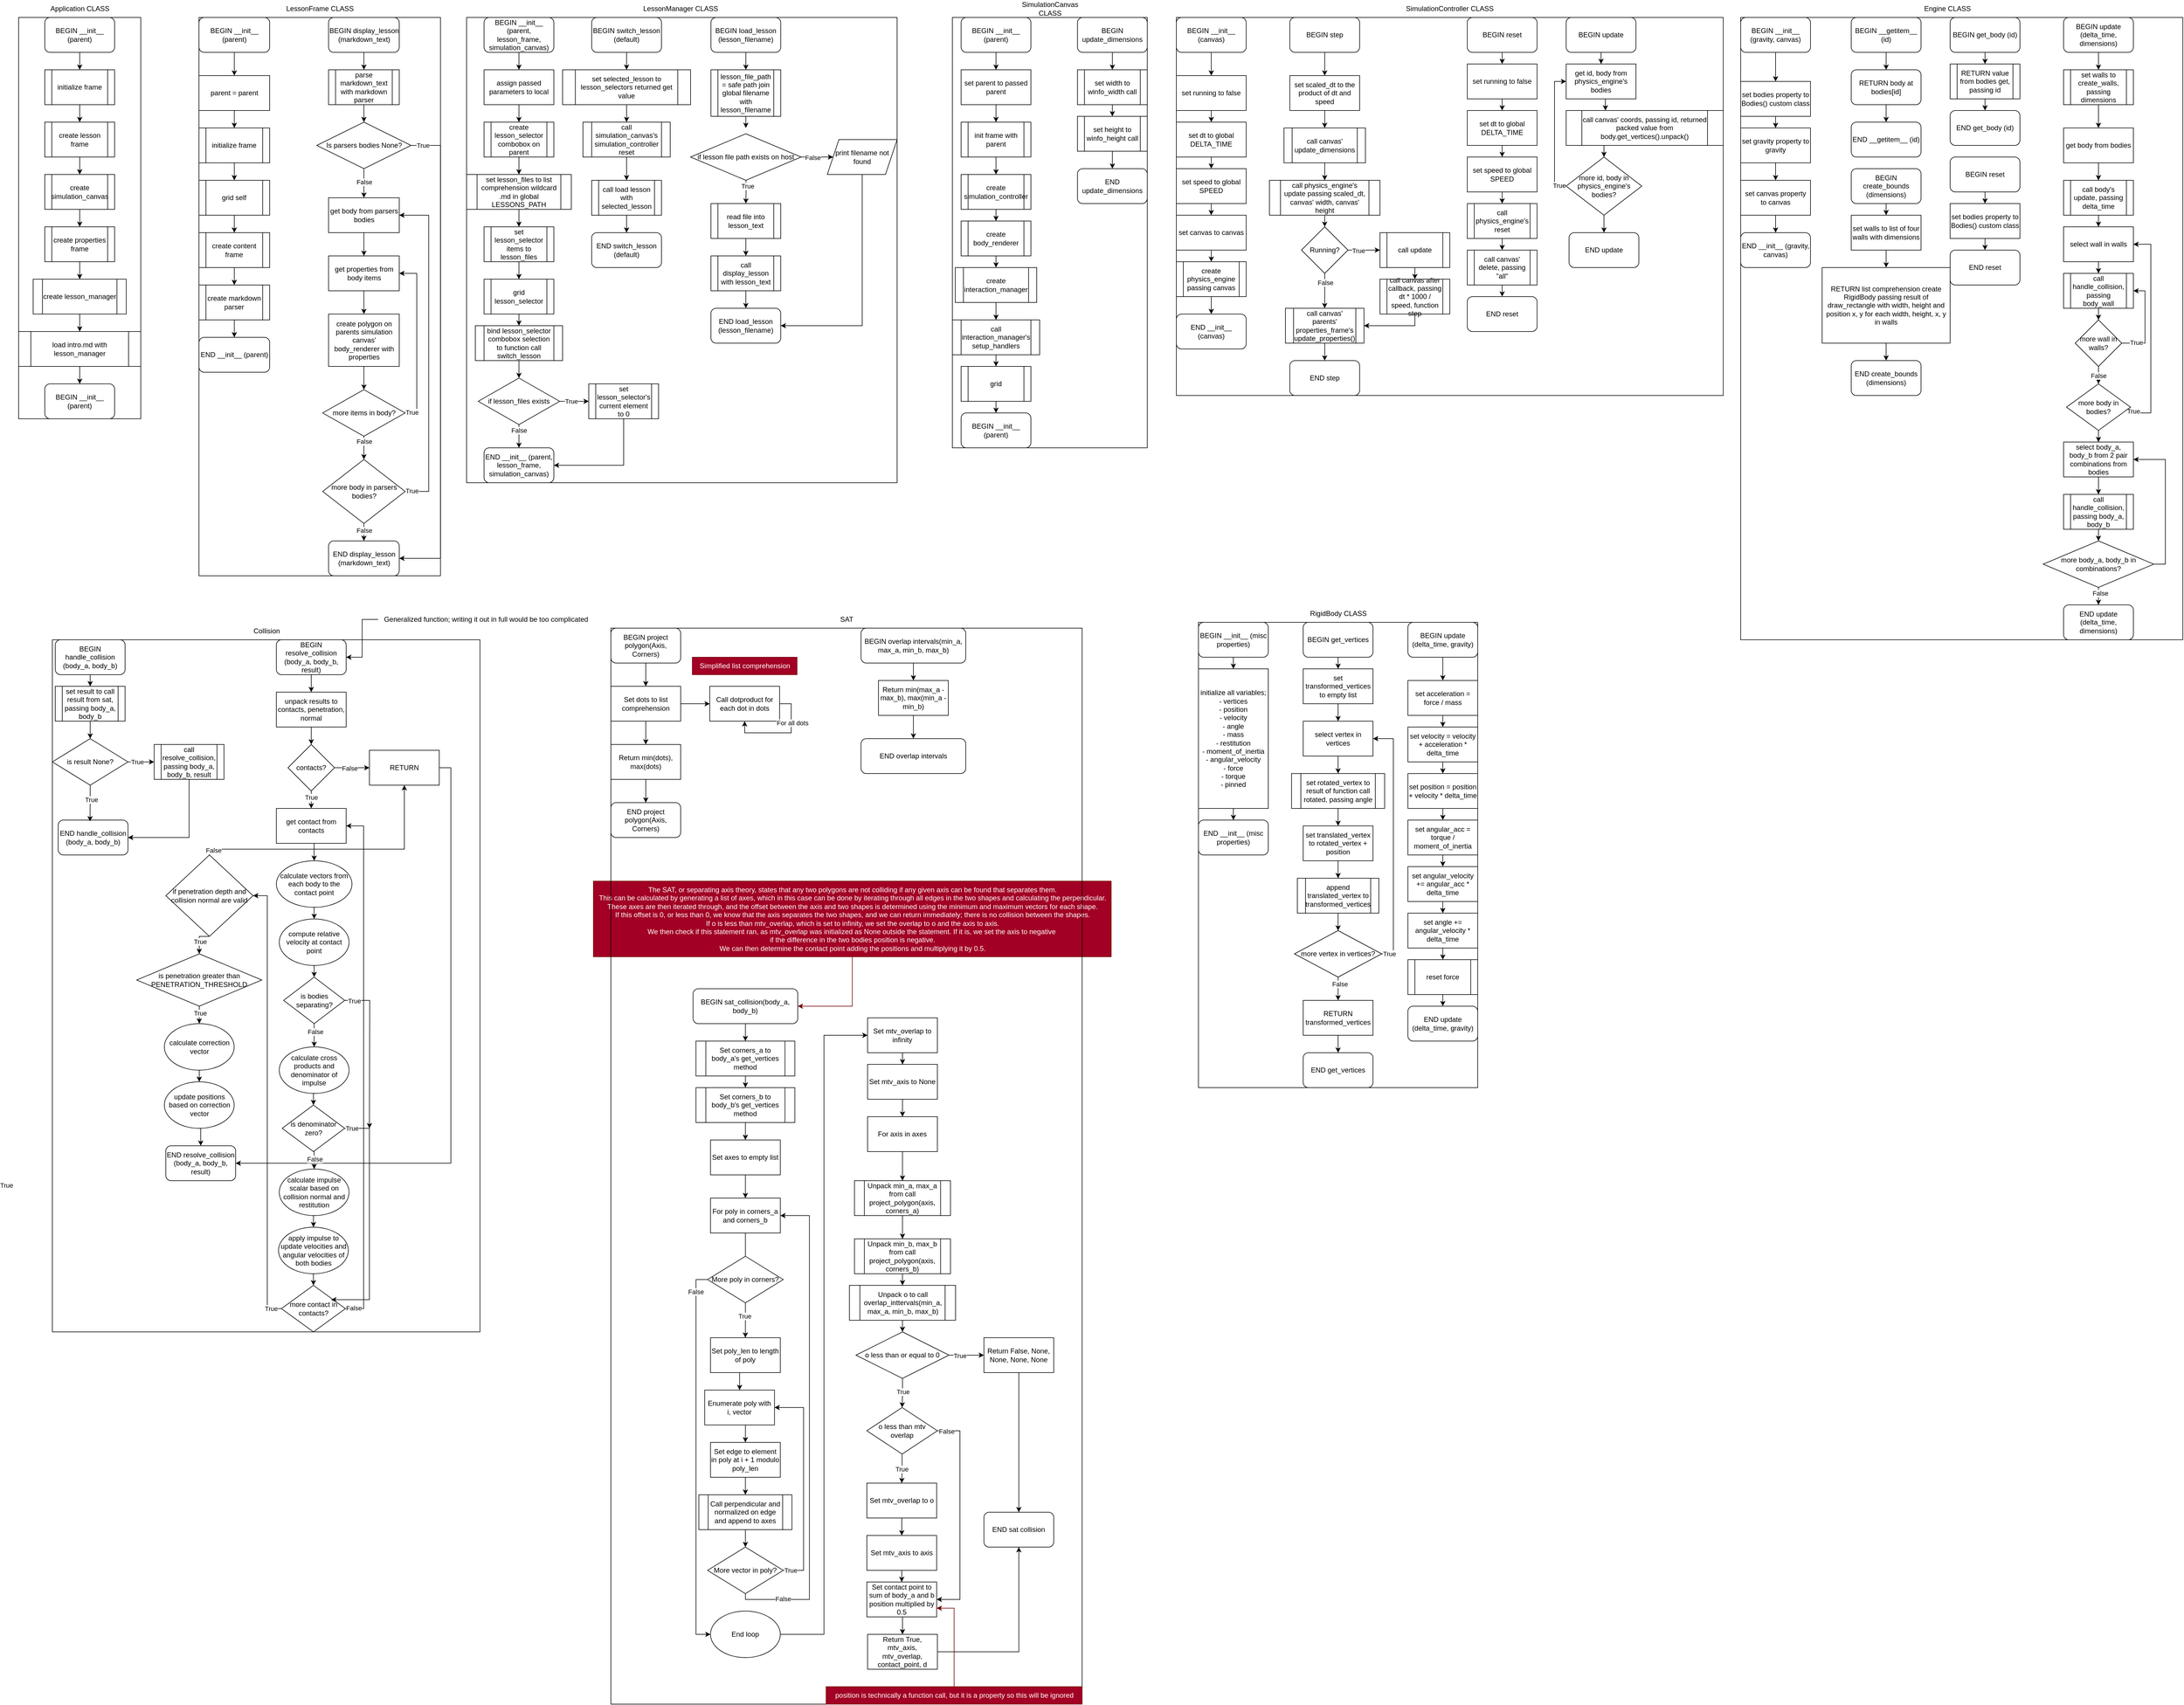 <mxfile version="26.1.1">
  <diagram name="Page-1" id="pwcoSgdFYGVGtLcbKkSk">
    <mxGraphModel dx="2506" dy="1476" grid="1" gridSize="10" guides="1" tooltips="1" connect="1" arrows="1" fold="1" page="1" pageScale="1" pageWidth="1600" pageHeight="900" math="0" shadow="0" adaptiveColors="auto">
      <root>
        <mxCell id="0" />
        <mxCell id="1" parent="0" />
        <mxCell id="zs4LzNgN_lSSM6A1ded1-20" value="" style="group;" vertex="1" connectable="0" parent="1">
          <mxGeometry x="40" y="40" width="210" height="720" as="geometry" />
        </mxCell>
        <mxCell id="zs4LzNgN_lSSM6A1ded1-18" value="" style="group;strokeColor=default;perimeterSpacing=0;" vertex="1" connectable="0" parent="zs4LzNgN_lSSM6A1ded1-20">
          <mxGeometry y="30" width="210" height="690" as="geometry" />
        </mxCell>
        <mxCell id="zs4LzNgN_lSSM6A1ded1-6" style="edgeStyle=orthogonalEdgeStyle;rounded=0;orthogonalLoop=1;jettySize=auto;html=1;exitX=0.5;exitY=1;exitDx=0;exitDy=0;entryX=0.5;entryY=0;entryDx=0;entryDy=0;" edge="1" parent="zs4LzNgN_lSSM6A1ded1-18" source="zs4LzNgN_lSSM6A1ded1-2" target="zs4LzNgN_lSSM6A1ded1-5">
          <mxGeometry relative="1" as="geometry" />
        </mxCell>
        <mxCell id="zs4LzNgN_lSSM6A1ded1-2" value="create lesson frame" style="shape=process;whiteSpace=wrap;html=1;backgroundOutline=1;" vertex="1" parent="zs4LzNgN_lSSM6A1ded1-18">
          <mxGeometry x="45" y="180" width="120" height="60" as="geometry" />
        </mxCell>
        <mxCell id="zs4LzNgN_lSSM6A1ded1-4" style="edgeStyle=orthogonalEdgeStyle;rounded=0;orthogonalLoop=1;jettySize=auto;html=1;exitX=0.5;exitY=1;exitDx=0;exitDy=0;entryX=0.5;entryY=0;entryDx=0;entryDy=0;" edge="1" parent="zs4LzNgN_lSSM6A1ded1-18" source="zs4LzNgN_lSSM6A1ded1-3" target="zs4LzNgN_lSSM6A1ded1-2">
          <mxGeometry relative="1" as="geometry" />
        </mxCell>
        <mxCell id="zs4LzNgN_lSSM6A1ded1-3" value="initialize frame" style="shape=process;whiteSpace=wrap;html=1;backgroundOutline=1;" vertex="1" parent="zs4LzNgN_lSSM6A1ded1-18">
          <mxGeometry x="45" y="90" width="120" height="60" as="geometry" />
        </mxCell>
        <mxCell id="zs4LzNgN_lSSM6A1ded1-8" style="edgeStyle=orthogonalEdgeStyle;rounded=0;orthogonalLoop=1;jettySize=auto;html=1;exitX=0.5;exitY=1;exitDx=0;exitDy=0;entryX=0.5;entryY=0;entryDx=0;entryDy=0;" edge="1" parent="zs4LzNgN_lSSM6A1ded1-18" source="zs4LzNgN_lSSM6A1ded1-5" target="zs4LzNgN_lSSM6A1ded1-7">
          <mxGeometry relative="1" as="geometry" />
        </mxCell>
        <mxCell id="zs4LzNgN_lSSM6A1ded1-5" value="create simulation_canvas" style="shape=process;whiteSpace=wrap;html=1;backgroundOutline=1;" vertex="1" parent="zs4LzNgN_lSSM6A1ded1-18">
          <mxGeometry x="45" y="270" width="120" height="60" as="geometry" />
        </mxCell>
        <mxCell id="zs4LzNgN_lSSM6A1ded1-10" style="edgeStyle=orthogonalEdgeStyle;rounded=0;orthogonalLoop=1;jettySize=auto;html=1;exitX=0.5;exitY=1;exitDx=0;exitDy=0;entryX=0.5;entryY=0;entryDx=0;entryDy=0;" edge="1" parent="zs4LzNgN_lSSM6A1ded1-18" source="zs4LzNgN_lSSM6A1ded1-7" target="zs4LzNgN_lSSM6A1ded1-9">
          <mxGeometry relative="1" as="geometry" />
        </mxCell>
        <mxCell id="zs4LzNgN_lSSM6A1ded1-7" value="create properties frame" style="shape=process;whiteSpace=wrap;html=1;backgroundOutline=1;" vertex="1" parent="zs4LzNgN_lSSM6A1ded1-18">
          <mxGeometry x="45" y="360" width="120" height="60" as="geometry" />
        </mxCell>
        <mxCell id="zs4LzNgN_lSSM6A1ded1-14" style="edgeStyle=orthogonalEdgeStyle;rounded=0;orthogonalLoop=1;jettySize=auto;html=1;exitX=0.5;exitY=1;exitDx=0;exitDy=0;entryX=0.5;entryY=0;entryDx=0;entryDy=0;" edge="1" parent="zs4LzNgN_lSSM6A1ded1-18" source="zs4LzNgN_lSSM6A1ded1-9" target="zs4LzNgN_lSSM6A1ded1-13">
          <mxGeometry relative="1" as="geometry" />
        </mxCell>
        <mxCell id="zs4LzNgN_lSSM6A1ded1-9" value="create lesson_manager" style="shape=process;whiteSpace=wrap;html=1;backgroundOutline=1;" vertex="1" parent="zs4LzNgN_lSSM6A1ded1-18">
          <mxGeometry x="25" y="450" width="160" height="60" as="geometry" />
        </mxCell>
        <mxCell id="zs4LzNgN_lSSM6A1ded1-12" style="edgeStyle=orthogonalEdgeStyle;rounded=0;orthogonalLoop=1;jettySize=auto;html=1;exitX=0.5;exitY=1;exitDx=0;exitDy=0;entryX=0.5;entryY=0;entryDx=0;entryDy=0;" edge="1" parent="zs4LzNgN_lSSM6A1ded1-18" source="zs4LzNgN_lSSM6A1ded1-11" target="zs4LzNgN_lSSM6A1ded1-3">
          <mxGeometry relative="1" as="geometry" />
        </mxCell>
        <mxCell id="zs4LzNgN_lSSM6A1ded1-11" value="BEGIN __init__ (parent)" style="rounded=1;whiteSpace=wrap;html=1;" vertex="1" parent="zs4LzNgN_lSSM6A1ded1-18">
          <mxGeometry x="45" width="120" height="60" as="geometry" />
        </mxCell>
        <mxCell id="zs4LzNgN_lSSM6A1ded1-16" style="edgeStyle=orthogonalEdgeStyle;rounded=0;orthogonalLoop=1;jettySize=auto;html=1;exitX=0.5;exitY=1;exitDx=0;exitDy=0;entryX=0.5;entryY=0;entryDx=0;entryDy=0;" edge="1" parent="zs4LzNgN_lSSM6A1ded1-18" source="zs4LzNgN_lSSM6A1ded1-13" target="zs4LzNgN_lSSM6A1ded1-15">
          <mxGeometry relative="1" as="geometry" />
        </mxCell>
        <mxCell id="zs4LzNgN_lSSM6A1ded1-13" value="load intro.md with lesson_manager" style="shape=process;whiteSpace=wrap;html=1;backgroundOutline=1;" vertex="1" parent="zs4LzNgN_lSSM6A1ded1-18">
          <mxGeometry y="540" width="210" height="60" as="geometry" />
        </mxCell>
        <mxCell id="zs4LzNgN_lSSM6A1ded1-15" value="BEGIN __init__ (parent)" style="rounded=1;whiteSpace=wrap;html=1;" vertex="1" parent="zs4LzNgN_lSSM6A1ded1-18">
          <mxGeometry x="45" y="630" width="120" height="60" as="geometry" />
        </mxCell>
        <mxCell id="zs4LzNgN_lSSM6A1ded1-19" value="Application CLASS" style="text;html=1;align=center;verticalAlign=middle;whiteSpace=wrap;rounded=0;" vertex="1" parent="zs4LzNgN_lSSM6A1ded1-20">
          <mxGeometry x="52.5" width="105" height="30" as="geometry" />
        </mxCell>
        <mxCell id="zs4LzNgN_lSSM6A1ded1-216" value="" style="group" vertex="1" connectable="0" parent="1">
          <mxGeometry x="2030" y="40" width="940" height="680" as="geometry" />
        </mxCell>
        <mxCell id="zs4LzNgN_lSSM6A1ded1-214" value="" style="group;strokeColor=default;" vertex="1" connectable="0" parent="zs4LzNgN_lSSM6A1ded1-216">
          <mxGeometry y="30" width="940" height="650" as="geometry" />
        </mxCell>
        <mxCell id="zs4LzNgN_lSSM6A1ded1-164" style="edgeStyle=orthogonalEdgeStyle;rounded=0;orthogonalLoop=1;jettySize=auto;html=1;exitX=0.5;exitY=1;exitDx=0;exitDy=0;entryX=0.5;entryY=0;entryDx=0;entryDy=0;" edge="1" parent="zs4LzNgN_lSSM6A1ded1-214" source="zs4LzNgN_lSSM6A1ded1-153" target="zs4LzNgN_lSSM6A1ded1-155">
          <mxGeometry relative="1" as="geometry" />
        </mxCell>
        <mxCell id="zs4LzNgN_lSSM6A1ded1-153" value="BEGIN __init__ (canvas)" style="rounded=1;whiteSpace=wrap;html=1;" vertex="1" parent="zs4LzNgN_lSSM6A1ded1-214">
          <mxGeometry width="120" height="60" as="geometry" />
        </mxCell>
        <mxCell id="zs4LzNgN_lSSM6A1ded1-163" style="edgeStyle=orthogonalEdgeStyle;rounded=0;orthogonalLoop=1;jettySize=auto;html=1;exitX=0.5;exitY=1;exitDx=0;exitDy=0;entryX=0.5;entryY=0;entryDx=0;entryDy=0;" edge="1" parent="zs4LzNgN_lSSM6A1ded1-214" source="zs4LzNgN_lSSM6A1ded1-155" target="zs4LzNgN_lSSM6A1ded1-156">
          <mxGeometry relative="1" as="geometry" />
        </mxCell>
        <mxCell id="zs4LzNgN_lSSM6A1ded1-155" value="set running to false" style="rounded=0;whiteSpace=wrap;html=1;" vertex="1" parent="zs4LzNgN_lSSM6A1ded1-214">
          <mxGeometry y="100" width="120" height="60" as="geometry" />
        </mxCell>
        <mxCell id="zs4LzNgN_lSSM6A1ded1-162" style="edgeStyle=orthogonalEdgeStyle;rounded=0;orthogonalLoop=1;jettySize=auto;html=1;exitX=0.5;exitY=1;exitDx=0;exitDy=0;entryX=0.5;entryY=0;entryDx=0;entryDy=0;" edge="1" parent="zs4LzNgN_lSSM6A1ded1-214" source="zs4LzNgN_lSSM6A1ded1-156" target="zs4LzNgN_lSSM6A1ded1-157">
          <mxGeometry relative="1" as="geometry" />
        </mxCell>
        <mxCell id="zs4LzNgN_lSSM6A1ded1-156" value="set dt to global DELTA_TIME" style="rounded=0;whiteSpace=wrap;html=1;" vertex="1" parent="zs4LzNgN_lSSM6A1ded1-214">
          <mxGeometry y="180" width="120" height="60" as="geometry" />
        </mxCell>
        <mxCell id="zs4LzNgN_lSSM6A1ded1-161" style="edgeStyle=orthogonalEdgeStyle;rounded=0;orthogonalLoop=1;jettySize=auto;html=1;exitX=0.5;exitY=1;exitDx=0;exitDy=0;entryX=0.5;entryY=0;entryDx=0;entryDy=0;" edge="1" parent="zs4LzNgN_lSSM6A1ded1-214" source="zs4LzNgN_lSSM6A1ded1-157" target="zs4LzNgN_lSSM6A1ded1-158">
          <mxGeometry relative="1" as="geometry" />
        </mxCell>
        <mxCell id="zs4LzNgN_lSSM6A1ded1-157" value="set speed to global SPEED" style="rounded=0;whiteSpace=wrap;html=1;" vertex="1" parent="zs4LzNgN_lSSM6A1ded1-214">
          <mxGeometry y="260" width="120" height="60" as="geometry" />
        </mxCell>
        <mxCell id="zs4LzNgN_lSSM6A1ded1-160" style="edgeStyle=orthogonalEdgeStyle;rounded=0;orthogonalLoop=1;jettySize=auto;html=1;exitX=0.5;exitY=1;exitDx=0;exitDy=0;entryX=0.5;entryY=0;entryDx=0;entryDy=0;" edge="1" parent="zs4LzNgN_lSSM6A1ded1-214" source="zs4LzNgN_lSSM6A1ded1-158" target="zs4LzNgN_lSSM6A1ded1-159">
          <mxGeometry relative="1" as="geometry" />
        </mxCell>
        <mxCell id="zs4LzNgN_lSSM6A1ded1-158" value="set canvas to canvas" style="rounded=0;whiteSpace=wrap;html=1;" vertex="1" parent="zs4LzNgN_lSSM6A1ded1-214">
          <mxGeometry y="340" width="120" height="60" as="geometry" />
        </mxCell>
        <mxCell id="zs4LzNgN_lSSM6A1ded1-166" style="edgeStyle=orthogonalEdgeStyle;rounded=0;orthogonalLoop=1;jettySize=auto;html=1;exitX=0.5;exitY=1;exitDx=0;exitDy=0;entryX=0.5;entryY=0;entryDx=0;entryDy=0;" edge="1" parent="zs4LzNgN_lSSM6A1ded1-214" source="zs4LzNgN_lSSM6A1ded1-159" target="zs4LzNgN_lSSM6A1ded1-165">
          <mxGeometry relative="1" as="geometry" />
        </mxCell>
        <mxCell id="zs4LzNgN_lSSM6A1ded1-159" value="create physics_engine passing canvas" style="shape=process;whiteSpace=wrap;html=1;backgroundOutline=1;" vertex="1" parent="zs4LzNgN_lSSM6A1ded1-214">
          <mxGeometry y="420" width="120" height="60" as="geometry" />
        </mxCell>
        <mxCell id="zs4LzNgN_lSSM6A1ded1-165" value="END __init__ (canvas)" style="rounded=1;whiteSpace=wrap;html=1;" vertex="1" parent="zs4LzNgN_lSSM6A1ded1-214">
          <mxGeometry y="510" width="120" height="60" as="geometry" />
        </mxCell>
        <mxCell id="zs4LzNgN_lSSM6A1ded1-169" style="edgeStyle=orthogonalEdgeStyle;rounded=0;orthogonalLoop=1;jettySize=auto;html=1;exitX=0.5;exitY=1;exitDx=0;exitDy=0;entryX=0.5;entryY=0;entryDx=0;entryDy=0;" edge="1" parent="zs4LzNgN_lSSM6A1ded1-214" source="zs4LzNgN_lSSM6A1ded1-167" target="zs4LzNgN_lSSM6A1ded1-168">
          <mxGeometry relative="1" as="geometry" />
        </mxCell>
        <mxCell id="zs4LzNgN_lSSM6A1ded1-167" value="BEGIN step" style="rounded=1;whiteSpace=wrap;html=1;" vertex="1" parent="zs4LzNgN_lSSM6A1ded1-214">
          <mxGeometry x="195" width="120" height="60" as="geometry" />
        </mxCell>
        <mxCell id="zs4LzNgN_lSSM6A1ded1-171" style="edgeStyle=orthogonalEdgeStyle;rounded=0;orthogonalLoop=1;jettySize=auto;html=1;exitX=0.5;exitY=1;exitDx=0;exitDy=0;entryX=0.5;entryY=0;entryDx=0;entryDy=0;" edge="1" parent="zs4LzNgN_lSSM6A1ded1-214" source="zs4LzNgN_lSSM6A1ded1-168" target="zs4LzNgN_lSSM6A1ded1-170">
          <mxGeometry relative="1" as="geometry" />
        </mxCell>
        <mxCell id="zs4LzNgN_lSSM6A1ded1-168" value="set scaled_dt to the product of dt and speed" style="rounded=0;whiteSpace=wrap;html=1;" vertex="1" parent="zs4LzNgN_lSSM6A1ded1-214">
          <mxGeometry x="195" y="100" width="120" height="60" as="geometry" />
        </mxCell>
        <mxCell id="zs4LzNgN_lSSM6A1ded1-173" style="edgeStyle=orthogonalEdgeStyle;rounded=0;orthogonalLoop=1;jettySize=auto;html=1;exitX=0.5;exitY=1;exitDx=0;exitDy=0;entryX=0.5;entryY=0;entryDx=0;entryDy=0;" edge="1" parent="zs4LzNgN_lSSM6A1ded1-214" source="zs4LzNgN_lSSM6A1ded1-170" target="zs4LzNgN_lSSM6A1ded1-172">
          <mxGeometry relative="1" as="geometry" />
        </mxCell>
        <mxCell id="zs4LzNgN_lSSM6A1ded1-170" value="call canvas&#39; update_dimensions" style="shape=process;whiteSpace=wrap;html=1;backgroundOutline=1;" vertex="1" parent="zs4LzNgN_lSSM6A1ded1-214">
          <mxGeometry x="185" y="190" width="140" height="60" as="geometry" />
        </mxCell>
        <mxCell id="zs4LzNgN_lSSM6A1ded1-175" style="edgeStyle=orthogonalEdgeStyle;rounded=0;orthogonalLoop=1;jettySize=auto;html=1;exitX=0.5;exitY=1;exitDx=0;exitDy=0;entryX=0.5;entryY=0;entryDx=0;entryDy=0;" edge="1" parent="zs4LzNgN_lSSM6A1ded1-214" source="zs4LzNgN_lSSM6A1ded1-172" target="zs4LzNgN_lSSM6A1ded1-174">
          <mxGeometry relative="1" as="geometry" />
        </mxCell>
        <mxCell id="zs4LzNgN_lSSM6A1ded1-172" value="call physics_engine&#39;s update passing scaled_dt, canvas&#39; width, canvas&#39; height" style="shape=process;whiteSpace=wrap;html=1;backgroundOutline=1;" vertex="1" parent="zs4LzNgN_lSSM6A1ded1-214">
          <mxGeometry x="160" y="280" width="190" height="60" as="geometry" />
        </mxCell>
        <mxCell id="zs4LzNgN_lSSM6A1ded1-179" style="edgeStyle=orthogonalEdgeStyle;rounded=0;orthogonalLoop=1;jettySize=auto;html=1;exitX=1;exitY=0.5;exitDx=0;exitDy=0;entryX=0;entryY=0.5;entryDx=0;entryDy=0;" edge="1" parent="zs4LzNgN_lSSM6A1ded1-214" source="zs4LzNgN_lSSM6A1ded1-174" target="zs4LzNgN_lSSM6A1ded1-176">
          <mxGeometry relative="1" as="geometry" />
        </mxCell>
        <mxCell id="zs4LzNgN_lSSM6A1ded1-181" value="True" style="edgeLabel;html=1;align=center;verticalAlign=middle;resizable=0;points=[];" vertex="1" connectable="0" parent="zs4LzNgN_lSSM6A1ded1-179">
          <mxGeometry x="-0.37" y="-1" relative="1" as="geometry">
            <mxPoint as="offset" />
          </mxGeometry>
        </mxCell>
        <mxCell id="zs4LzNgN_lSSM6A1ded1-183" style="edgeStyle=orthogonalEdgeStyle;rounded=0;orthogonalLoop=1;jettySize=auto;html=1;exitX=0.5;exitY=1;exitDx=0;exitDy=0;entryX=0.5;entryY=0;entryDx=0;entryDy=0;" edge="1" parent="zs4LzNgN_lSSM6A1ded1-214" source="zs4LzNgN_lSSM6A1ded1-174" target="zs4LzNgN_lSSM6A1ded1-182">
          <mxGeometry relative="1" as="geometry" />
        </mxCell>
        <mxCell id="zs4LzNgN_lSSM6A1ded1-184" value="False" style="edgeLabel;html=1;align=center;verticalAlign=middle;resizable=0;points=[];" vertex="1" connectable="0" parent="zs4LzNgN_lSSM6A1ded1-183">
          <mxGeometry x="-0.46" y="1" relative="1" as="geometry">
            <mxPoint as="offset" />
          </mxGeometry>
        </mxCell>
        <mxCell id="zs4LzNgN_lSSM6A1ded1-174" value="Running?" style="rhombus;whiteSpace=wrap;html=1;" vertex="1" parent="zs4LzNgN_lSSM6A1ded1-214">
          <mxGeometry x="215" y="360" width="80" height="80" as="geometry" />
        </mxCell>
        <mxCell id="zs4LzNgN_lSSM6A1ded1-178" style="edgeStyle=orthogonalEdgeStyle;rounded=0;orthogonalLoop=1;jettySize=auto;html=1;exitX=0.5;exitY=1;exitDx=0;exitDy=0;entryX=0.5;entryY=0;entryDx=0;entryDy=0;" edge="1" parent="zs4LzNgN_lSSM6A1ded1-214" source="zs4LzNgN_lSSM6A1ded1-176" target="zs4LzNgN_lSSM6A1ded1-177">
          <mxGeometry relative="1" as="geometry" />
        </mxCell>
        <mxCell id="zs4LzNgN_lSSM6A1ded1-176" value="call update" style="shape=process;whiteSpace=wrap;html=1;backgroundOutline=1;" vertex="1" parent="zs4LzNgN_lSSM6A1ded1-214">
          <mxGeometry x="350" y="370" width="120" height="60" as="geometry" />
        </mxCell>
        <mxCell id="zs4LzNgN_lSSM6A1ded1-185" style="edgeStyle=orthogonalEdgeStyle;rounded=0;orthogonalLoop=1;jettySize=auto;html=1;exitX=0.5;exitY=1;exitDx=0;exitDy=0;entryX=1;entryY=0.5;entryDx=0;entryDy=0;" edge="1" parent="zs4LzNgN_lSSM6A1ded1-214" source="zs4LzNgN_lSSM6A1ded1-177" target="zs4LzNgN_lSSM6A1ded1-182">
          <mxGeometry relative="1" as="geometry" />
        </mxCell>
        <mxCell id="zs4LzNgN_lSSM6A1ded1-177" value="call canvas after callback, passing dt * 1000 / speed, function step" style="shape=process;whiteSpace=wrap;html=1;backgroundOutline=1;" vertex="1" parent="zs4LzNgN_lSSM6A1ded1-214">
          <mxGeometry x="350" y="450" width="120" height="60" as="geometry" />
        </mxCell>
        <mxCell id="zs4LzNgN_lSSM6A1ded1-187" style="edgeStyle=orthogonalEdgeStyle;rounded=0;orthogonalLoop=1;jettySize=auto;html=1;exitX=0.5;exitY=1;exitDx=0;exitDy=0;entryX=0.5;entryY=0;entryDx=0;entryDy=0;" edge="1" parent="zs4LzNgN_lSSM6A1ded1-214" source="zs4LzNgN_lSSM6A1ded1-182" target="zs4LzNgN_lSSM6A1ded1-186">
          <mxGeometry relative="1" as="geometry" />
        </mxCell>
        <mxCell id="zs4LzNgN_lSSM6A1ded1-182" value="call canvas&#39; parents&#39; properties_frame&#39;s update_properties()" style="shape=process;whiteSpace=wrap;html=1;backgroundOutline=1;" vertex="1" parent="zs4LzNgN_lSSM6A1ded1-214">
          <mxGeometry x="187.5" y="500" width="135" height="60" as="geometry" />
        </mxCell>
        <mxCell id="zs4LzNgN_lSSM6A1ded1-186" value="END step" style="rounded=1;whiteSpace=wrap;html=1;" vertex="1" parent="zs4LzNgN_lSSM6A1ded1-214">
          <mxGeometry x="195" y="590" width="120" height="60" as="geometry" />
        </mxCell>
        <mxCell id="zs4LzNgN_lSSM6A1ded1-195" style="edgeStyle=orthogonalEdgeStyle;rounded=0;orthogonalLoop=1;jettySize=auto;html=1;exitX=0.5;exitY=1;exitDx=0;exitDy=0;entryX=0.5;entryY=0;entryDx=0;entryDy=0;" edge="1" parent="zs4LzNgN_lSSM6A1ded1-214" source="zs4LzNgN_lSSM6A1ded1-188" target="zs4LzNgN_lSSM6A1ded1-190">
          <mxGeometry relative="1" as="geometry" />
        </mxCell>
        <mxCell id="zs4LzNgN_lSSM6A1ded1-188" value="BEGIN reset" style="rounded=1;whiteSpace=wrap;html=1;" vertex="1" parent="zs4LzNgN_lSSM6A1ded1-214">
          <mxGeometry x="500" width="120" height="60" as="geometry" />
        </mxCell>
        <mxCell id="zs4LzNgN_lSSM6A1ded1-194" style="edgeStyle=orthogonalEdgeStyle;rounded=0;orthogonalLoop=1;jettySize=auto;html=1;exitX=0.5;exitY=1;exitDx=0;exitDy=0;entryX=0.5;entryY=0;entryDx=0;entryDy=0;" edge="1" parent="zs4LzNgN_lSSM6A1ded1-214" source="zs4LzNgN_lSSM6A1ded1-190" target="zs4LzNgN_lSSM6A1ded1-191">
          <mxGeometry relative="1" as="geometry" />
        </mxCell>
        <mxCell id="zs4LzNgN_lSSM6A1ded1-190" value="set running to false" style="rounded=0;whiteSpace=wrap;html=1;" vertex="1" parent="zs4LzNgN_lSSM6A1ded1-214">
          <mxGeometry x="500" y="80" width="120" height="60" as="geometry" />
        </mxCell>
        <mxCell id="zs4LzNgN_lSSM6A1ded1-193" style="edgeStyle=orthogonalEdgeStyle;rounded=0;orthogonalLoop=1;jettySize=auto;html=1;exitX=0.5;exitY=1;exitDx=0;exitDy=0;entryX=0.5;entryY=0;entryDx=0;entryDy=0;" edge="1" parent="zs4LzNgN_lSSM6A1ded1-214" source="zs4LzNgN_lSSM6A1ded1-191" target="zs4LzNgN_lSSM6A1ded1-192">
          <mxGeometry relative="1" as="geometry" />
        </mxCell>
        <mxCell id="zs4LzNgN_lSSM6A1ded1-191" value="set dt to global DELTA_TIME" style="rounded=0;whiteSpace=wrap;html=1;" vertex="1" parent="zs4LzNgN_lSSM6A1ded1-214">
          <mxGeometry x="500" y="160" width="120" height="60" as="geometry" />
        </mxCell>
        <mxCell id="zs4LzNgN_lSSM6A1ded1-197" style="edgeStyle=orthogonalEdgeStyle;rounded=0;orthogonalLoop=1;jettySize=auto;html=1;exitX=0.5;exitY=1;exitDx=0;exitDy=0;entryX=0.5;entryY=0;entryDx=0;entryDy=0;" edge="1" parent="zs4LzNgN_lSSM6A1ded1-214" source="zs4LzNgN_lSSM6A1ded1-192" target="zs4LzNgN_lSSM6A1ded1-196">
          <mxGeometry relative="1" as="geometry" />
        </mxCell>
        <mxCell id="zs4LzNgN_lSSM6A1ded1-192" value="set speed to global SPEED" style="rounded=0;whiteSpace=wrap;html=1;" vertex="1" parent="zs4LzNgN_lSSM6A1ded1-214">
          <mxGeometry x="500" y="240" width="120" height="60" as="geometry" />
        </mxCell>
        <mxCell id="zs4LzNgN_lSSM6A1ded1-199" style="edgeStyle=orthogonalEdgeStyle;rounded=0;orthogonalLoop=1;jettySize=auto;html=1;exitX=0.5;exitY=1;exitDx=0;exitDy=0;entryX=0.5;entryY=0;entryDx=0;entryDy=0;" edge="1" parent="zs4LzNgN_lSSM6A1ded1-214" source="zs4LzNgN_lSSM6A1ded1-196" target="zs4LzNgN_lSSM6A1ded1-198">
          <mxGeometry relative="1" as="geometry" />
        </mxCell>
        <mxCell id="zs4LzNgN_lSSM6A1ded1-196" value="call physics_engine&#39;s reset" style="shape=process;whiteSpace=wrap;html=1;backgroundOutline=1;" vertex="1" parent="zs4LzNgN_lSSM6A1ded1-214">
          <mxGeometry x="500" y="320" width="120" height="60" as="geometry" />
        </mxCell>
        <mxCell id="zs4LzNgN_lSSM6A1ded1-201" style="edgeStyle=orthogonalEdgeStyle;rounded=0;orthogonalLoop=1;jettySize=auto;html=1;exitX=0.5;exitY=1;exitDx=0;exitDy=0;entryX=0.5;entryY=0;entryDx=0;entryDy=0;" edge="1" parent="zs4LzNgN_lSSM6A1ded1-214" source="zs4LzNgN_lSSM6A1ded1-198" target="zs4LzNgN_lSSM6A1ded1-200">
          <mxGeometry relative="1" as="geometry" />
        </mxCell>
        <mxCell id="zs4LzNgN_lSSM6A1ded1-198" value="call canvas&#39; delete, passing &quot;all&quot;" style="shape=process;whiteSpace=wrap;html=1;backgroundOutline=1;" vertex="1" parent="zs4LzNgN_lSSM6A1ded1-214">
          <mxGeometry x="500" y="400" width="120" height="60" as="geometry" />
        </mxCell>
        <mxCell id="zs4LzNgN_lSSM6A1ded1-200" value="END reset" style="rounded=1;whiteSpace=wrap;html=1;" vertex="1" parent="zs4LzNgN_lSSM6A1ded1-214">
          <mxGeometry x="500" y="480" width="120" height="60" as="geometry" />
        </mxCell>
        <mxCell id="zs4LzNgN_lSSM6A1ded1-204" style="edgeStyle=orthogonalEdgeStyle;rounded=0;orthogonalLoop=1;jettySize=auto;html=1;exitX=0.5;exitY=1;exitDx=0;exitDy=0;entryX=0.5;entryY=0;entryDx=0;entryDy=0;" edge="1" parent="zs4LzNgN_lSSM6A1ded1-214" source="zs4LzNgN_lSSM6A1ded1-202" target="zs4LzNgN_lSSM6A1ded1-203">
          <mxGeometry relative="1" as="geometry" />
        </mxCell>
        <mxCell id="zs4LzNgN_lSSM6A1ded1-202" value="BEGIN update" style="rounded=1;whiteSpace=wrap;html=1;" vertex="1" parent="zs4LzNgN_lSSM6A1ded1-214">
          <mxGeometry x="670" width="120" height="60" as="geometry" />
        </mxCell>
        <mxCell id="zs4LzNgN_lSSM6A1ded1-206" style="edgeStyle=orthogonalEdgeStyle;rounded=0;orthogonalLoop=1;jettySize=auto;html=1;exitX=0.5;exitY=1;exitDx=0;exitDy=0;entryX=0.25;entryY=0;entryDx=0;entryDy=0;" edge="1" parent="zs4LzNgN_lSSM6A1ded1-214" source="zs4LzNgN_lSSM6A1ded1-203" target="zs4LzNgN_lSSM6A1ded1-205">
          <mxGeometry relative="1" as="geometry" />
        </mxCell>
        <mxCell id="zs4LzNgN_lSSM6A1ded1-203" value="get id, body from physics_engine&#39;s bodies" style="rounded=0;whiteSpace=wrap;html=1;" vertex="1" parent="zs4LzNgN_lSSM6A1ded1-214">
          <mxGeometry x="670" y="80" width="120" height="60" as="geometry" />
        </mxCell>
        <mxCell id="zs4LzNgN_lSSM6A1ded1-208" style="edgeStyle=orthogonalEdgeStyle;rounded=0;orthogonalLoop=1;jettySize=auto;html=1;exitX=0.25;exitY=1;exitDx=0;exitDy=0;entryX=0.5;entryY=0;entryDx=0;entryDy=0;" edge="1" parent="zs4LzNgN_lSSM6A1ded1-214" source="zs4LzNgN_lSSM6A1ded1-205" target="zs4LzNgN_lSSM6A1ded1-207">
          <mxGeometry relative="1" as="geometry" />
        </mxCell>
        <mxCell id="zs4LzNgN_lSSM6A1ded1-205" value="call canvas&#39; coords, passing id, returned packed value from body.get_vertices().unpack()" style="shape=process;whiteSpace=wrap;html=1;backgroundOutline=1;" vertex="1" parent="zs4LzNgN_lSSM6A1ded1-214">
          <mxGeometry x="670" y="160" width="270" height="60" as="geometry" />
        </mxCell>
        <mxCell id="zs4LzNgN_lSSM6A1ded1-210" style="edgeStyle=orthogonalEdgeStyle;rounded=0;orthogonalLoop=1;jettySize=auto;html=1;exitX=0;exitY=0.5;exitDx=0;exitDy=0;entryX=0;entryY=0.5;entryDx=0;entryDy=0;" edge="1" parent="zs4LzNgN_lSSM6A1ded1-214" source="zs4LzNgN_lSSM6A1ded1-207" target="zs4LzNgN_lSSM6A1ded1-203">
          <mxGeometry relative="1" as="geometry" />
        </mxCell>
        <mxCell id="zs4LzNgN_lSSM6A1ded1-211" value="True" style="edgeLabel;html=1;align=center;verticalAlign=middle;resizable=0;points=[];" vertex="1" connectable="0" parent="zs4LzNgN_lSSM6A1ded1-210">
          <mxGeometry x="-0.892" y="-1" relative="1" as="geometry">
            <mxPoint as="offset" />
          </mxGeometry>
        </mxCell>
        <mxCell id="zs4LzNgN_lSSM6A1ded1-213" style="edgeStyle=orthogonalEdgeStyle;rounded=0;orthogonalLoop=1;jettySize=auto;html=1;exitX=0.5;exitY=1;exitDx=0;exitDy=0;entryX=0.5;entryY=0;entryDx=0;entryDy=0;" edge="1" parent="zs4LzNgN_lSSM6A1ded1-214" source="zs4LzNgN_lSSM6A1ded1-207" target="zs4LzNgN_lSSM6A1ded1-212">
          <mxGeometry relative="1" as="geometry" />
        </mxCell>
        <mxCell id="zs4LzNgN_lSSM6A1ded1-207" value="more id, body in physics_engine&#39;s bodies?" style="rhombus;whiteSpace=wrap;html=1;" vertex="1" parent="zs4LzNgN_lSSM6A1ded1-214">
          <mxGeometry x="670" y="240" width="130" height="100" as="geometry" />
        </mxCell>
        <mxCell id="zs4LzNgN_lSSM6A1ded1-212" value="END update" style="rounded=1;whiteSpace=wrap;html=1;" vertex="1" parent="zs4LzNgN_lSSM6A1ded1-214">
          <mxGeometry x="675" y="370" width="120" height="60" as="geometry" />
        </mxCell>
        <mxCell id="zs4LzNgN_lSSM6A1ded1-215" value="SimulationController CLASS" style="text;html=1;align=center;verticalAlign=middle;whiteSpace=wrap;rounded=0;" vertex="1" parent="zs4LzNgN_lSSM6A1ded1-216">
          <mxGeometry x="385" width="170" height="30" as="geometry" />
        </mxCell>
        <mxCell id="zs4LzNgN_lSSM6A1ded1-217" value="" style="group" vertex="1" connectable="0" parent="1">
          <mxGeometry x="1645" y="40" width="335" height="770" as="geometry" />
        </mxCell>
        <mxCell id="zs4LzNgN_lSSM6A1ded1-151" value="" style="group;strokeColor=default;" vertex="1" connectable="0" parent="zs4LzNgN_lSSM6A1ded1-217">
          <mxGeometry y="30" width="335" height="740" as="geometry" />
        </mxCell>
        <mxCell id="zs4LzNgN_lSSM6A1ded1-128" style="edgeStyle=orthogonalEdgeStyle;rounded=0;orthogonalLoop=1;jettySize=auto;html=1;exitX=0.5;exitY=1;exitDx=0;exitDy=0;entryX=0.5;entryY=0;entryDx=0;entryDy=0;" edge="1" parent="zs4LzNgN_lSSM6A1ded1-151" source="zs4LzNgN_lSSM6A1ded1-122" target="zs4LzNgN_lSSM6A1ded1-124">
          <mxGeometry relative="1" as="geometry" />
        </mxCell>
        <mxCell id="zs4LzNgN_lSSM6A1ded1-122" value="BEGIN __init__ (parent)" style="rounded=1;whiteSpace=wrap;html=1;" vertex="1" parent="zs4LzNgN_lSSM6A1ded1-151">
          <mxGeometry x="15" width="120" height="60" as="geometry" />
        </mxCell>
        <mxCell id="zs4LzNgN_lSSM6A1ded1-127" style="edgeStyle=orthogonalEdgeStyle;rounded=0;orthogonalLoop=1;jettySize=auto;html=1;exitX=0.5;exitY=1;exitDx=0;exitDy=0;entryX=0.5;entryY=0;entryDx=0;entryDy=0;" edge="1" parent="zs4LzNgN_lSSM6A1ded1-151" source="zs4LzNgN_lSSM6A1ded1-124" target="zs4LzNgN_lSSM6A1ded1-126">
          <mxGeometry relative="1" as="geometry" />
        </mxCell>
        <mxCell id="zs4LzNgN_lSSM6A1ded1-124" value="set parent to passed parent" style="rounded=0;whiteSpace=wrap;html=1;" vertex="1" parent="zs4LzNgN_lSSM6A1ded1-151">
          <mxGeometry x="15" y="90" width="120" height="60" as="geometry" />
        </mxCell>
        <mxCell id="zs4LzNgN_lSSM6A1ded1-132" style="edgeStyle=orthogonalEdgeStyle;rounded=0;orthogonalLoop=1;jettySize=auto;html=1;exitX=0.5;exitY=1;exitDx=0;exitDy=0;" edge="1" parent="zs4LzNgN_lSSM6A1ded1-151" source="zs4LzNgN_lSSM6A1ded1-126" target="zs4LzNgN_lSSM6A1ded1-131">
          <mxGeometry relative="1" as="geometry" />
        </mxCell>
        <mxCell id="zs4LzNgN_lSSM6A1ded1-126" value="init frame with parent" style="shape=process;whiteSpace=wrap;html=1;backgroundOutline=1;" vertex="1" parent="zs4LzNgN_lSSM6A1ded1-151">
          <mxGeometry x="15" y="180" width="120" height="60" as="geometry" />
        </mxCell>
        <mxCell id="zs4LzNgN_lSSM6A1ded1-134" style="edgeStyle=orthogonalEdgeStyle;rounded=0;orthogonalLoop=1;jettySize=auto;html=1;exitX=0.5;exitY=1;exitDx=0;exitDy=0;entryX=0.5;entryY=0;entryDx=0;entryDy=0;" edge="1" parent="zs4LzNgN_lSSM6A1ded1-151" source="zs4LzNgN_lSSM6A1ded1-131" target="zs4LzNgN_lSSM6A1ded1-133">
          <mxGeometry relative="1" as="geometry" />
        </mxCell>
        <mxCell id="zs4LzNgN_lSSM6A1ded1-131" value="create simulation_controller" style="shape=process;whiteSpace=wrap;html=1;backgroundOutline=1;" vertex="1" parent="zs4LzNgN_lSSM6A1ded1-151">
          <mxGeometry x="15" y="270" width="120" height="60" as="geometry" />
        </mxCell>
        <mxCell id="zs4LzNgN_lSSM6A1ded1-136" style="edgeStyle=orthogonalEdgeStyle;rounded=0;orthogonalLoop=1;jettySize=auto;html=1;exitX=0.5;exitY=1;exitDx=0;exitDy=0;entryX=0.5;entryY=0;entryDx=0;entryDy=0;" edge="1" parent="zs4LzNgN_lSSM6A1ded1-151" source="zs4LzNgN_lSSM6A1ded1-133" target="zs4LzNgN_lSSM6A1ded1-135">
          <mxGeometry relative="1" as="geometry" />
        </mxCell>
        <mxCell id="zs4LzNgN_lSSM6A1ded1-133" value="create body_renderer" style="shape=process;whiteSpace=wrap;html=1;backgroundOutline=1;" vertex="1" parent="zs4LzNgN_lSSM6A1ded1-151">
          <mxGeometry x="15" y="350" width="120" height="60" as="geometry" />
        </mxCell>
        <mxCell id="zs4LzNgN_lSSM6A1ded1-139" style="edgeStyle=orthogonalEdgeStyle;rounded=0;orthogonalLoop=1;jettySize=auto;html=1;exitX=0.5;exitY=1;exitDx=0;exitDy=0;entryX=0.5;entryY=0;entryDx=0;entryDy=0;" edge="1" parent="zs4LzNgN_lSSM6A1ded1-151" source="zs4LzNgN_lSSM6A1ded1-135" target="zs4LzNgN_lSSM6A1ded1-137">
          <mxGeometry relative="1" as="geometry" />
        </mxCell>
        <mxCell id="zs4LzNgN_lSSM6A1ded1-135" value="create interaction_manager" style="shape=process;whiteSpace=wrap;html=1;backgroundOutline=1;" vertex="1" parent="zs4LzNgN_lSSM6A1ded1-151">
          <mxGeometry x="5" y="430" width="140" height="60" as="geometry" />
        </mxCell>
        <mxCell id="zs4LzNgN_lSSM6A1ded1-141" style="edgeStyle=orthogonalEdgeStyle;rounded=0;orthogonalLoop=1;jettySize=auto;html=1;exitX=0.5;exitY=1;exitDx=0;exitDy=0;entryX=0.5;entryY=0;entryDx=0;entryDy=0;" edge="1" parent="zs4LzNgN_lSSM6A1ded1-151" source="zs4LzNgN_lSSM6A1ded1-137" target="zs4LzNgN_lSSM6A1ded1-140">
          <mxGeometry relative="1" as="geometry" />
        </mxCell>
        <mxCell id="zs4LzNgN_lSSM6A1ded1-137" value="call interaction_manager&#39;s setup_handlers" style="shape=process;whiteSpace=wrap;html=1;backgroundOutline=1;" vertex="1" parent="zs4LzNgN_lSSM6A1ded1-151">
          <mxGeometry y="520" width="150" height="60" as="geometry" />
        </mxCell>
        <mxCell id="zs4LzNgN_lSSM6A1ded1-144" style="edgeStyle=orthogonalEdgeStyle;rounded=0;orthogonalLoop=1;jettySize=auto;html=1;exitX=0.5;exitY=1;exitDx=0;exitDy=0;entryX=0.5;entryY=0;entryDx=0;entryDy=0;" edge="1" parent="zs4LzNgN_lSSM6A1ded1-151" source="zs4LzNgN_lSSM6A1ded1-140" target="zs4LzNgN_lSSM6A1ded1-143">
          <mxGeometry relative="1" as="geometry" />
        </mxCell>
        <mxCell id="zs4LzNgN_lSSM6A1ded1-140" value="grid" style="shape=process;whiteSpace=wrap;html=1;backgroundOutline=1;" vertex="1" parent="zs4LzNgN_lSSM6A1ded1-151">
          <mxGeometry x="15" y="600" width="120" height="60" as="geometry" />
        </mxCell>
        <mxCell id="zs4LzNgN_lSSM6A1ded1-148" style="edgeStyle=orthogonalEdgeStyle;rounded=0;orthogonalLoop=1;jettySize=auto;html=1;exitX=0.5;exitY=1;exitDx=0;exitDy=0;entryX=0.5;entryY=0;entryDx=0;entryDy=0;" edge="1" parent="zs4LzNgN_lSSM6A1ded1-151" source="zs4LzNgN_lSSM6A1ded1-142" target="zs4LzNgN_lSSM6A1ded1-145">
          <mxGeometry relative="1" as="geometry" />
        </mxCell>
        <mxCell id="zs4LzNgN_lSSM6A1ded1-142" value="BEGIN update_dimensions" style="rounded=1;whiteSpace=wrap;html=1;" vertex="1" parent="zs4LzNgN_lSSM6A1ded1-151">
          <mxGeometry x="215" width="120" height="60" as="geometry" />
        </mxCell>
        <mxCell id="zs4LzNgN_lSSM6A1ded1-143" value="BEGIN __init__ (parent)" style="rounded=1;whiteSpace=wrap;html=1;" vertex="1" parent="zs4LzNgN_lSSM6A1ded1-151">
          <mxGeometry x="15" y="680" width="120" height="60" as="geometry" />
        </mxCell>
        <mxCell id="zs4LzNgN_lSSM6A1ded1-147" style="edgeStyle=orthogonalEdgeStyle;rounded=0;orthogonalLoop=1;jettySize=auto;html=1;exitX=0.5;exitY=1;exitDx=0;exitDy=0;entryX=0.5;entryY=0;entryDx=0;entryDy=0;" edge="1" parent="zs4LzNgN_lSSM6A1ded1-151" source="zs4LzNgN_lSSM6A1ded1-145" target="zs4LzNgN_lSSM6A1ded1-146">
          <mxGeometry relative="1" as="geometry" />
        </mxCell>
        <mxCell id="zs4LzNgN_lSSM6A1ded1-145" value="set width to winfo_width call" style="shape=process;whiteSpace=wrap;html=1;backgroundOutline=1;" vertex="1" parent="zs4LzNgN_lSSM6A1ded1-151">
          <mxGeometry x="215" y="90" width="120" height="60" as="geometry" />
        </mxCell>
        <mxCell id="zs4LzNgN_lSSM6A1ded1-150" style="edgeStyle=orthogonalEdgeStyle;rounded=0;orthogonalLoop=1;jettySize=auto;html=1;exitX=0.5;exitY=1;exitDx=0;exitDy=0;entryX=0.5;entryY=0;entryDx=0;entryDy=0;" edge="1" parent="zs4LzNgN_lSSM6A1ded1-151" source="zs4LzNgN_lSSM6A1ded1-146" target="zs4LzNgN_lSSM6A1ded1-149">
          <mxGeometry relative="1" as="geometry" />
        </mxCell>
        <mxCell id="zs4LzNgN_lSSM6A1ded1-146" value="set height to winfo_height call" style="shape=process;whiteSpace=wrap;html=1;backgroundOutline=1;" vertex="1" parent="zs4LzNgN_lSSM6A1ded1-151">
          <mxGeometry x="215" y="170" width="120" height="60" as="geometry" />
        </mxCell>
        <mxCell id="zs4LzNgN_lSSM6A1ded1-149" value="END update_dimensions" style="rounded=1;whiteSpace=wrap;html=1;" vertex="1" parent="zs4LzNgN_lSSM6A1ded1-151">
          <mxGeometry x="215" y="260" width="120" height="60" as="geometry" />
        </mxCell>
        <mxCell id="zs4LzNgN_lSSM6A1ded1-152" value="SimulationCanvas CLASS" style="text;html=1;align=center;verticalAlign=middle;whiteSpace=wrap;rounded=0;" vertex="1" parent="zs4LzNgN_lSSM6A1ded1-217">
          <mxGeometry x="97.5" width="140" height="30" as="geometry" />
        </mxCell>
        <mxCell id="zs4LzNgN_lSSM6A1ded1-218" value="" style="group" vertex="1" connectable="0" parent="1">
          <mxGeometry x="810" y="40" width="740" height="830" as="geometry" />
        </mxCell>
        <mxCell id="zs4LzNgN_lSSM6A1ded1-116" value="" style="group;fillColor=none;strokeColor=default;" vertex="1" connectable="0" parent="zs4LzNgN_lSSM6A1ded1-218">
          <mxGeometry y="30" width="740" height="800" as="geometry" />
        </mxCell>
        <mxCell id="zs4LzNgN_lSSM6A1ded1-85" style="edgeStyle=orthogonalEdgeStyle;rounded=0;orthogonalLoop=1;jettySize=auto;html=1;exitX=0.5;exitY=1;exitDx=0;exitDy=0;entryX=0.5;entryY=0;entryDx=0;entryDy=0;" edge="1" parent="zs4LzNgN_lSSM6A1ded1-116" source="zs4LzNgN_lSSM6A1ded1-83" target="zs4LzNgN_lSSM6A1ded1-84">
          <mxGeometry relative="1" as="geometry" />
        </mxCell>
        <mxCell id="zs4LzNgN_lSSM6A1ded1-83" value="BEGIN __init__ (parent, lesson_frame, simulation_canvas)" style="rounded=1;whiteSpace=wrap;html=1;" vertex="1" parent="zs4LzNgN_lSSM6A1ded1-116">
          <mxGeometry x="30" width="120" height="60" as="geometry" />
        </mxCell>
        <mxCell id="zs4LzNgN_lSSM6A1ded1-88" style="edgeStyle=orthogonalEdgeStyle;rounded=0;orthogonalLoop=1;jettySize=auto;html=1;exitX=0.5;exitY=1;exitDx=0;exitDy=0;entryX=0.5;entryY=0;entryDx=0;entryDy=0;" edge="1" parent="zs4LzNgN_lSSM6A1ded1-116" source="zs4LzNgN_lSSM6A1ded1-84" target="zs4LzNgN_lSSM6A1ded1-87">
          <mxGeometry relative="1" as="geometry" />
        </mxCell>
        <mxCell id="zs4LzNgN_lSSM6A1ded1-84" value="assign passed parameters to local" style="rounded=0;whiteSpace=wrap;html=1;" vertex="1" parent="zs4LzNgN_lSSM6A1ded1-116">
          <mxGeometry x="30" y="90" width="120" height="60" as="geometry" />
        </mxCell>
        <mxCell id="zs4LzNgN_lSSM6A1ded1-90" style="edgeStyle=orthogonalEdgeStyle;rounded=0;orthogonalLoop=1;jettySize=auto;html=1;exitX=0.5;exitY=1;exitDx=0;exitDy=0;entryX=0.5;entryY=0;entryDx=0;entryDy=0;" edge="1" parent="zs4LzNgN_lSSM6A1ded1-116" source="zs4LzNgN_lSSM6A1ded1-87" target="zs4LzNgN_lSSM6A1ded1-89">
          <mxGeometry relative="1" as="geometry" />
        </mxCell>
        <mxCell id="zs4LzNgN_lSSM6A1ded1-87" value="create lesson_selector combobox on parent" style="shape=process;whiteSpace=wrap;html=1;backgroundOutline=1;" vertex="1" parent="zs4LzNgN_lSSM6A1ded1-116">
          <mxGeometry x="30" y="180" width="120" height="60" as="geometry" />
        </mxCell>
        <mxCell id="zs4LzNgN_lSSM6A1ded1-92" style="edgeStyle=orthogonalEdgeStyle;rounded=0;orthogonalLoop=1;jettySize=auto;html=1;exitX=0.5;exitY=1;exitDx=0;exitDy=0;entryX=0.5;entryY=0;entryDx=0;entryDy=0;" edge="1" parent="zs4LzNgN_lSSM6A1ded1-116" source="zs4LzNgN_lSSM6A1ded1-89" target="zs4LzNgN_lSSM6A1ded1-91">
          <mxGeometry relative="1" as="geometry" />
        </mxCell>
        <mxCell id="zs4LzNgN_lSSM6A1ded1-89" value="set lesson_files to list comprehension wildcard .md in global LESSONS_PATH" style="shape=process;whiteSpace=wrap;html=1;backgroundOutline=1;" vertex="1" parent="zs4LzNgN_lSSM6A1ded1-116">
          <mxGeometry y="270" width="180" height="60" as="geometry" />
        </mxCell>
        <mxCell id="zs4LzNgN_lSSM6A1ded1-94" style="edgeStyle=orthogonalEdgeStyle;rounded=0;orthogonalLoop=1;jettySize=auto;html=1;exitX=0.5;exitY=1;exitDx=0;exitDy=0;entryX=0.5;entryY=0;entryDx=0;entryDy=0;" edge="1" parent="zs4LzNgN_lSSM6A1ded1-116" source="zs4LzNgN_lSSM6A1ded1-91" target="zs4LzNgN_lSSM6A1ded1-93">
          <mxGeometry relative="1" as="geometry" />
        </mxCell>
        <mxCell id="zs4LzNgN_lSSM6A1ded1-91" value="set lesson_selector items to lesson_files" style="shape=process;whiteSpace=wrap;html=1;backgroundOutline=1;" vertex="1" parent="zs4LzNgN_lSSM6A1ded1-116">
          <mxGeometry x="30" y="360" width="120" height="60" as="geometry" />
        </mxCell>
        <mxCell id="zs4LzNgN_lSSM6A1ded1-96" style="edgeStyle=orthogonalEdgeStyle;rounded=0;orthogonalLoop=1;jettySize=auto;html=1;exitX=0.5;exitY=1;exitDx=0;exitDy=0;entryX=0.5;entryY=0;entryDx=0;entryDy=0;" edge="1" parent="zs4LzNgN_lSSM6A1ded1-116" source="zs4LzNgN_lSSM6A1ded1-93" target="zs4LzNgN_lSSM6A1ded1-95">
          <mxGeometry relative="1" as="geometry" />
        </mxCell>
        <mxCell id="zs4LzNgN_lSSM6A1ded1-93" value="grid lesson_selector" style="shape=process;whiteSpace=wrap;html=1;backgroundOutline=1;" vertex="1" parent="zs4LzNgN_lSSM6A1ded1-116">
          <mxGeometry x="30" y="450" width="120" height="60" as="geometry" />
        </mxCell>
        <mxCell id="zs4LzNgN_lSSM6A1ded1-98" style="edgeStyle=orthogonalEdgeStyle;rounded=0;orthogonalLoop=1;jettySize=auto;html=1;exitX=0.5;exitY=1;exitDx=0;exitDy=0;entryX=0.5;entryY=0;entryDx=0;entryDy=0;" edge="1" parent="zs4LzNgN_lSSM6A1ded1-116" source="zs4LzNgN_lSSM6A1ded1-95" target="zs4LzNgN_lSSM6A1ded1-97">
          <mxGeometry relative="1" as="geometry" />
        </mxCell>
        <mxCell id="zs4LzNgN_lSSM6A1ded1-95" value="bind lesson_selector combobox selection to function call switch_lesson" style="shape=process;whiteSpace=wrap;html=1;backgroundOutline=1;" vertex="1" parent="zs4LzNgN_lSSM6A1ded1-116">
          <mxGeometry x="15" y="530" width="150" height="60" as="geometry" />
        </mxCell>
        <mxCell id="zs4LzNgN_lSSM6A1ded1-101" style="edgeStyle=orthogonalEdgeStyle;rounded=0;orthogonalLoop=1;jettySize=auto;html=1;exitX=1;exitY=0.5;exitDx=0;exitDy=0;entryX=0;entryY=0.5;entryDx=0;entryDy=0;" edge="1" parent="zs4LzNgN_lSSM6A1ded1-116" source="zs4LzNgN_lSSM6A1ded1-97" target="zs4LzNgN_lSSM6A1ded1-100">
          <mxGeometry relative="1" as="geometry" />
        </mxCell>
        <mxCell id="zs4LzNgN_lSSM6A1ded1-102" value="True" style="edgeLabel;html=1;align=center;verticalAlign=middle;resizable=0;points=[];" vertex="1" connectable="0" parent="zs4LzNgN_lSSM6A1ded1-101">
          <mxGeometry x="-0.2" relative="1" as="geometry">
            <mxPoint as="offset" />
          </mxGeometry>
        </mxCell>
        <mxCell id="zs4LzNgN_lSSM6A1ded1-104" style="edgeStyle=orthogonalEdgeStyle;rounded=0;orthogonalLoop=1;jettySize=auto;html=1;exitX=0.5;exitY=1;exitDx=0;exitDy=0;entryX=0.5;entryY=0;entryDx=0;entryDy=0;" edge="1" parent="zs4LzNgN_lSSM6A1ded1-116" source="zs4LzNgN_lSSM6A1ded1-97" target="zs4LzNgN_lSSM6A1ded1-103">
          <mxGeometry relative="1" as="geometry" />
        </mxCell>
        <mxCell id="zs4LzNgN_lSSM6A1ded1-105" value="False" style="edgeLabel;html=1;align=center;verticalAlign=middle;resizable=0;points=[];" vertex="1" connectable="0" parent="zs4LzNgN_lSSM6A1ded1-104">
          <mxGeometry x="-0.3" y="4" relative="1" as="geometry">
            <mxPoint x="-4" y="-4" as="offset" />
          </mxGeometry>
        </mxCell>
        <mxCell id="zs4LzNgN_lSSM6A1ded1-97" value="if lesson_files exists" style="rhombus;whiteSpace=wrap;html=1;" vertex="1" parent="zs4LzNgN_lSSM6A1ded1-116">
          <mxGeometry x="20" y="620" width="140" height="80" as="geometry" />
        </mxCell>
        <mxCell id="zs4LzNgN_lSSM6A1ded1-106" style="edgeStyle=orthogonalEdgeStyle;rounded=0;orthogonalLoop=1;jettySize=auto;html=1;exitX=0.5;exitY=1;exitDx=0;exitDy=0;entryX=1;entryY=0.5;entryDx=0;entryDy=0;" edge="1" parent="zs4LzNgN_lSSM6A1ded1-116" source="zs4LzNgN_lSSM6A1ded1-100" target="zs4LzNgN_lSSM6A1ded1-103">
          <mxGeometry relative="1" as="geometry" />
        </mxCell>
        <mxCell id="zs4LzNgN_lSSM6A1ded1-100" value="set lesson_selector&#39;s current element to 0" style="shape=process;whiteSpace=wrap;html=1;backgroundOutline=1;" vertex="1" parent="zs4LzNgN_lSSM6A1ded1-116">
          <mxGeometry x="210" y="630" width="120" height="60" as="geometry" />
        </mxCell>
        <mxCell id="zs4LzNgN_lSSM6A1ded1-103" value="END __init__ (parent, lesson_frame, simulation_canvas)" style="rounded=1;whiteSpace=wrap;html=1;" vertex="1" parent="zs4LzNgN_lSSM6A1ded1-116">
          <mxGeometry x="30" y="740" width="120" height="60" as="geometry" />
        </mxCell>
        <mxCell id="zs4LzNgN_lSSM6A1ded1-109" style="edgeStyle=orthogonalEdgeStyle;rounded=0;orthogonalLoop=1;jettySize=auto;html=1;exitX=0.5;exitY=1;exitDx=0;exitDy=0;entryX=0.5;entryY=0;entryDx=0;entryDy=0;" edge="1" parent="zs4LzNgN_lSSM6A1ded1-116" source="zs4LzNgN_lSSM6A1ded1-107" target="zs4LzNgN_lSSM6A1ded1-108">
          <mxGeometry relative="1" as="geometry" />
        </mxCell>
        <mxCell id="zs4LzNgN_lSSM6A1ded1-107" value="BEGIN switch_lesson (default)" style="rounded=1;whiteSpace=wrap;html=1;" vertex="1" parent="zs4LzNgN_lSSM6A1ded1-116">
          <mxGeometry x="215" width="120" height="60" as="geometry" />
        </mxCell>
        <mxCell id="zs4LzNgN_lSSM6A1ded1-111" style="edgeStyle=orthogonalEdgeStyle;rounded=0;orthogonalLoop=1;jettySize=auto;html=1;exitX=0.5;exitY=1;exitDx=0;exitDy=0;entryX=0.5;entryY=0;entryDx=0;entryDy=0;" edge="1" parent="zs4LzNgN_lSSM6A1ded1-116" source="zs4LzNgN_lSSM6A1ded1-108" target="zs4LzNgN_lSSM6A1ded1-110">
          <mxGeometry relative="1" as="geometry" />
        </mxCell>
        <mxCell id="zs4LzNgN_lSSM6A1ded1-108" value="set selected_lesson to lesson_selectors returned get value" style="shape=process;whiteSpace=wrap;html=1;backgroundOutline=1;" vertex="1" parent="zs4LzNgN_lSSM6A1ded1-116">
          <mxGeometry x="165" y="90" width="220" height="60" as="geometry" />
        </mxCell>
        <mxCell id="zs4LzNgN_lSSM6A1ded1-113" style="edgeStyle=orthogonalEdgeStyle;rounded=0;orthogonalLoop=1;jettySize=auto;html=1;exitX=0.5;exitY=1;exitDx=0;exitDy=0;entryX=0.5;entryY=0;entryDx=0;entryDy=0;" edge="1" parent="zs4LzNgN_lSSM6A1ded1-116" source="zs4LzNgN_lSSM6A1ded1-110" target="zs4LzNgN_lSSM6A1ded1-112">
          <mxGeometry relative="1" as="geometry" />
        </mxCell>
        <mxCell id="zs4LzNgN_lSSM6A1ded1-110" value="call simulation_canvas&#39;s simulation_controller reset" style="shape=process;whiteSpace=wrap;html=1;backgroundOutline=1;" vertex="1" parent="zs4LzNgN_lSSM6A1ded1-116">
          <mxGeometry x="200" y="180" width="150" height="60" as="geometry" />
        </mxCell>
        <mxCell id="zs4LzNgN_lSSM6A1ded1-66" style="edgeStyle=orthogonalEdgeStyle;rounded=0;orthogonalLoop=1;jettySize=auto;html=1;exitX=0.5;exitY=1;exitDx=0;exitDy=0;entryX=0.5;entryY=0;entryDx=0;entryDy=0;" edge="1" parent="zs4LzNgN_lSSM6A1ded1-116" target="zs4LzNgN_lSSM6A1ded1-65">
          <mxGeometry relative="1" as="geometry">
            <mxPoint x="480" y="60" as="sourcePoint" />
          </mxGeometry>
        </mxCell>
        <mxCell id="zs4LzNgN_lSSM6A1ded1-68" style="edgeStyle=orthogonalEdgeStyle;rounded=0;orthogonalLoop=1;jettySize=auto;html=1;exitX=0.5;exitY=1;exitDx=0;exitDy=0;entryX=0.5;entryY=0;entryDx=0;entryDy=0;" edge="1" parent="zs4LzNgN_lSSM6A1ded1-116" source="zs4LzNgN_lSSM6A1ded1-65">
          <mxGeometry relative="1" as="geometry">
            <mxPoint x="480" y="190" as="targetPoint" />
          </mxGeometry>
        </mxCell>
        <mxCell id="zs4LzNgN_lSSM6A1ded1-65" value="lesson_file_path = safe path join global filename with lesson_filename" style="shape=process;whiteSpace=wrap;html=1;backgroundOutline=1;" vertex="1" parent="zs4LzNgN_lSSM6A1ded1-116">
          <mxGeometry x="420" y="90" width="120" height="80" as="geometry" />
        </mxCell>
        <mxCell id="zs4LzNgN_lSSM6A1ded1-70" style="edgeStyle=orthogonalEdgeStyle;rounded=0;orthogonalLoop=1;jettySize=auto;html=1;exitX=1;exitY=0.5;exitDx=0;exitDy=0;entryX=0;entryY=0.5;entryDx=0;entryDy=0;" edge="1" parent="zs4LzNgN_lSSM6A1ded1-116" source="zs4LzNgN_lSSM6A1ded1-67" target="zs4LzNgN_lSSM6A1ded1-119">
          <mxGeometry relative="1" as="geometry">
            <mxPoint x="575" y="230" as="sourcePoint" />
            <mxPoint x="615" y="230" as="targetPoint" />
          </mxGeometry>
        </mxCell>
        <mxCell id="zs4LzNgN_lSSM6A1ded1-71" value="False" style="edgeLabel;html=1;align=center;verticalAlign=middle;resizable=0;points=[];" vertex="1" connectable="0" parent="zs4LzNgN_lSSM6A1ded1-70">
          <mxGeometry x="-0.3" y="-1" relative="1" as="geometry">
            <mxPoint as="offset" />
          </mxGeometry>
        </mxCell>
        <mxCell id="zs4LzNgN_lSSM6A1ded1-73" style="edgeStyle=orthogonalEdgeStyle;rounded=0;orthogonalLoop=1;jettySize=auto;html=1;exitX=0.5;exitY=1;exitDx=0;exitDy=0;entryX=0.5;entryY=0;entryDx=0;entryDy=0;" edge="1" parent="zs4LzNgN_lSSM6A1ded1-116" target="zs4LzNgN_lSSM6A1ded1-72">
          <mxGeometry relative="1" as="geometry">
            <mxPoint x="480" y="270" as="sourcePoint" />
          </mxGeometry>
        </mxCell>
        <mxCell id="zs4LzNgN_lSSM6A1ded1-74" value="True" style="edgeLabel;html=1;align=center;verticalAlign=middle;resizable=0;points=[];" vertex="1" connectable="0" parent="zs4LzNgN_lSSM6A1ded1-73">
          <mxGeometry x="-0.2" y="2" relative="1" as="geometry">
            <mxPoint as="offset" />
          </mxGeometry>
        </mxCell>
        <mxCell id="zs4LzNgN_lSSM6A1ded1-67" value="if lesson file path exists on host" style="rhombus;whiteSpace=wrap;html=1;" vertex="1" parent="zs4LzNgN_lSSM6A1ded1-116">
          <mxGeometry x="385" y="200" width="190" height="80" as="geometry" />
        </mxCell>
        <mxCell id="zs4LzNgN_lSSM6A1ded1-78" style="edgeStyle=orthogonalEdgeStyle;rounded=0;orthogonalLoop=1;jettySize=auto;html=1;exitX=0.5;exitY=1;exitDx=0;exitDy=0;entryX=0.5;entryY=0;entryDx=0;entryDy=0;" edge="1" parent="zs4LzNgN_lSSM6A1ded1-116" source="zs4LzNgN_lSSM6A1ded1-72" target="zs4LzNgN_lSSM6A1ded1-77">
          <mxGeometry relative="1" as="geometry" />
        </mxCell>
        <mxCell id="zs4LzNgN_lSSM6A1ded1-72" value="read file into lesson_text" style="shape=process;whiteSpace=wrap;html=1;backgroundOutline=1;" vertex="1" parent="zs4LzNgN_lSSM6A1ded1-116">
          <mxGeometry x="420" y="320" width="120" height="60" as="geometry" />
        </mxCell>
        <mxCell id="zs4LzNgN_lSSM6A1ded1-75" value="END load_lesson (lesson_filename)" style="rounded=1;whiteSpace=wrap;html=1;" vertex="1" parent="zs4LzNgN_lSSM6A1ded1-116">
          <mxGeometry x="420" y="500" width="120" height="60" as="geometry" />
        </mxCell>
        <mxCell id="zs4LzNgN_lSSM6A1ded1-79" style="edgeStyle=orthogonalEdgeStyle;rounded=0;orthogonalLoop=1;jettySize=auto;html=1;exitX=0.5;exitY=1;exitDx=0;exitDy=0;entryX=0.5;entryY=0;entryDx=0;entryDy=0;" edge="1" parent="zs4LzNgN_lSSM6A1ded1-116" source="zs4LzNgN_lSSM6A1ded1-77" target="zs4LzNgN_lSSM6A1ded1-75">
          <mxGeometry relative="1" as="geometry" />
        </mxCell>
        <mxCell id="zs4LzNgN_lSSM6A1ded1-77" value="call display_lesson with lesson_text" style="shape=process;whiteSpace=wrap;html=1;backgroundOutline=1;" vertex="1" parent="zs4LzNgN_lSSM6A1ded1-116">
          <mxGeometry x="420" y="410" width="120" height="60" as="geometry" />
        </mxCell>
        <mxCell id="zs4LzNgN_lSSM6A1ded1-64" value="BEGIN load_lesson (lesson_filename)" style="rounded=1;whiteSpace=wrap;html=1;" vertex="1" parent="zs4LzNgN_lSSM6A1ded1-116">
          <mxGeometry x="420" width="120" height="60" as="geometry" />
        </mxCell>
        <mxCell id="zs4LzNgN_lSSM6A1ded1-115" style="edgeStyle=orthogonalEdgeStyle;rounded=0;orthogonalLoop=1;jettySize=auto;html=1;exitX=0.5;exitY=1;exitDx=0;exitDy=0;entryX=0.5;entryY=0;entryDx=0;entryDy=0;" edge="1" parent="zs4LzNgN_lSSM6A1ded1-116" source="zs4LzNgN_lSSM6A1ded1-112" target="zs4LzNgN_lSSM6A1ded1-114">
          <mxGeometry relative="1" as="geometry" />
        </mxCell>
        <mxCell id="zs4LzNgN_lSSM6A1ded1-112" value="call load lesson with selected_lesson" style="shape=process;whiteSpace=wrap;html=1;backgroundOutline=1;" vertex="1" parent="zs4LzNgN_lSSM6A1ded1-116">
          <mxGeometry x="215" y="280" width="120" height="60" as="geometry" />
        </mxCell>
        <mxCell id="zs4LzNgN_lSSM6A1ded1-114" value="END switch_lesson (default)" style="rounded=1;whiteSpace=wrap;html=1;" vertex="1" parent="zs4LzNgN_lSSM6A1ded1-116">
          <mxGeometry x="215" y="370" width="120" height="60" as="geometry" />
        </mxCell>
        <mxCell id="zs4LzNgN_lSSM6A1ded1-121" style="edgeStyle=orthogonalEdgeStyle;rounded=0;orthogonalLoop=1;jettySize=auto;html=1;exitX=0.5;exitY=1;exitDx=0;exitDy=0;entryX=1;entryY=0.5;entryDx=0;entryDy=0;" edge="1" parent="zs4LzNgN_lSSM6A1ded1-116" source="zs4LzNgN_lSSM6A1ded1-119" target="zs4LzNgN_lSSM6A1ded1-75">
          <mxGeometry relative="1" as="geometry" />
        </mxCell>
        <mxCell id="zs4LzNgN_lSSM6A1ded1-119" value="print filename not found" style="shape=parallelogram;perimeter=parallelogramPerimeter;whiteSpace=wrap;html=1;fixedSize=1;" vertex="1" parent="zs4LzNgN_lSSM6A1ded1-116">
          <mxGeometry x="620" y="210" width="120" height="60" as="geometry" />
        </mxCell>
        <mxCell id="zs4LzNgN_lSSM6A1ded1-117" value="LessonManager CLASS" style="text;html=1;align=center;verticalAlign=middle;whiteSpace=wrap;rounded=0;" vertex="1" parent="zs4LzNgN_lSSM6A1ded1-218">
          <mxGeometry x="292.5" width="150" height="30" as="geometry" />
        </mxCell>
        <mxCell id="zs4LzNgN_lSSM6A1ded1-219" value="" style="group" vertex="1" connectable="0" parent="1">
          <mxGeometry x="350" y="40" width="415.125" height="990" as="geometry" />
        </mxCell>
        <mxCell id="zs4LzNgN_lSSM6A1ded1-81" value="LessonFrame CLASS" style="text;html=1;align=center;verticalAlign=middle;whiteSpace=wrap;rounded=0;" vertex="1" parent="zs4LzNgN_lSSM6A1ded1-219">
          <mxGeometry x="126.56" width="162" height="30" as="geometry" />
        </mxCell>
        <mxCell id="zs4LzNgN_lSSM6A1ded1-118" value="" style="group;strokeColor=default;" vertex="1" connectable="0" parent="zs4LzNgN_lSSM6A1ded1-219">
          <mxGeometry y="30" width="415.125" height="960" as="geometry" />
        </mxCell>
        <mxCell id="zs4LzNgN_lSSM6A1ded1-23" style="edgeStyle=orthogonalEdgeStyle;rounded=0;orthogonalLoop=1;jettySize=auto;html=1;exitX=0.5;exitY=1;exitDx=0;exitDy=0;entryX=0.5;entryY=0;entryDx=0;entryDy=0;" edge="1" parent="zs4LzNgN_lSSM6A1ded1-118" source="zs4LzNgN_lSSM6A1ded1-21" target="zs4LzNgN_lSSM6A1ded1-22">
          <mxGeometry relative="1" as="geometry" />
        </mxCell>
        <mxCell id="zs4LzNgN_lSSM6A1ded1-21" value="BEGIN __init__ (parent)" style="rounded=1;whiteSpace=wrap;html=1;" vertex="1" parent="zs4LzNgN_lSSM6A1ded1-118">
          <mxGeometry width="121.5" height="60" as="geometry" />
        </mxCell>
        <mxCell id="zs4LzNgN_lSSM6A1ded1-25" style="edgeStyle=orthogonalEdgeStyle;rounded=0;orthogonalLoop=1;jettySize=auto;html=1;exitX=0.5;exitY=1;exitDx=0;exitDy=0;entryX=0.5;entryY=0;entryDx=0;entryDy=0;" edge="1" parent="zs4LzNgN_lSSM6A1ded1-118" source="zs4LzNgN_lSSM6A1ded1-22" target="zs4LzNgN_lSSM6A1ded1-24">
          <mxGeometry relative="1" as="geometry" />
        </mxCell>
        <mxCell id="zs4LzNgN_lSSM6A1ded1-22" value="parent = parent" style="rounded=0;whiteSpace=wrap;html=1;" vertex="1" parent="zs4LzNgN_lSSM6A1ded1-118">
          <mxGeometry y="100" width="121.5" height="60" as="geometry" />
        </mxCell>
        <mxCell id="zs4LzNgN_lSSM6A1ded1-27" style="edgeStyle=orthogonalEdgeStyle;rounded=0;orthogonalLoop=1;jettySize=auto;html=1;exitX=0.5;exitY=1;exitDx=0;exitDy=0;entryX=0.5;entryY=0;entryDx=0;entryDy=0;" edge="1" parent="zs4LzNgN_lSSM6A1ded1-118" source="zs4LzNgN_lSSM6A1ded1-24" target="zs4LzNgN_lSSM6A1ded1-26">
          <mxGeometry relative="1" as="geometry" />
        </mxCell>
        <mxCell id="zs4LzNgN_lSSM6A1ded1-24" value="initialize frame" style="shape=process;whiteSpace=wrap;html=1;backgroundOutline=1;" vertex="1" parent="zs4LzNgN_lSSM6A1ded1-118">
          <mxGeometry y="190" width="121.5" height="60" as="geometry" />
        </mxCell>
        <mxCell id="zs4LzNgN_lSSM6A1ded1-29" style="edgeStyle=orthogonalEdgeStyle;rounded=0;orthogonalLoop=1;jettySize=auto;html=1;exitX=0.5;exitY=1;exitDx=0;exitDy=0;entryX=0.5;entryY=0;entryDx=0;entryDy=0;" edge="1" parent="zs4LzNgN_lSSM6A1ded1-118" source="zs4LzNgN_lSSM6A1ded1-26" target="zs4LzNgN_lSSM6A1ded1-28">
          <mxGeometry relative="1" as="geometry" />
        </mxCell>
        <mxCell id="zs4LzNgN_lSSM6A1ded1-26" value="grid self" style="shape=process;whiteSpace=wrap;html=1;backgroundOutline=1;" vertex="1" parent="zs4LzNgN_lSSM6A1ded1-118">
          <mxGeometry y="280" width="121.5" height="60" as="geometry" />
        </mxCell>
        <mxCell id="zs4LzNgN_lSSM6A1ded1-31" style="edgeStyle=orthogonalEdgeStyle;rounded=0;orthogonalLoop=1;jettySize=auto;html=1;exitX=0.5;exitY=1;exitDx=0;exitDy=0;entryX=0.5;entryY=0;entryDx=0;entryDy=0;" edge="1" parent="zs4LzNgN_lSSM6A1ded1-118" source="zs4LzNgN_lSSM6A1ded1-28" target="zs4LzNgN_lSSM6A1ded1-30">
          <mxGeometry relative="1" as="geometry" />
        </mxCell>
        <mxCell id="zs4LzNgN_lSSM6A1ded1-28" value="create content frame" style="shape=process;whiteSpace=wrap;html=1;backgroundOutline=1;" vertex="1" parent="zs4LzNgN_lSSM6A1ded1-118">
          <mxGeometry y="370" width="121.5" height="60" as="geometry" />
        </mxCell>
        <mxCell id="zs4LzNgN_lSSM6A1ded1-33" style="edgeStyle=orthogonalEdgeStyle;rounded=0;orthogonalLoop=1;jettySize=auto;html=1;exitX=0.5;exitY=1;exitDx=0;exitDy=0;entryX=0.5;entryY=0;entryDx=0;entryDy=0;" edge="1" parent="zs4LzNgN_lSSM6A1ded1-118" source="zs4LzNgN_lSSM6A1ded1-30" target="zs4LzNgN_lSSM6A1ded1-32">
          <mxGeometry relative="1" as="geometry" />
        </mxCell>
        <mxCell id="zs4LzNgN_lSSM6A1ded1-30" value="create markdown parser" style="shape=process;whiteSpace=wrap;html=1;backgroundOutline=1;" vertex="1" parent="zs4LzNgN_lSSM6A1ded1-118">
          <mxGeometry y="460" width="121.5" height="60" as="geometry" />
        </mxCell>
        <mxCell id="zs4LzNgN_lSSM6A1ded1-32" value="END __init__ (parent)" style="rounded=1;whiteSpace=wrap;html=1;" vertex="1" parent="zs4LzNgN_lSSM6A1ded1-118">
          <mxGeometry y="550" width="121.5" height="60" as="geometry" />
        </mxCell>
        <mxCell id="zs4LzNgN_lSSM6A1ded1-36" style="edgeStyle=orthogonalEdgeStyle;rounded=0;orthogonalLoop=1;jettySize=auto;html=1;exitX=0.5;exitY=1;exitDx=0;exitDy=0;entryX=0.5;entryY=0;entryDx=0;entryDy=0;" edge="1" parent="zs4LzNgN_lSSM6A1ded1-118" source="zs4LzNgN_lSSM6A1ded1-34" target="zs4LzNgN_lSSM6A1ded1-35">
          <mxGeometry relative="1" as="geometry" />
        </mxCell>
        <mxCell id="zs4LzNgN_lSSM6A1ded1-34" value="BEGIN display_lesson (markdown_text)" style="rounded=1;whiteSpace=wrap;html=1;" vertex="1" parent="zs4LzNgN_lSSM6A1ded1-118">
          <mxGeometry x="222.75" width="121.5" height="60" as="geometry" />
        </mxCell>
        <mxCell id="zs4LzNgN_lSSM6A1ded1-38" style="edgeStyle=orthogonalEdgeStyle;rounded=0;orthogonalLoop=1;jettySize=auto;html=1;exitX=0.5;exitY=1;exitDx=0;exitDy=0;entryX=0.5;entryY=0;entryDx=0;entryDy=0;" edge="1" parent="zs4LzNgN_lSSM6A1ded1-118" source="zs4LzNgN_lSSM6A1ded1-35" target="zs4LzNgN_lSSM6A1ded1-37">
          <mxGeometry relative="1" as="geometry" />
        </mxCell>
        <mxCell id="zs4LzNgN_lSSM6A1ded1-35" value="parse markdown_text with markdown parser" style="shape=process;whiteSpace=wrap;html=1;backgroundOutline=1;" vertex="1" parent="zs4LzNgN_lSSM6A1ded1-118">
          <mxGeometry x="222.75" y="90" width="121.5" height="60" as="geometry" />
        </mxCell>
        <mxCell id="zs4LzNgN_lSSM6A1ded1-40" style="edgeStyle=orthogonalEdgeStyle;rounded=0;orthogonalLoop=1;jettySize=auto;html=1;exitX=1;exitY=0.5;exitDx=0;exitDy=0;entryX=1;entryY=0.5;entryDx=0;entryDy=0;" edge="1" parent="zs4LzNgN_lSSM6A1ded1-118" source="zs4LzNgN_lSSM6A1ded1-37" target="zs4LzNgN_lSSM6A1ded1-39">
          <mxGeometry relative="1" as="geometry">
            <Array as="points">
              <mxPoint x="415.125" y="220" />
              <mxPoint x="415.125" y="930" />
            </Array>
          </mxGeometry>
        </mxCell>
        <mxCell id="zs4LzNgN_lSSM6A1ded1-41" value="True" style="edgeLabel;html=1;align=center;verticalAlign=middle;resizable=0;points=[];" vertex="1" connectable="0" parent="zs4LzNgN_lSSM6A1ded1-40">
          <mxGeometry x="-0.849" y="1" relative="1" as="geometry">
            <mxPoint x="-31" y="-13" as="offset" />
          </mxGeometry>
        </mxCell>
        <mxCell id="zs4LzNgN_lSSM6A1ded1-43" style="edgeStyle=orthogonalEdgeStyle;rounded=0;orthogonalLoop=1;jettySize=auto;html=1;exitX=0.5;exitY=1;exitDx=0;exitDy=0;entryX=0.5;entryY=0;entryDx=0;entryDy=0;" edge="1" parent="zs4LzNgN_lSSM6A1ded1-118" source="zs4LzNgN_lSSM6A1ded1-37" target="zs4LzNgN_lSSM6A1ded1-42">
          <mxGeometry relative="1" as="geometry" />
        </mxCell>
        <mxCell id="zs4LzNgN_lSSM6A1ded1-44" value="False" style="edgeLabel;html=1;align=center;verticalAlign=middle;resizable=0;points=[];" vertex="1" connectable="0" parent="zs4LzNgN_lSSM6A1ded1-43">
          <mxGeometry x="-0.1" relative="1" as="geometry">
            <mxPoint as="offset" />
          </mxGeometry>
        </mxCell>
        <mxCell id="zs4LzNgN_lSSM6A1ded1-37" value="Is parsers bodies None?" style="rhombus;whiteSpace=wrap;html=1;" vertex="1" parent="zs4LzNgN_lSSM6A1ded1-118">
          <mxGeometry x="202.5" y="180" width="162" height="80" as="geometry" />
        </mxCell>
        <mxCell id="zs4LzNgN_lSSM6A1ded1-39" value="END display_lesson (markdown_text)" style="rounded=1;whiteSpace=wrap;html=1;" vertex="1" parent="zs4LzNgN_lSSM6A1ded1-118">
          <mxGeometry x="222.75" y="900" width="121.5" height="60" as="geometry" />
        </mxCell>
        <mxCell id="zs4LzNgN_lSSM6A1ded1-46" style="edgeStyle=orthogonalEdgeStyle;rounded=0;orthogonalLoop=1;jettySize=auto;html=1;exitX=0.5;exitY=1;exitDx=0;exitDy=0;entryX=0.5;entryY=0;entryDx=0;entryDy=0;" edge="1" parent="zs4LzNgN_lSSM6A1ded1-118" source="zs4LzNgN_lSSM6A1ded1-42" target="zs4LzNgN_lSSM6A1ded1-45">
          <mxGeometry relative="1" as="geometry" />
        </mxCell>
        <mxCell id="zs4LzNgN_lSSM6A1ded1-42" value="get body from parsers bodies" style="rounded=0;whiteSpace=wrap;html=1;" vertex="1" parent="zs4LzNgN_lSSM6A1ded1-118">
          <mxGeometry x="222.75" y="310" width="121.5" height="60" as="geometry" />
        </mxCell>
        <mxCell id="zs4LzNgN_lSSM6A1ded1-48" style="edgeStyle=orthogonalEdgeStyle;rounded=0;orthogonalLoop=1;jettySize=auto;html=1;exitX=0.5;exitY=1;exitDx=0;exitDy=0;entryX=0.5;entryY=0;entryDx=0;entryDy=0;" edge="1" parent="zs4LzNgN_lSSM6A1ded1-118" source="zs4LzNgN_lSSM6A1ded1-45" target="zs4LzNgN_lSSM6A1ded1-47">
          <mxGeometry relative="1" as="geometry" />
        </mxCell>
        <mxCell id="zs4LzNgN_lSSM6A1ded1-45" value="get properties from body items" style="rounded=0;whiteSpace=wrap;html=1;" vertex="1" parent="zs4LzNgN_lSSM6A1ded1-118">
          <mxGeometry x="222.75" y="410" width="121.5" height="60" as="geometry" />
        </mxCell>
        <mxCell id="zs4LzNgN_lSSM6A1ded1-51" style="edgeStyle=orthogonalEdgeStyle;rounded=0;orthogonalLoop=1;jettySize=auto;html=1;exitX=0.5;exitY=1;exitDx=0;exitDy=0;entryX=0.5;entryY=0;entryDx=0;entryDy=0;" edge="1" parent="zs4LzNgN_lSSM6A1ded1-118" source="zs4LzNgN_lSSM6A1ded1-47" target="zs4LzNgN_lSSM6A1ded1-49">
          <mxGeometry relative="1" as="geometry" />
        </mxCell>
        <mxCell id="zs4LzNgN_lSSM6A1ded1-47" value="create polygon on parents simulation canvas&#39; body_renderer with properties" style="rounded=0;whiteSpace=wrap;html=1;" vertex="1" parent="zs4LzNgN_lSSM6A1ded1-118">
          <mxGeometry x="222.75" y="510" width="121.5" height="90" as="geometry" />
        </mxCell>
        <mxCell id="zs4LzNgN_lSSM6A1ded1-52" style="edgeStyle=orthogonalEdgeStyle;rounded=0;orthogonalLoop=1;jettySize=auto;html=1;exitX=1;exitY=0.5;exitDx=0;exitDy=0;entryX=1;entryY=0.5;entryDx=0;entryDy=0;" edge="1" parent="zs4LzNgN_lSSM6A1ded1-118" source="zs4LzNgN_lSSM6A1ded1-49" target="zs4LzNgN_lSSM6A1ded1-45">
          <mxGeometry relative="1" as="geometry" />
        </mxCell>
        <mxCell id="zs4LzNgN_lSSM6A1ded1-53" value="True" style="edgeLabel;html=1;align=center;verticalAlign=middle;resizable=0;points=[];" vertex="1" connectable="0" parent="zs4LzNgN_lSSM6A1ded1-52">
          <mxGeometry x="-0.924" y="1" relative="1" as="geometry">
            <mxPoint as="offset" />
          </mxGeometry>
        </mxCell>
        <mxCell id="zs4LzNgN_lSSM6A1ded1-54" style="edgeStyle=orthogonalEdgeStyle;rounded=0;orthogonalLoop=1;jettySize=auto;html=1;exitX=0.5;exitY=1;exitDx=0;exitDy=0;" edge="1" parent="zs4LzNgN_lSSM6A1ded1-118" source="zs4LzNgN_lSSM6A1ded1-49" target="zs4LzNgN_lSSM6A1ded1-55">
          <mxGeometry relative="1" as="geometry">
            <mxPoint x="283.5" y="760" as="targetPoint" />
          </mxGeometry>
        </mxCell>
        <mxCell id="zs4LzNgN_lSSM6A1ded1-60" value="False" style="edgeLabel;html=1;align=center;verticalAlign=middle;resizable=0;points=[];" vertex="1" connectable="0" parent="zs4LzNgN_lSSM6A1ded1-54">
          <mxGeometry x="-0.55" y="3" relative="1" as="geometry">
            <mxPoint x="-3" as="offset" />
          </mxGeometry>
        </mxCell>
        <mxCell id="zs4LzNgN_lSSM6A1ded1-49" value="more items in body?" style="rhombus;whiteSpace=wrap;html=1;" vertex="1" parent="zs4LzNgN_lSSM6A1ded1-118">
          <mxGeometry x="212.625" y="640" width="141.75" height="80" as="geometry" />
        </mxCell>
        <mxCell id="zs4LzNgN_lSSM6A1ded1-56" style="edgeStyle=orthogonalEdgeStyle;rounded=0;orthogonalLoop=1;jettySize=auto;html=1;exitX=1;exitY=0.5;exitDx=0;exitDy=0;entryX=1;entryY=0.5;entryDx=0;entryDy=0;" edge="1" parent="zs4LzNgN_lSSM6A1ded1-118" source="zs4LzNgN_lSSM6A1ded1-55" target="zs4LzNgN_lSSM6A1ded1-42">
          <mxGeometry relative="1" as="geometry">
            <Array as="points">
              <mxPoint x="394.875" y="815" />
              <mxPoint x="394.875" y="340" />
            </Array>
          </mxGeometry>
        </mxCell>
        <mxCell id="zs4LzNgN_lSSM6A1ded1-57" value="True" style="edgeLabel;html=1;align=center;verticalAlign=middle;resizable=0;points=[];" vertex="1" connectable="0" parent="zs4LzNgN_lSSM6A1ded1-56">
          <mxGeometry x="-0.961" y="1" relative="1" as="geometry">
            <mxPoint as="offset" />
          </mxGeometry>
        </mxCell>
        <mxCell id="zs4LzNgN_lSSM6A1ded1-61" style="edgeStyle=orthogonalEdgeStyle;rounded=0;orthogonalLoop=1;jettySize=auto;html=1;exitX=0.5;exitY=1;exitDx=0;exitDy=0;entryX=0.5;entryY=0;entryDx=0;entryDy=0;" edge="1" parent="zs4LzNgN_lSSM6A1ded1-118" source="zs4LzNgN_lSSM6A1ded1-55" target="zs4LzNgN_lSSM6A1ded1-39">
          <mxGeometry relative="1" as="geometry" />
        </mxCell>
        <mxCell id="zs4LzNgN_lSSM6A1ded1-62" value="False" style="edgeLabel;html=1;align=center;verticalAlign=middle;resizable=0;points=[];" vertex="1" connectable="0" parent="zs4LzNgN_lSSM6A1ded1-61">
          <mxGeometry x="-0.2" relative="1" as="geometry">
            <mxPoint as="offset" />
          </mxGeometry>
        </mxCell>
        <mxCell id="zs4LzNgN_lSSM6A1ded1-55" value="more body in parsers bodies?" style="rhombus;whiteSpace=wrap;html=1;" vertex="1" parent="zs4LzNgN_lSSM6A1ded1-118">
          <mxGeometry x="212.625" y="760" width="141.75" height="110" as="geometry" />
        </mxCell>
        <mxCell id="zs4LzNgN_lSSM6A1ded1-287" value="" style="group" vertex="1" connectable="0" parent="1">
          <mxGeometry x="3000" y="40" width="760" height="1100" as="geometry" />
        </mxCell>
        <mxCell id="zs4LzNgN_lSSM6A1ded1-284" value="" style="group;strokeColor=default;container=0;" vertex="1" connectable="0" parent="zs4LzNgN_lSSM6A1ded1-287">
          <mxGeometry y="30" width="760" height="1070" as="geometry" />
        </mxCell>
        <mxCell id="zs4LzNgN_lSSM6A1ded1-285" value="Engine CLASS" style="text;html=1;align=center;verticalAlign=middle;resizable=0;points=[];autosize=1;strokeColor=none;fillColor=none;" vertex="1" parent="zs4LzNgN_lSSM6A1ded1-287">
          <mxGeometry x="305" width="100" height="30" as="geometry" />
        </mxCell>
        <mxCell id="zs4LzNgN_lSSM6A1ded1-223" style="edgeStyle=orthogonalEdgeStyle;rounded=0;orthogonalLoop=1;jettySize=auto;html=1;exitX=0.5;exitY=1;exitDx=0;exitDy=0;entryX=0.5;entryY=0;entryDx=0;entryDy=0;" edge="1" parent="zs4LzNgN_lSSM6A1ded1-287" source="zs4LzNgN_lSSM6A1ded1-220" target="zs4LzNgN_lSSM6A1ded1-222">
          <mxGeometry relative="1" as="geometry" />
        </mxCell>
        <mxCell id="zs4LzNgN_lSSM6A1ded1-220" value="BEGIN __init__ (gravity, canvas)" style="rounded=1;whiteSpace=wrap;html=1;" vertex="1" parent="zs4LzNgN_lSSM6A1ded1-287">
          <mxGeometry y="30" width="120" height="60" as="geometry" />
        </mxCell>
        <mxCell id="zs4LzNgN_lSSM6A1ded1-225" style="edgeStyle=orthogonalEdgeStyle;rounded=0;orthogonalLoop=1;jettySize=auto;html=1;exitX=0.5;exitY=1;exitDx=0;exitDy=0;entryX=0.5;entryY=0;entryDx=0;entryDy=0;" edge="1" parent="zs4LzNgN_lSSM6A1ded1-287" source="zs4LzNgN_lSSM6A1ded1-222" target="zs4LzNgN_lSSM6A1ded1-224">
          <mxGeometry relative="1" as="geometry" />
        </mxCell>
        <mxCell id="zs4LzNgN_lSSM6A1ded1-222" value="set bodies property to Bodies() custom class" style="rounded=0;whiteSpace=wrap;html=1;" vertex="1" parent="zs4LzNgN_lSSM6A1ded1-287">
          <mxGeometry y="140" width="120" height="60" as="geometry" />
        </mxCell>
        <mxCell id="zs4LzNgN_lSSM6A1ded1-227" style="edgeStyle=orthogonalEdgeStyle;rounded=0;orthogonalLoop=1;jettySize=auto;html=1;exitX=0.5;exitY=1;exitDx=0;exitDy=0;entryX=0.5;entryY=0;entryDx=0;entryDy=0;" edge="1" parent="zs4LzNgN_lSSM6A1ded1-287" source="zs4LzNgN_lSSM6A1ded1-224" target="zs4LzNgN_lSSM6A1ded1-226">
          <mxGeometry relative="1" as="geometry" />
        </mxCell>
        <mxCell id="zs4LzNgN_lSSM6A1ded1-224" value="set gravity property to gravity" style="rounded=0;whiteSpace=wrap;html=1;" vertex="1" parent="zs4LzNgN_lSSM6A1ded1-287">
          <mxGeometry y="220" width="120" height="60" as="geometry" />
        </mxCell>
        <mxCell id="zs4LzNgN_lSSM6A1ded1-229" style="edgeStyle=orthogonalEdgeStyle;rounded=0;orthogonalLoop=1;jettySize=auto;html=1;exitX=0.5;exitY=1;exitDx=0;exitDy=0;entryX=0.5;entryY=0;entryDx=0;entryDy=0;" edge="1" parent="zs4LzNgN_lSSM6A1ded1-287" source="zs4LzNgN_lSSM6A1ded1-226" target="zs4LzNgN_lSSM6A1ded1-228">
          <mxGeometry relative="1" as="geometry" />
        </mxCell>
        <mxCell id="zs4LzNgN_lSSM6A1ded1-226" value="set canvas property to canvas" style="rounded=0;whiteSpace=wrap;html=1;" vertex="1" parent="zs4LzNgN_lSSM6A1ded1-287">
          <mxGeometry y="310" width="120" height="60" as="geometry" />
        </mxCell>
        <mxCell id="zs4LzNgN_lSSM6A1ded1-228" value="END __init__ (gravity, canvas)" style="rounded=1;whiteSpace=wrap;html=1;" vertex="1" parent="zs4LzNgN_lSSM6A1ded1-287">
          <mxGeometry y="400" width="120" height="60" as="geometry" />
        </mxCell>
        <mxCell id="zs4LzNgN_lSSM6A1ded1-232" style="edgeStyle=orthogonalEdgeStyle;rounded=0;orthogonalLoop=1;jettySize=auto;html=1;exitX=0.5;exitY=1;exitDx=0;exitDy=0;entryX=0.5;entryY=0;entryDx=0;entryDy=0;" edge="1" parent="zs4LzNgN_lSSM6A1ded1-287" source="zs4LzNgN_lSSM6A1ded1-230" target="zs4LzNgN_lSSM6A1ded1-231">
          <mxGeometry relative="1" as="geometry" />
        </mxCell>
        <mxCell id="zs4LzNgN_lSSM6A1ded1-230" value="BEGIN __getitem__ (id)" style="rounded=1;whiteSpace=wrap;html=1;" vertex="1" parent="zs4LzNgN_lSSM6A1ded1-287">
          <mxGeometry x="190" y="30" width="120" height="60" as="geometry" />
        </mxCell>
        <mxCell id="zs4LzNgN_lSSM6A1ded1-234" style="edgeStyle=orthogonalEdgeStyle;rounded=0;orthogonalLoop=1;jettySize=auto;html=1;exitX=0.5;exitY=1;exitDx=0;exitDy=0;entryX=0.5;entryY=0;entryDx=0;entryDy=0;" edge="1" parent="zs4LzNgN_lSSM6A1ded1-287" source="zs4LzNgN_lSSM6A1ded1-231" target="zs4LzNgN_lSSM6A1ded1-233">
          <mxGeometry relative="1" as="geometry" />
        </mxCell>
        <mxCell id="zs4LzNgN_lSSM6A1ded1-231" value="RETURN body at bodies[id]" style="rounded=1;whiteSpace=wrap;html=1;" vertex="1" parent="zs4LzNgN_lSSM6A1ded1-287">
          <mxGeometry x="190" y="120" width="120" height="60" as="geometry" />
        </mxCell>
        <mxCell id="zs4LzNgN_lSSM6A1ded1-233" value="END __getitem__ (id)" style="rounded=1;whiteSpace=wrap;html=1;" vertex="1" parent="zs4LzNgN_lSSM6A1ded1-287">
          <mxGeometry x="190" y="210" width="120" height="60" as="geometry" />
        </mxCell>
        <mxCell id="zs4LzNgN_lSSM6A1ded1-237" style="edgeStyle=orthogonalEdgeStyle;rounded=0;orthogonalLoop=1;jettySize=auto;html=1;exitX=0.5;exitY=1;exitDx=0;exitDy=0;entryX=0.5;entryY=0;entryDx=0;entryDy=0;" edge="1" parent="zs4LzNgN_lSSM6A1ded1-287" source="zs4LzNgN_lSSM6A1ded1-235" target="zs4LzNgN_lSSM6A1ded1-236">
          <mxGeometry relative="1" as="geometry" />
        </mxCell>
        <mxCell id="zs4LzNgN_lSSM6A1ded1-235" value="BEGIN get_body (id)" style="rounded=1;whiteSpace=wrap;html=1;" vertex="1" parent="zs4LzNgN_lSSM6A1ded1-287">
          <mxGeometry x="360" y="30" width="120" height="60" as="geometry" />
        </mxCell>
        <mxCell id="zs4LzNgN_lSSM6A1ded1-239" style="edgeStyle=orthogonalEdgeStyle;rounded=0;orthogonalLoop=1;jettySize=auto;html=1;exitX=0.5;exitY=1;exitDx=0;exitDy=0;entryX=0.5;entryY=0;entryDx=0;entryDy=0;" edge="1" parent="zs4LzNgN_lSSM6A1ded1-287" source="zs4LzNgN_lSSM6A1ded1-236" target="zs4LzNgN_lSSM6A1ded1-238">
          <mxGeometry relative="1" as="geometry" />
        </mxCell>
        <mxCell id="zs4LzNgN_lSSM6A1ded1-236" value="RETURN value from bodies get, passing id" style="shape=process;whiteSpace=wrap;html=1;backgroundOutline=1;" vertex="1" parent="zs4LzNgN_lSSM6A1ded1-287">
          <mxGeometry x="360" y="110" width="120" height="60" as="geometry" />
        </mxCell>
        <mxCell id="zs4LzNgN_lSSM6A1ded1-238" value="END get_body (id)" style="rounded=1;whiteSpace=wrap;html=1;" vertex="1" parent="zs4LzNgN_lSSM6A1ded1-287">
          <mxGeometry x="360" y="190" width="120" height="60" as="geometry" />
        </mxCell>
        <mxCell id="zs4LzNgN_lSSM6A1ded1-243" style="edgeStyle=orthogonalEdgeStyle;rounded=0;orthogonalLoop=1;jettySize=auto;html=1;exitX=0.5;exitY=1;exitDx=0;exitDy=0;entryX=0.5;entryY=0;entryDx=0;entryDy=0;" edge="1" parent="zs4LzNgN_lSSM6A1ded1-287" source="zs4LzNgN_lSSM6A1ded1-240" target="zs4LzNgN_lSSM6A1ded1-242">
          <mxGeometry relative="1" as="geometry" />
        </mxCell>
        <mxCell id="zs4LzNgN_lSSM6A1ded1-240" value="BEGIN reset" style="rounded=1;whiteSpace=wrap;html=1;" vertex="1" parent="zs4LzNgN_lSSM6A1ded1-287">
          <mxGeometry x="360" y="270" width="120" height="60" as="geometry" />
        </mxCell>
        <mxCell id="zs4LzNgN_lSSM6A1ded1-245" style="edgeStyle=orthogonalEdgeStyle;rounded=0;orthogonalLoop=1;jettySize=auto;html=1;exitX=0.5;exitY=1;exitDx=0;exitDy=0;entryX=0.5;entryY=0;entryDx=0;entryDy=0;" edge="1" parent="zs4LzNgN_lSSM6A1ded1-287" source="zs4LzNgN_lSSM6A1ded1-242" target="zs4LzNgN_lSSM6A1ded1-244">
          <mxGeometry relative="1" as="geometry" />
        </mxCell>
        <mxCell id="zs4LzNgN_lSSM6A1ded1-242" value="set bodies property to Bodies() custom class" style="rounded=0;whiteSpace=wrap;html=1;" vertex="1" parent="zs4LzNgN_lSSM6A1ded1-287">
          <mxGeometry x="360" y="350" width="120" height="60" as="geometry" />
        </mxCell>
        <mxCell id="zs4LzNgN_lSSM6A1ded1-244" value="END reset" style="rounded=1;whiteSpace=wrap;html=1;" vertex="1" parent="zs4LzNgN_lSSM6A1ded1-287">
          <mxGeometry x="360" y="430" width="120" height="60" as="geometry" />
        </mxCell>
        <mxCell id="zs4LzNgN_lSSM6A1ded1-248" style="edgeStyle=orthogonalEdgeStyle;rounded=0;orthogonalLoop=1;jettySize=auto;html=1;exitX=0.5;exitY=1;exitDx=0;exitDy=0;entryX=0.5;entryY=0;entryDx=0;entryDy=0;" edge="1" parent="zs4LzNgN_lSSM6A1ded1-287" source="zs4LzNgN_lSSM6A1ded1-246" target="zs4LzNgN_lSSM6A1ded1-247">
          <mxGeometry relative="1" as="geometry" />
        </mxCell>
        <mxCell id="zs4LzNgN_lSSM6A1ded1-246" value="BEGIN create_bounds (dimensions)" style="rounded=1;whiteSpace=wrap;html=1;" vertex="1" parent="zs4LzNgN_lSSM6A1ded1-287">
          <mxGeometry x="190" y="290" width="120" height="60" as="geometry" />
        </mxCell>
        <mxCell id="zs4LzNgN_lSSM6A1ded1-250" style="edgeStyle=orthogonalEdgeStyle;rounded=0;orthogonalLoop=1;jettySize=auto;html=1;exitX=0.5;exitY=1;exitDx=0;exitDy=0;entryX=0.5;entryY=0;entryDx=0;entryDy=0;" edge="1" parent="zs4LzNgN_lSSM6A1ded1-287" source="zs4LzNgN_lSSM6A1ded1-247" target="zs4LzNgN_lSSM6A1ded1-249">
          <mxGeometry relative="1" as="geometry" />
        </mxCell>
        <mxCell id="zs4LzNgN_lSSM6A1ded1-247" value="set walls to list of four walls with dimensions" style="rounded=0;whiteSpace=wrap;html=1;" vertex="1" parent="zs4LzNgN_lSSM6A1ded1-287">
          <mxGeometry x="190" y="370" width="120" height="60" as="geometry" />
        </mxCell>
        <mxCell id="zs4LzNgN_lSSM6A1ded1-252" style="edgeStyle=orthogonalEdgeStyle;rounded=0;orthogonalLoop=1;jettySize=auto;html=1;exitX=0.5;exitY=1;exitDx=0;exitDy=0;entryX=0.5;entryY=0;entryDx=0;entryDy=0;" edge="1" parent="zs4LzNgN_lSSM6A1ded1-287" source="zs4LzNgN_lSSM6A1ded1-249" target="zs4LzNgN_lSSM6A1ded1-251">
          <mxGeometry relative="1" as="geometry" />
        </mxCell>
        <mxCell id="zs4LzNgN_lSSM6A1ded1-249" value="RETURN list comprehension create RigidBody passing result of draw_rectangle with width, height and position x, y for each width, height, x, y in walls" style="rounded=0;whiteSpace=wrap;html=1;" vertex="1" parent="zs4LzNgN_lSSM6A1ded1-287">
          <mxGeometry x="140" y="460" width="220" height="130" as="geometry" />
        </mxCell>
        <mxCell id="zs4LzNgN_lSSM6A1ded1-251" value="END create_bounds (dimensions)" style="rounded=1;whiteSpace=wrap;html=1;" vertex="1" parent="zs4LzNgN_lSSM6A1ded1-287">
          <mxGeometry x="190" y="620" width="120" height="60" as="geometry" />
        </mxCell>
        <mxCell id="zs4LzNgN_lSSM6A1ded1-255" style="edgeStyle=orthogonalEdgeStyle;rounded=0;orthogonalLoop=1;jettySize=auto;html=1;exitX=0.5;exitY=1;exitDx=0;exitDy=0;entryX=0.5;entryY=0;entryDx=0;entryDy=0;" edge="1" parent="zs4LzNgN_lSSM6A1ded1-287" source="zs4LzNgN_lSSM6A1ded1-253" target="zs4LzNgN_lSSM6A1ded1-254">
          <mxGeometry relative="1" as="geometry" />
        </mxCell>
        <mxCell id="zs4LzNgN_lSSM6A1ded1-253" value="BEGIN update (delta_time, dimensions)" style="rounded=1;whiteSpace=wrap;html=1;" vertex="1" parent="zs4LzNgN_lSSM6A1ded1-287">
          <mxGeometry x="555" y="30" width="120" height="60" as="geometry" />
        </mxCell>
        <mxCell id="zs4LzNgN_lSSM6A1ded1-257" style="edgeStyle=orthogonalEdgeStyle;rounded=0;orthogonalLoop=1;jettySize=auto;html=1;exitX=0.5;exitY=1;exitDx=0;exitDy=0;entryX=0.5;entryY=0;entryDx=0;entryDy=0;" edge="1" parent="zs4LzNgN_lSSM6A1ded1-287" source="zs4LzNgN_lSSM6A1ded1-254" target="zs4LzNgN_lSSM6A1ded1-256">
          <mxGeometry relative="1" as="geometry" />
        </mxCell>
        <mxCell id="zs4LzNgN_lSSM6A1ded1-254" value="set walls to create_walls, passing dimensions" style="shape=process;whiteSpace=wrap;html=1;backgroundOutline=1;" vertex="1" parent="zs4LzNgN_lSSM6A1ded1-287">
          <mxGeometry x="555" y="120" width="120" height="60" as="geometry" />
        </mxCell>
        <mxCell id="zs4LzNgN_lSSM6A1ded1-259" style="edgeStyle=orthogonalEdgeStyle;rounded=0;orthogonalLoop=1;jettySize=auto;html=1;exitX=0.5;exitY=1;exitDx=0;exitDy=0;entryX=0.5;entryY=0;entryDx=0;entryDy=0;" edge="1" parent="zs4LzNgN_lSSM6A1ded1-287" source="zs4LzNgN_lSSM6A1ded1-256" target="zs4LzNgN_lSSM6A1ded1-258">
          <mxGeometry relative="1" as="geometry" />
        </mxCell>
        <mxCell id="zs4LzNgN_lSSM6A1ded1-256" value="get body from bodies" style="rounded=0;whiteSpace=wrap;html=1;" vertex="1" parent="zs4LzNgN_lSSM6A1ded1-287">
          <mxGeometry x="555" y="220" width="120" height="60" as="geometry" />
        </mxCell>
        <mxCell id="zs4LzNgN_lSSM6A1ded1-263" style="edgeStyle=orthogonalEdgeStyle;rounded=0;orthogonalLoop=1;jettySize=auto;html=1;exitX=0.5;exitY=1;exitDx=0;exitDy=0;entryX=0.5;entryY=0;entryDx=0;entryDy=0;" edge="1" parent="zs4LzNgN_lSSM6A1ded1-287" source="zs4LzNgN_lSSM6A1ded1-258" target="zs4LzNgN_lSSM6A1ded1-260">
          <mxGeometry relative="1" as="geometry" />
        </mxCell>
        <mxCell id="zs4LzNgN_lSSM6A1ded1-258" value="call body&#39;s update, passing delta_time" style="shape=process;whiteSpace=wrap;html=1;backgroundOutline=1;" vertex="1" parent="zs4LzNgN_lSSM6A1ded1-287">
          <mxGeometry x="555" y="310" width="120" height="60" as="geometry" />
        </mxCell>
        <mxCell id="zs4LzNgN_lSSM6A1ded1-262" style="edgeStyle=orthogonalEdgeStyle;rounded=0;orthogonalLoop=1;jettySize=auto;html=1;exitX=0.5;exitY=1;exitDx=0;exitDy=0;entryX=0.5;entryY=0;entryDx=0;entryDy=0;" edge="1" parent="zs4LzNgN_lSSM6A1ded1-287" source="zs4LzNgN_lSSM6A1ded1-260" target="zs4LzNgN_lSSM6A1ded1-261">
          <mxGeometry relative="1" as="geometry" />
        </mxCell>
        <mxCell id="zs4LzNgN_lSSM6A1ded1-260" value="select wall in walls" style="rounded=0;whiteSpace=wrap;html=1;" vertex="1" parent="zs4LzNgN_lSSM6A1ded1-287">
          <mxGeometry x="555" y="390" width="120" height="60" as="geometry" />
        </mxCell>
        <mxCell id="zs4LzNgN_lSSM6A1ded1-265" style="edgeStyle=orthogonalEdgeStyle;rounded=0;orthogonalLoop=1;jettySize=auto;html=1;exitX=0.5;exitY=1;exitDx=0;exitDy=0;entryX=0.5;entryY=0;entryDx=0;entryDy=0;" edge="1" parent="zs4LzNgN_lSSM6A1ded1-287" source="zs4LzNgN_lSSM6A1ded1-261" target="zs4LzNgN_lSSM6A1ded1-264">
          <mxGeometry relative="1" as="geometry" />
        </mxCell>
        <mxCell id="zs4LzNgN_lSSM6A1ded1-261" value="call handle_collision, passing body_wall" style="shape=process;whiteSpace=wrap;html=1;backgroundOutline=1;" vertex="1" parent="zs4LzNgN_lSSM6A1ded1-287">
          <mxGeometry x="555" y="470" width="120" height="60" as="geometry" />
        </mxCell>
        <mxCell id="zs4LzNgN_lSSM6A1ded1-266" style="edgeStyle=orthogonalEdgeStyle;rounded=0;orthogonalLoop=1;jettySize=auto;html=1;exitX=1;exitY=0.5;exitDx=0;exitDy=0;entryX=1;entryY=0.5;entryDx=0;entryDy=0;" edge="1" parent="zs4LzNgN_lSSM6A1ded1-287" source="zs4LzNgN_lSSM6A1ded1-264" target="zs4LzNgN_lSSM6A1ded1-261">
          <mxGeometry relative="1" as="geometry">
            <Array as="points">
              <mxPoint x="695" y="590" />
              <mxPoint x="695" y="500" />
            </Array>
          </mxGeometry>
        </mxCell>
        <mxCell id="zs4LzNgN_lSSM6A1ded1-267" value="True" style="edgeLabel;html=1;align=center;verticalAlign=middle;resizable=0;points=[];" vertex="1" connectable="0" parent="zs4LzNgN_lSSM6A1ded1-266">
          <mxGeometry x="-0.667" y="1" relative="1" as="geometry">
            <mxPoint as="offset" />
          </mxGeometry>
        </mxCell>
        <mxCell id="zs4LzNgN_lSSM6A1ded1-269" style="edgeStyle=orthogonalEdgeStyle;rounded=0;orthogonalLoop=1;jettySize=auto;html=1;exitX=0.5;exitY=1;exitDx=0;exitDy=0;entryX=0.5;entryY=0;entryDx=0;entryDy=0;" edge="1" parent="zs4LzNgN_lSSM6A1ded1-287" source="zs4LzNgN_lSSM6A1ded1-264" target="zs4LzNgN_lSSM6A1ded1-268">
          <mxGeometry relative="1" as="geometry" />
        </mxCell>
        <mxCell id="zs4LzNgN_lSSM6A1ded1-270" value="False" style="edgeLabel;html=1;align=center;verticalAlign=middle;resizable=0;points=[];" vertex="1" connectable="0" parent="zs4LzNgN_lSSM6A1ded1-269">
          <mxGeometry x="-0.15" y="-6" relative="1" as="geometry">
            <mxPoint x="6" y="3" as="offset" />
          </mxGeometry>
        </mxCell>
        <mxCell id="zs4LzNgN_lSSM6A1ded1-264" value="more wall in walls?" style="rhombus;whiteSpace=wrap;html=1;" vertex="1" parent="zs4LzNgN_lSSM6A1ded1-287">
          <mxGeometry x="575" y="550" width="80" height="80" as="geometry" />
        </mxCell>
        <mxCell id="zs4LzNgN_lSSM6A1ded1-271" style="edgeStyle=orthogonalEdgeStyle;rounded=0;orthogonalLoop=1;jettySize=auto;html=1;exitX=1;exitY=0.5;exitDx=0;exitDy=0;entryX=1;entryY=0.5;entryDx=0;entryDy=0;" edge="1" parent="zs4LzNgN_lSSM6A1ded1-287" source="zs4LzNgN_lSSM6A1ded1-268" target="zs4LzNgN_lSSM6A1ded1-260">
          <mxGeometry relative="1" as="geometry">
            <Array as="points">
              <mxPoint x="705" y="710" />
              <mxPoint x="705" y="420" />
            </Array>
          </mxGeometry>
        </mxCell>
        <mxCell id="zs4LzNgN_lSSM6A1ded1-272" value="True" style="edgeLabel;html=1;align=center;verticalAlign=middle;resizable=0;points=[];" vertex="1" connectable="0" parent="zs4LzNgN_lSSM6A1ded1-271">
          <mxGeometry x="-0.921" y="3" relative="1" as="geometry">
            <mxPoint as="offset" />
          </mxGeometry>
        </mxCell>
        <mxCell id="zs4LzNgN_lSSM6A1ded1-274" style="edgeStyle=orthogonalEdgeStyle;rounded=0;orthogonalLoop=1;jettySize=auto;html=1;exitX=0.5;exitY=1;exitDx=0;exitDy=0;entryX=0.5;entryY=0;entryDx=0;entryDy=0;" edge="1" parent="zs4LzNgN_lSSM6A1ded1-287" source="zs4LzNgN_lSSM6A1ded1-268" target="zs4LzNgN_lSSM6A1ded1-273">
          <mxGeometry relative="1" as="geometry" />
        </mxCell>
        <mxCell id="zs4LzNgN_lSSM6A1ded1-268" value="more body in bodies?" style="rhombus;whiteSpace=wrap;html=1;" vertex="1" parent="zs4LzNgN_lSSM6A1ded1-287">
          <mxGeometry x="560" y="660" width="110" height="80" as="geometry" />
        </mxCell>
        <mxCell id="zs4LzNgN_lSSM6A1ded1-276" style="edgeStyle=orthogonalEdgeStyle;rounded=0;orthogonalLoop=1;jettySize=auto;html=1;exitX=0.5;exitY=1;exitDx=0;exitDy=0;entryX=0.5;entryY=0;entryDx=0;entryDy=0;" edge="1" parent="zs4LzNgN_lSSM6A1ded1-287" source="zs4LzNgN_lSSM6A1ded1-273" target="zs4LzNgN_lSSM6A1ded1-275">
          <mxGeometry relative="1" as="geometry" />
        </mxCell>
        <mxCell id="zs4LzNgN_lSSM6A1ded1-273" value="select body_a, body_b from 2 pair combinations from bodies" style="rounded=0;whiteSpace=wrap;html=1;" vertex="1" parent="zs4LzNgN_lSSM6A1ded1-287">
          <mxGeometry x="555" y="760" width="120" height="60" as="geometry" />
        </mxCell>
        <mxCell id="zs4LzNgN_lSSM6A1ded1-278" style="edgeStyle=orthogonalEdgeStyle;rounded=0;orthogonalLoop=1;jettySize=auto;html=1;exitX=0.5;exitY=1;exitDx=0;exitDy=0;entryX=0.5;entryY=0;entryDx=0;entryDy=0;" edge="1" parent="zs4LzNgN_lSSM6A1ded1-287" source="zs4LzNgN_lSSM6A1ded1-275" target="zs4LzNgN_lSSM6A1ded1-277">
          <mxGeometry relative="1" as="geometry" />
        </mxCell>
        <mxCell id="zs4LzNgN_lSSM6A1ded1-275" value="call handle_collision, passing body_a, body_b" style="shape=process;whiteSpace=wrap;html=1;backgroundOutline=1;" vertex="1" parent="zs4LzNgN_lSSM6A1ded1-287">
          <mxGeometry x="555" y="850" width="120" height="60" as="geometry" />
        </mxCell>
        <mxCell id="zs4LzNgN_lSSM6A1ded1-279" style="edgeStyle=orthogonalEdgeStyle;rounded=0;orthogonalLoop=1;jettySize=auto;html=1;exitX=1;exitY=0.5;exitDx=0;exitDy=0;entryX=1;entryY=0.5;entryDx=0;entryDy=0;" edge="1" parent="zs4LzNgN_lSSM6A1ded1-287" source="zs4LzNgN_lSSM6A1ded1-277" target="zs4LzNgN_lSSM6A1ded1-273">
          <mxGeometry relative="1" as="geometry" />
        </mxCell>
        <mxCell id="zs4LzNgN_lSSM6A1ded1-280" value="True" style="edgeLabel;html=1;align=center;verticalAlign=middle;resizable=0;points=[];" vertex="1" connectable="0" parent="zs4LzNgN_lSSM6A1ded1-279">
          <mxGeometry x="-0.914" y="2" relative="1" as="geometry">
            <mxPoint x="-3702" y="1070" as="offset" />
          </mxGeometry>
        </mxCell>
        <mxCell id="zs4LzNgN_lSSM6A1ded1-282" style="edgeStyle=orthogonalEdgeStyle;rounded=0;orthogonalLoop=1;jettySize=auto;html=1;exitX=0.5;exitY=1;exitDx=0;exitDy=0;entryX=0.5;entryY=0;entryDx=0;entryDy=0;" edge="1" parent="zs4LzNgN_lSSM6A1ded1-287" source="zs4LzNgN_lSSM6A1ded1-277" target="zs4LzNgN_lSSM6A1ded1-281">
          <mxGeometry relative="1" as="geometry" />
        </mxCell>
        <mxCell id="zs4LzNgN_lSSM6A1ded1-283" value="False" style="edgeLabel;html=1;align=center;verticalAlign=middle;resizable=0;points=[];" vertex="1" connectable="0" parent="zs4LzNgN_lSSM6A1ded1-282">
          <mxGeometry x="-0.333" y="3" relative="1" as="geometry">
            <mxPoint as="offset" />
          </mxGeometry>
        </mxCell>
        <mxCell id="zs4LzNgN_lSSM6A1ded1-277" value="more body_a, body_b in combinations?" style="rhombus;whiteSpace=wrap;html=1;" vertex="1" parent="zs4LzNgN_lSSM6A1ded1-287">
          <mxGeometry x="520" y="930" width="190" height="80" as="geometry" />
        </mxCell>
        <mxCell id="zs4LzNgN_lSSM6A1ded1-281" value="END update (delta_time, dimensions)" style="rounded=1;whiteSpace=wrap;html=1;" vertex="1" parent="zs4LzNgN_lSSM6A1ded1-287">
          <mxGeometry x="555" y="1040" width="120" height="60" as="geometry" />
        </mxCell>
        <mxCell id="zs4LzNgN_lSSM6A1ded1-370" value="" style="group" vertex="1" connectable="0" parent="1">
          <mxGeometry x="98" y="1110" width="930" height="1220" as="geometry" />
        </mxCell>
        <mxCell id="zs4LzNgN_lSSM6A1ded1-368" value="" style="group" vertex="1" connectable="0" parent="zs4LzNgN_lSSM6A1ded1-370">
          <mxGeometry y="30" width="870" height="1190" as="geometry" />
        </mxCell>
        <mxCell id="zs4LzNgN_lSSM6A1ded1-367" value="" style="group;strokeColor=default;container=0;" vertex="1" connectable="0" parent="zs4LzNgN_lSSM6A1ded1-368">
          <mxGeometry width="735" height="1190" as="geometry" />
        </mxCell>
        <mxCell id="zs4LzNgN_lSSM6A1ded1-291" style="edgeStyle=orthogonalEdgeStyle;rounded=0;orthogonalLoop=1;jettySize=auto;html=1;exitX=0.5;exitY=1;exitDx=0;exitDy=0;" edge="1" parent="zs4LzNgN_lSSM6A1ded1-368" source="zs4LzNgN_lSSM6A1ded1-288" target="zs4LzNgN_lSSM6A1ded1-290">
          <mxGeometry relative="1" as="geometry" />
        </mxCell>
        <mxCell id="zs4LzNgN_lSSM6A1ded1-288" value="BEGIN handle_collision (body_a, body_b)" style="rounded=1;whiteSpace=wrap;html=1;" vertex="1" parent="zs4LzNgN_lSSM6A1ded1-368">
          <mxGeometry x="5" width="120" height="60" as="geometry" />
        </mxCell>
        <mxCell id="zs4LzNgN_lSSM6A1ded1-293" style="edgeStyle=orthogonalEdgeStyle;rounded=0;orthogonalLoop=1;jettySize=auto;html=1;exitX=0.5;exitY=1;exitDx=0;exitDy=0;entryX=0.5;entryY=0;entryDx=0;entryDy=0;" edge="1" parent="zs4LzNgN_lSSM6A1ded1-368" source="zs4LzNgN_lSSM6A1ded1-290" target="zs4LzNgN_lSSM6A1ded1-292">
          <mxGeometry relative="1" as="geometry" />
        </mxCell>
        <mxCell id="zs4LzNgN_lSSM6A1ded1-290" value="set result to call result from sat, passing body_a, body_b" style="shape=process;whiteSpace=wrap;html=1;backgroundOutline=1;" vertex="1" parent="zs4LzNgN_lSSM6A1ded1-368">
          <mxGeometry x="5" y="80" width="120" height="60" as="geometry" />
        </mxCell>
        <mxCell id="zs4LzNgN_lSSM6A1ded1-298" style="edgeStyle=orthogonalEdgeStyle;rounded=0;orthogonalLoop=1;jettySize=auto;html=1;exitX=1;exitY=0.5;exitDx=0;exitDy=0;entryX=0;entryY=0.5;entryDx=0;entryDy=0;" edge="1" parent="zs4LzNgN_lSSM6A1ded1-368" source="zs4LzNgN_lSSM6A1ded1-292" target="zs4LzNgN_lSSM6A1ded1-297">
          <mxGeometry relative="1" as="geometry" />
        </mxCell>
        <mxCell id="zs4LzNgN_lSSM6A1ded1-299" value="True" style="edgeLabel;html=1;align=center;verticalAlign=middle;resizable=0;points=[];" vertex="1" connectable="0" parent="zs4LzNgN_lSSM6A1ded1-298">
          <mxGeometry x="-0.037" y="-4" relative="1" as="geometry">
            <mxPoint x="-6" y="-4" as="offset" />
          </mxGeometry>
        </mxCell>
        <mxCell id="zs4LzNgN_lSSM6A1ded1-292" value="is result None?" style="rhombus;whiteSpace=wrap;html=1;" vertex="1" parent="zs4LzNgN_lSSM6A1ded1-368">
          <mxGeometry y="170" width="130" height="80" as="geometry" />
        </mxCell>
        <mxCell id="zs4LzNgN_lSSM6A1ded1-294" value="END handle_collision (body_a, body_b)" style="rounded=1;whiteSpace=wrap;html=1;" vertex="1" parent="zs4LzNgN_lSSM6A1ded1-368">
          <mxGeometry x="10" y="310" width="120" height="60" as="geometry" />
        </mxCell>
        <mxCell id="zs4LzNgN_lSSM6A1ded1-295" style="edgeStyle=orthogonalEdgeStyle;rounded=0;orthogonalLoop=1;jettySize=auto;html=1;exitX=0.5;exitY=1;exitDx=0;exitDy=0;entryX=0.456;entryY=0.037;entryDx=0;entryDy=0;entryPerimeter=0;" edge="1" parent="zs4LzNgN_lSSM6A1ded1-368" source="zs4LzNgN_lSSM6A1ded1-292" target="zs4LzNgN_lSSM6A1ded1-294">
          <mxGeometry relative="1" as="geometry" />
        </mxCell>
        <mxCell id="zs4LzNgN_lSSM6A1ded1-296" value="True" style="edgeLabel;html=1;align=center;verticalAlign=middle;resizable=0;points=[];" vertex="1" connectable="0" parent="zs4LzNgN_lSSM6A1ded1-295">
          <mxGeometry x="-0.207" y="2" relative="1" as="geometry">
            <mxPoint as="offset" />
          </mxGeometry>
        </mxCell>
        <mxCell id="zs4LzNgN_lSSM6A1ded1-301" style="edgeStyle=orthogonalEdgeStyle;rounded=0;orthogonalLoop=1;jettySize=auto;html=1;exitX=0.5;exitY=1;exitDx=0;exitDy=0;entryX=1;entryY=0.5;entryDx=0;entryDy=0;" edge="1" parent="zs4LzNgN_lSSM6A1ded1-368" source="zs4LzNgN_lSSM6A1ded1-297" target="zs4LzNgN_lSSM6A1ded1-294">
          <mxGeometry relative="1" as="geometry" />
        </mxCell>
        <mxCell id="zs4LzNgN_lSSM6A1ded1-297" value="call resolve_collision, passing body_a, body_b, result" style="shape=process;whiteSpace=wrap;html=1;backgroundOutline=1;" vertex="1" parent="zs4LzNgN_lSSM6A1ded1-368">
          <mxGeometry x="175" y="180" width="120" height="60" as="geometry" />
        </mxCell>
        <mxCell id="zs4LzNgN_lSSM6A1ded1-304" style="edgeStyle=orthogonalEdgeStyle;rounded=0;orthogonalLoop=1;jettySize=auto;html=1;exitX=0.5;exitY=1;exitDx=0;exitDy=0;entryX=0.5;entryY=0;entryDx=0;entryDy=0;" edge="1" parent="zs4LzNgN_lSSM6A1ded1-368" source="zs4LzNgN_lSSM6A1ded1-302" target="zs4LzNgN_lSSM6A1ded1-303">
          <mxGeometry relative="1" as="geometry" />
        </mxCell>
        <mxCell id="zs4LzNgN_lSSM6A1ded1-302" value="BEGIN resolve_collision (body_a, body_b, result)" style="rounded=1;whiteSpace=wrap;html=1;" vertex="1" parent="zs4LzNgN_lSSM6A1ded1-368">
          <mxGeometry x="385" width="120" height="60" as="geometry" />
        </mxCell>
        <mxCell id="zs4LzNgN_lSSM6A1ded1-306" style="edgeStyle=orthogonalEdgeStyle;rounded=0;orthogonalLoop=1;jettySize=auto;html=1;exitX=0.5;exitY=1;exitDx=0;exitDy=0;entryX=0.5;entryY=0;entryDx=0;entryDy=0;" edge="1" parent="zs4LzNgN_lSSM6A1ded1-368" source="zs4LzNgN_lSSM6A1ded1-303" target="zs4LzNgN_lSSM6A1ded1-305">
          <mxGeometry relative="1" as="geometry" />
        </mxCell>
        <mxCell id="zs4LzNgN_lSSM6A1ded1-303" value="unpack results to contacts, penetration, normal" style="rounded=0;whiteSpace=wrap;html=1;" vertex="1" parent="zs4LzNgN_lSSM6A1ded1-368">
          <mxGeometry x="385" y="90" width="120" height="60" as="geometry" />
        </mxCell>
        <mxCell id="zs4LzNgN_lSSM6A1ded1-307" style="edgeStyle=orthogonalEdgeStyle;rounded=0;orthogonalLoop=1;jettySize=auto;html=1;exitX=1;exitY=0.5;exitDx=0;exitDy=0;" edge="1" parent="zs4LzNgN_lSSM6A1ded1-368" source="zs4LzNgN_lSSM6A1ded1-305" target="zs4LzNgN_lSSM6A1ded1-308">
          <mxGeometry relative="1" as="geometry">
            <mxPoint x="535" y="220.138" as="targetPoint" />
          </mxGeometry>
        </mxCell>
        <mxCell id="zs4LzNgN_lSSM6A1ded1-309" value="False" style="edgeLabel;html=1;align=center;verticalAlign=middle;resizable=0;points=[];" vertex="1" connectable="0" parent="zs4LzNgN_lSSM6A1ded1-307">
          <mxGeometry x="-0.15" y="-1" relative="1" as="geometry">
            <mxPoint as="offset" />
          </mxGeometry>
        </mxCell>
        <mxCell id="zs4LzNgN_lSSM6A1ded1-312" style="edgeStyle=orthogonalEdgeStyle;rounded=0;orthogonalLoop=1;jettySize=auto;html=1;exitX=0.5;exitY=1;exitDx=0;exitDy=0;entryX=0.5;entryY=0;entryDx=0;entryDy=0;" edge="1" parent="zs4LzNgN_lSSM6A1ded1-368" source="zs4LzNgN_lSSM6A1ded1-305">
          <mxGeometry relative="1" as="geometry">
            <mxPoint x="445" y="290" as="targetPoint" />
          </mxGeometry>
        </mxCell>
        <mxCell id="zs4LzNgN_lSSM6A1ded1-316" value="True" style="edgeLabel;html=1;align=center;verticalAlign=middle;resizable=0;points=[];" vertex="1" connectable="0" parent="zs4LzNgN_lSSM6A1ded1-312">
          <mxGeometry x="-0.577" y="-1" relative="1" as="geometry">
            <mxPoint x="1" y="4" as="offset" />
          </mxGeometry>
        </mxCell>
        <mxCell id="zs4LzNgN_lSSM6A1ded1-305" value="contacts?" style="rhombus;whiteSpace=wrap;html=1;" vertex="1" parent="zs4LzNgN_lSSM6A1ded1-368">
          <mxGeometry x="405" y="180" width="80" height="80" as="geometry" />
        </mxCell>
        <mxCell id="zs4LzNgN_lSSM6A1ded1-361" style="edgeStyle=orthogonalEdgeStyle;rounded=0;orthogonalLoop=1;jettySize=auto;html=1;exitX=1;exitY=0.5;exitDx=0;exitDy=0;entryX=1;entryY=0.5;entryDx=0;entryDy=0;" edge="1" parent="zs4LzNgN_lSSM6A1ded1-368" source="zs4LzNgN_lSSM6A1ded1-308" target="zs4LzNgN_lSSM6A1ded1-359">
          <mxGeometry relative="1" as="geometry" />
        </mxCell>
        <mxCell id="zs4LzNgN_lSSM6A1ded1-308" value="RETURN" style="rounded=0;whiteSpace=wrap;html=1;" vertex="1" parent="zs4LzNgN_lSSM6A1ded1-368">
          <mxGeometry x="545" y="189.998" width="120" height="60" as="geometry" />
        </mxCell>
        <mxCell id="zs4LzNgN_lSSM6A1ded1-327" style="edgeStyle=orthogonalEdgeStyle;rounded=0;orthogonalLoop=1;jettySize=auto;html=1;exitX=0.5;exitY=1;exitDx=0;exitDy=0;entryX=0.5;entryY=0;entryDx=0;entryDy=0;" edge="1" parent="zs4LzNgN_lSSM6A1ded1-368" source="zs4LzNgN_lSSM6A1ded1-323" target="zs4LzNgN_lSSM6A1ded1-326">
          <mxGeometry relative="1" as="geometry" />
        </mxCell>
        <mxCell id="zs4LzNgN_lSSM6A1ded1-323" value="calculate vectors from each body to the contact point" style="ellipse;whiteSpace=wrap;html=1;" vertex="1" parent="zs4LzNgN_lSSM6A1ded1-368">
          <mxGeometry x="385" y="380" width="130" height="80" as="geometry" />
        </mxCell>
        <mxCell id="zs4LzNgN_lSSM6A1ded1-325" style="edgeStyle=orthogonalEdgeStyle;rounded=0;orthogonalLoop=1;jettySize=auto;html=1;exitX=0.5;exitY=1;exitDx=0;exitDy=0;entryX=0.5;entryY=0;entryDx=0;entryDy=0;" edge="1" parent="zs4LzNgN_lSSM6A1ded1-368" source="zs4LzNgN_lSSM6A1ded1-324" target="zs4LzNgN_lSSM6A1ded1-323">
          <mxGeometry relative="1" as="geometry" />
        </mxCell>
        <mxCell id="zs4LzNgN_lSSM6A1ded1-324" value="get contact from contacts" style="rounded=0;whiteSpace=wrap;html=1;" vertex="1" parent="zs4LzNgN_lSSM6A1ded1-368">
          <mxGeometry x="385" y="290" width="120" height="60" as="geometry" />
        </mxCell>
        <mxCell id="zs4LzNgN_lSSM6A1ded1-329" style="edgeStyle=orthogonalEdgeStyle;rounded=0;orthogonalLoop=1;jettySize=auto;html=1;exitX=0.5;exitY=1;exitDx=0;exitDy=0;entryX=0.5;entryY=0;entryDx=0;entryDy=0;" edge="1" parent="zs4LzNgN_lSSM6A1ded1-368" source="zs4LzNgN_lSSM6A1ded1-326" target="zs4LzNgN_lSSM6A1ded1-328">
          <mxGeometry relative="1" as="geometry" />
        </mxCell>
        <mxCell id="zs4LzNgN_lSSM6A1ded1-326" value="compute relative velocity at contact point" style="ellipse;whiteSpace=wrap;html=1;" vertex="1" parent="zs4LzNgN_lSSM6A1ded1-368">
          <mxGeometry x="390" y="480" width="120" height="80" as="geometry" />
        </mxCell>
        <mxCell id="zs4LzNgN_lSSM6A1ded1-331" style="edgeStyle=orthogonalEdgeStyle;rounded=0;orthogonalLoop=1;jettySize=auto;html=1;exitX=0.5;exitY=1;exitDx=0;exitDy=0;entryX=0.5;entryY=0;entryDx=0;entryDy=0;" edge="1" parent="zs4LzNgN_lSSM6A1ded1-368" source="zs4LzNgN_lSSM6A1ded1-328" target="zs4LzNgN_lSSM6A1ded1-330">
          <mxGeometry relative="1" as="geometry" />
        </mxCell>
        <mxCell id="zs4LzNgN_lSSM6A1ded1-334" value="False" style="edgeLabel;html=1;align=center;verticalAlign=middle;resizable=0;points=[];" vertex="1" connectable="0" parent="zs4LzNgN_lSSM6A1ded1-331">
          <mxGeometry x="-0.297" y="2" relative="1" as="geometry">
            <mxPoint as="offset" />
          </mxGeometry>
        </mxCell>
        <mxCell id="zs4LzNgN_lSSM6A1ded1-365" style="edgeStyle=orthogonalEdgeStyle;rounded=0;orthogonalLoop=1;jettySize=auto;html=1;exitX=1;exitY=0.5;exitDx=0;exitDy=0;" edge="1" parent="zs4LzNgN_lSSM6A1ded1-368" source="zs4LzNgN_lSSM6A1ded1-328">
          <mxGeometry relative="1" as="geometry">
            <mxPoint x="545" y="840" as="targetPoint" />
          </mxGeometry>
        </mxCell>
        <mxCell id="zs4LzNgN_lSSM6A1ded1-366" value="True" style="edgeLabel;html=1;align=center;verticalAlign=middle;resizable=0;points=[];" vertex="1" connectable="0" parent="zs4LzNgN_lSSM6A1ded1-365">
          <mxGeometry x="-0.879" y="-1" relative="1" as="geometry">
            <mxPoint as="offset" />
          </mxGeometry>
        </mxCell>
        <mxCell id="zs4LzNgN_lSSM6A1ded1-328" value="is bodies separating?" style="rhombus;whiteSpace=wrap;html=1;" vertex="1" parent="zs4LzNgN_lSSM6A1ded1-368">
          <mxGeometry x="397.5" y="580" width="105" height="80" as="geometry" />
        </mxCell>
        <mxCell id="zs4LzNgN_lSSM6A1ded1-333" style="edgeStyle=orthogonalEdgeStyle;rounded=0;orthogonalLoop=1;jettySize=auto;html=1;exitX=0.5;exitY=1;exitDx=0;exitDy=0;entryX=0.5;entryY=0;entryDx=0;entryDy=0;" edge="1" parent="zs4LzNgN_lSSM6A1ded1-368" source="zs4LzNgN_lSSM6A1ded1-330" target="zs4LzNgN_lSSM6A1ded1-332">
          <mxGeometry relative="1" as="geometry" />
        </mxCell>
        <mxCell id="zs4LzNgN_lSSM6A1ded1-330" value="calculate cross products and denominator of impulse" style="ellipse;whiteSpace=wrap;html=1;" vertex="1" parent="zs4LzNgN_lSSM6A1ded1-368">
          <mxGeometry x="390" y="700" width="120" height="80" as="geometry" />
        </mxCell>
        <mxCell id="zs4LzNgN_lSSM6A1ded1-336" style="edgeStyle=orthogonalEdgeStyle;rounded=0;orthogonalLoop=1;jettySize=auto;html=1;exitX=0.5;exitY=1;exitDx=0;exitDy=0;entryX=0.5;entryY=0;entryDx=0;entryDy=0;" edge="1" parent="zs4LzNgN_lSSM6A1ded1-368" source="zs4LzNgN_lSSM6A1ded1-332" target="zs4LzNgN_lSSM6A1ded1-335">
          <mxGeometry relative="1" as="geometry" />
        </mxCell>
        <mxCell id="zs4LzNgN_lSSM6A1ded1-337" value="False" style="edgeLabel;html=1;align=center;verticalAlign=middle;resizable=0;points=[];" vertex="1" connectable="0" parent="zs4LzNgN_lSSM6A1ded1-336">
          <mxGeometry x="-0.117" y="1" relative="1" as="geometry">
            <mxPoint as="offset" />
          </mxGeometry>
        </mxCell>
        <mxCell id="zs4LzNgN_lSSM6A1ded1-332" value="is denominator zero?" style="rhombus;whiteSpace=wrap;html=1;" vertex="1" parent="zs4LzNgN_lSSM6A1ded1-368">
          <mxGeometry x="395" y="800" width="107.5" height="80" as="geometry" />
        </mxCell>
        <mxCell id="zs4LzNgN_lSSM6A1ded1-339" style="edgeStyle=orthogonalEdgeStyle;rounded=0;orthogonalLoop=1;jettySize=auto;html=1;exitX=0.5;exitY=1;exitDx=0;exitDy=0;entryX=0.5;entryY=0;entryDx=0;entryDy=0;" edge="1" parent="zs4LzNgN_lSSM6A1ded1-368" source="zs4LzNgN_lSSM6A1ded1-335" target="zs4LzNgN_lSSM6A1ded1-338">
          <mxGeometry relative="1" as="geometry" />
        </mxCell>
        <mxCell id="zs4LzNgN_lSSM6A1ded1-335" value="calculate impulse scalar based on collision normal and restitution" style="ellipse;whiteSpace=wrap;html=1;" vertex="1" parent="zs4LzNgN_lSSM6A1ded1-368">
          <mxGeometry x="390" y="910" width="120" height="80" as="geometry" />
        </mxCell>
        <mxCell id="zs4LzNgN_lSSM6A1ded1-341" style="edgeStyle=orthogonalEdgeStyle;rounded=0;orthogonalLoop=1;jettySize=auto;html=1;exitX=0.5;exitY=1;exitDx=0;exitDy=0;entryX=0.5;entryY=0;entryDx=0;entryDy=0;" edge="1" parent="zs4LzNgN_lSSM6A1ded1-368" source="zs4LzNgN_lSSM6A1ded1-338" target="zs4LzNgN_lSSM6A1ded1-340">
          <mxGeometry relative="1" as="geometry" />
        </mxCell>
        <mxCell id="zs4LzNgN_lSSM6A1ded1-338" value="apply impulse to update velocities and angular velocities of both bodies" style="ellipse;whiteSpace=wrap;html=1;" vertex="1" parent="zs4LzNgN_lSSM6A1ded1-368">
          <mxGeometry x="388.75" y="1010" width="120" height="80" as="geometry" />
        </mxCell>
        <mxCell id="zs4LzNgN_lSSM6A1ded1-342" style="edgeStyle=orthogonalEdgeStyle;rounded=0;orthogonalLoop=1;jettySize=auto;html=1;exitX=1;exitY=0.5;exitDx=0;exitDy=0;entryX=1;entryY=0.5;entryDx=0;entryDy=0;" edge="1" parent="zs4LzNgN_lSSM6A1ded1-368" source="zs4LzNgN_lSSM6A1ded1-340" target="zs4LzNgN_lSSM6A1ded1-324">
          <mxGeometry relative="1" as="geometry">
            <Array as="points">
              <mxPoint x="535" y="1150" />
              <mxPoint x="535" y="320" />
            </Array>
          </mxGeometry>
        </mxCell>
        <mxCell id="zs4LzNgN_lSSM6A1ded1-343" value="False" style="edgeLabel;html=1;align=center;verticalAlign=middle;resizable=0;points=[];" vertex="1" connectable="0" parent="zs4LzNgN_lSSM6A1ded1-342">
          <mxGeometry x="-0.97" y="1" relative="1" as="geometry">
            <mxPoint as="offset" />
          </mxGeometry>
        </mxCell>
        <mxCell id="zs4LzNgN_lSSM6A1ded1-346" style="edgeStyle=orthogonalEdgeStyle;rounded=0;orthogonalLoop=1;jettySize=auto;html=1;exitX=0;exitY=0.5;exitDx=0;exitDy=0;entryX=1;entryY=0.5;entryDx=0;entryDy=0;" edge="1" parent="zs4LzNgN_lSSM6A1ded1-368" source="zs4LzNgN_lSSM6A1ded1-340" target="zs4LzNgN_lSSM6A1ded1-344">
          <mxGeometry relative="1" as="geometry" />
        </mxCell>
        <mxCell id="zs4LzNgN_lSSM6A1ded1-347" value="True" style="edgeLabel;html=1;align=center;verticalAlign=middle;resizable=0;points=[];" vertex="1" connectable="0" parent="zs4LzNgN_lSSM6A1ded1-346">
          <mxGeometry x="-0.978" y="-1" relative="1" as="geometry">
            <mxPoint x="-10" y="1" as="offset" />
          </mxGeometry>
        </mxCell>
        <mxCell id="zs4LzNgN_lSSM6A1ded1-340" value="more contact in contacts?" style="rhombus;whiteSpace=wrap;html=1;" vertex="1" parent="zs4LzNgN_lSSM6A1ded1-368">
          <mxGeometry x="393.75" y="1110" width="110" height="80" as="geometry" />
        </mxCell>
        <mxCell id="zs4LzNgN_lSSM6A1ded1-348" style="edgeStyle=orthogonalEdgeStyle;rounded=0;orthogonalLoop=1;jettySize=auto;html=1;exitX=0.5;exitY=0;exitDx=0;exitDy=0;entryX=0.5;entryY=1;entryDx=0;entryDy=0;" edge="1" parent="zs4LzNgN_lSSM6A1ded1-368" source="zs4LzNgN_lSSM6A1ded1-344" target="zs4LzNgN_lSSM6A1ded1-308">
          <mxGeometry relative="1" as="geometry">
            <Array as="points">
              <mxPoint x="270" y="360" />
              <mxPoint x="605" y="360" />
            </Array>
          </mxGeometry>
        </mxCell>
        <mxCell id="zs4LzNgN_lSSM6A1ded1-349" value="False" style="edgeLabel;html=1;align=center;verticalAlign=middle;resizable=0;points=[];" vertex="1" connectable="0" parent="zs4LzNgN_lSSM6A1ded1-348">
          <mxGeometry x="-0.928" y="-2" relative="1" as="geometry">
            <mxPoint as="offset" />
          </mxGeometry>
        </mxCell>
        <mxCell id="zs4LzNgN_lSSM6A1ded1-352" style="edgeStyle=orthogonalEdgeStyle;rounded=0;orthogonalLoop=1;jettySize=auto;html=1;exitX=0.5;exitY=1;exitDx=0;exitDy=0;entryX=0.5;entryY=0;entryDx=0;entryDy=0;" edge="1" parent="zs4LzNgN_lSSM6A1ded1-368" source="zs4LzNgN_lSSM6A1ded1-344" target="zs4LzNgN_lSSM6A1ded1-351">
          <mxGeometry relative="1" as="geometry" />
        </mxCell>
        <mxCell id="zs4LzNgN_lSSM6A1ded1-353" value="True" style="edgeLabel;html=1;align=center;verticalAlign=middle;resizable=0;points=[];" vertex="1" connectable="0" parent="zs4LzNgN_lSSM6A1ded1-352">
          <mxGeometry x="0.106" y="1" relative="1" as="geometry">
            <mxPoint as="offset" />
          </mxGeometry>
        </mxCell>
        <mxCell id="zs4LzNgN_lSSM6A1ded1-344" value="if penetration depth and collision normal are valid" style="rhombus;whiteSpace=wrap;html=1;" vertex="1" parent="zs4LzNgN_lSSM6A1ded1-368">
          <mxGeometry x="195" y="370" width="150" height="140" as="geometry" />
        </mxCell>
        <mxCell id="zs4LzNgN_lSSM6A1ded1-355" style="edgeStyle=orthogonalEdgeStyle;rounded=0;orthogonalLoop=1;jettySize=auto;html=1;exitX=0.5;exitY=1;exitDx=0;exitDy=0;" edge="1" parent="zs4LzNgN_lSSM6A1ded1-368" source="zs4LzNgN_lSSM6A1ded1-351" target="zs4LzNgN_lSSM6A1ded1-354">
          <mxGeometry relative="1" as="geometry" />
        </mxCell>
        <mxCell id="zs4LzNgN_lSSM6A1ded1-358" value="True" style="edgeLabel;html=1;align=center;verticalAlign=middle;resizable=0;points=[];" vertex="1" connectable="0" parent="zs4LzNgN_lSSM6A1ded1-355">
          <mxGeometry x="-0.539" y="1" relative="1" as="geometry">
            <mxPoint as="offset" />
          </mxGeometry>
        </mxCell>
        <mxCell id="zs4LzNgN_lSSM6A1ded1-351" value="is penetration greater than PENETRATION_THRESHOLD" style="rhombus;whiteSpace=wrap;html=1;" vertex="1" parent="zs4LzNgN_lSSM6A1ded1-368">
          <mxGeometry x="145" y="540" width="215" height="90" as="geometry" />
        </mxCell>
        <mxCell id="zs4LzNgN_lSSM6A1ded1-357" style="edgeStyle=orthogonalEdgeStyle;rounded=0;orthogonalLoop=1;jettySize=auto;html=1;exitX=0.5;exitY=1;exitDx=0;exitDy=0;entryX=0.5;entryY=0;entryDx=0;entryDy=0;" edge="1" parent="zs4LzNgN_lSSM6A1ded1-368" source="zs4LzNgN_lSSM6A1ded1-354" target="zs4LzNgN_lSSM6A1ded1-356">
          <mxGeometry relative="1" as="geometry" />
        </mxCell>
        <mxCell id="zs4LzNgN_lSSM6A1ded1-354" value="calculate correction vector" style="ellipse;whiteSpace=wrap;html=1;" vertex="1" parent="zs4LzNgN_lSSM6A1ded1-368">
          <mxGeometry x="192.5" y="660" width="120" height="80" as="geometry" />
        </mxCell>
        <mxCell id="zs4LzNgN_lSSM6A1ded1-360" style="edgeStyle=orthogonalEdgeStyle;rounded=0;orthogonalLoop=1;jettySize=auto;html=1;exitX=0.5;exitY=1;exitDx=0;exitDy=0;entryX=0.5;entryY=0;entryDx=0;entryDy=0;" edge="1" parent="zs4LzNgN_lSSM6A1ded1-368" source="zs4LzNgN_lSSM6A1ded1-356" target="zs4LzNgN_lSSM6A1ded1-359">
          <mxGeometry relative="1" as="geometry" />
        </mxCell>
        <mxCell id="zs4LzNgN_lSSM6A1ded1-356" value="update positions based on correction vector" style="ellipse;whiteSpace=wrap;html=1;" vertex="1" parent="zs4LzNgN_lSSM6A1ded1-368">
          <mxGeometry x="192.5" y="760" width="120" height="80" as="geometry" />
        </mxCell>
        <mxCell id="zs4LzNgN_lSSM6A1ded1-359" value="END resolve_collision (body_a, body_b, result)" style="rounded=1;whiteSpace=wrap;html=1;" vertex="1" parent="zs4LzNgN_lSSM6A1ded1-368">
          <mxGeometry x="195" y="870" width="120" height="60" as="geometry" />
        </mxCell>
        <mxCell id="zs4LzNgN_lSSM6A1ded1-362" style="edgeStyle=orthogonalEdgeStyle;rounded=0;orthogonalLoop=1;jettySize=auto;html=1;exitX=1;exitY=0.5;exitDx=0;exitDy=0;entryX=0.777;entryY=0.308;entryDx=0;entryDy=0;entryPerimeter=0;" edge="1" parent="zs4LzNgN_lSSM6A1ded1-368" source="zs4LzNgN_lSSM6A1ded1-332" target="zs4LzNgN_lSSM6A1ded1-340">
          <mxGeometry relative="1" as="geometry">
            <Array as="points">
              <mxPoint x="545" y="840" />
              <mxPoint x="545" y="1135" />
            </Array>
          </mxGeometry>
        </mxCell>
        <mxCell id="zs4LzNgN_lSSM6A1ded1-363" value="True" style="edgeLabel;html=1;align=center;verticalAlign=middle;resizable=0;points=[];" vertex="1" connectable="0" parent="zs4LzNgN_lSSM6A1ded1-362">
          <mxGeometry x="-0.958" y="-2" relative="1" as="geometry">
            <mxPoint x="4" y="-2" as="offset" />
          </mxGeometry>
        </mxCell>
        <mxCell id="zs4LzNgN_lSSM6A1ded1-369" value="Collision " style="text;html=1;align=center;verticalAlign=middle;resizable=0;points=[];autosize=1;strokeColor=none;fillColor=none;" vertex="1" parent="zs4LzNgN_lSSM6A1ded1-370">
          <mxGeometry x="332.5" width="70" height="30" as="geometry" />
        </mxCell>
        <mxCell id="zs4LzNgN_lSSM6A1ded1-373" style="edgeStyle=orthogonalEdgeStyle;rounded=0;orthogonalLoop=1;jettySize=auto;html=1;entryX=1;entryY=0.5;entryDx=0;entryDy=0;" edge="1" parent="zs4LzNgN_lSSM6A1ded1-370" source="zs4LzNgN_lSSM6A1ded1-371" target="zs4LzNgN_lSSM6A1ded1-302">
          <mxGeometry relative="1" as="geometry" />
        </mxCell>
        <mxCell id="zs4LzNgN_lSSM6A1ded1-371" value="&lt;div&gt;Generalized function; writing it out in full would be too complicated&lt;/div&gt;" style="text;html=1;align=center;verticalAlign=middle;resizable=0;points=[];autosize=1;strokeColor=none;fillColor=none;" vertex="1" parent="zs4LzNgN_lSSM6A1ded1-370">
          <mxGeometry x="560" y="-20" width="370" height="30" as="geometry" />
        </mxCell>
        <mxCell id="zs4LzNgN_lSSM6A1ded1-440" value="&lt;div&gt;The SAT, or separating axis theory, states that any two polygons are not colliding if any given axis can be found that separates them.&lt;/div&gt;&lt;div&gt;This can be calculated by generating a list of axes, which in this case can be done by iterating through all edges in the two shapes and calculating the perpendicular.&lt;/div&gt;&lt;div&gt;These axes are then iterated through, and the offset between the axis and two shapes is determined using the minimum and maximum vectors for each shape.&lt;/div&gt;&lt;div&gt;If this offset is 0, or less than 0, we know that the axis separates the two shapes, and we can return immediately; there is no collision between the shapes.&lt;/div&gt;&lt;div&gt;If o is less than mtv_overlap, which is set to infinity, we set the overlap to o and the axis to axis. &lt;br&gt;&lt;/div&gt;&lt;div&gt;We then check if this statement ran, as mtv_overlap was initialized as None outside the statement. If it is, we set the axis to negative&amp;nbsp;&lt;/div&gt;&lt;div&gt;if the difference in the two bodies position is negative.&lt;/div&gt;&lt;div&gt;We can then determine the contact point adding the positions and multiplying it by 0.5.&lt;/div&gt;" style="text;html=1;align=center;verticalAlign=middle;resizable=0;points=[];autosize=1;strokeColor=#6F0000;fillColor=#a20025;fontColor=#ffffff;" vertex="1" parent="1">
          <mxGeometry x="1028" y="1555" width="890" height="130" as="geometry" />
        </mxCell>
        <mxCell id="zs4LzNgN_lSSM6A1ded1-459" value="" style="group" vertex="1" connectable="0" parent="1">
          <mxGeometry x="1058" y="1090" width="810" height="1880" as="geometry" />
        </mxCell>
        <mxCell id="zs4LzNgN_lSSM6A1ded1-457" value="" style="group;strokeColor=default;" vertex="1" connectable="0" parent="zs4LzNgN_lSSM6A1ded1-459">
          <mxGeometry y="30" width="810" height="1850" as="geometry" />
        </mxCell>
        <mxCell id="zs4LzNgN_lSSM6A1ded1-374" style="edgeStyle=orthogonalEdgeStyle;rounded=0;orthogonalLoop=1;jettySize=auto;html=1;exitX=0.5;exitY=1;exitDx=0;exitDy=0;entryX=0.5;entryY=0;entryDx=0;entryDy=0;" edge="1" parent="zs4LzNgN_lSSM6A1ded1-457" source="zs4LzNgN_lSSM6A1ded1-375" target="zs4LzNgN_lSSM6A1ded1-378">
          <mxGeometry relative="1" as="geometry" />
        </mxCell>
        <mxCell id="zs4LzNgN_lSSM6A1ded1-375" value="BEGIN project polygon(Axis, Corners)" style="rounded=1;whiteSpace=wrap;html=1;" vertex="1" parent="zs4LzNgN_lSSM6A1ded1-457">
          <mxGeometry width="120" height="60" as="geometry" />
        </mxCell>
        <mxCell id="zs4LzNgN_lSSM6A1ded1-376" style="edgeStyle=orthogonalEdgeStyle;rounded=0;orthogonalLoop=1;jettySize=auto;html=1;exitX=1;exitY=0.5;exitDx=0;exitDy=0;entryX=0;entryY=0.5;entryDx=0;entryDy=0;" edge="1" parent="zs4LzNgN_lSSM6A1ded1-457" source="zs4LzNgN_lSSM6A1ded1-378" target="zs4LzNgN_lSSM6A1ded1-379">
          <mxGeometry relative="1" as="geometry" />
        </mxCell>
        <mxCell id="zs4LzNgN_lSSM6A1ded1-377" style="edgeStyle=orthogonalEdgeStyle;rounded=0;orthogonalLoop=1;jettySize=auto;html=1;exitX=0.5;exitY=1;exitDx=0;exitDy=0;entryX=0.5;entryY=0;entryDx=0;entryDy=0;" edge="1" parent="zs4LzNgN_lSSM6A1ded1-457" source="zs4LzNgN_lSSM6A1ded1-378" target="zs4LzNgN_lSSM6A1ded1-384">
          <mxGeometry relative="1" as="geometry" />
        </mxCell>
        <mxCell id="zs4LzNgN_lSSM6A1ded1-378" value="Set dots to list comprehension" style="rounded=0;whiteSpace=wrap;html=1;" vertex="1" parent="zs4LzNgN_lSSM6A1ded1-457">
          <mxGeometry y="100" width="120" height="60" as="geometry" />
        </mxCell>
        <mxCell id="zs4LzNgN_lSSM6A1ded1-379" value="Call dotproduct for each dot in dots" style="rounded=0;whiteSpace=wrap;html=1;" vertex="1" parent="zs4LzNgN_lSSM6A1ded1-457">
          <mxGeometry x="170" y="100" width="120" height="60" as="geometry" />
        </mxCell>
        <mxCell id="zs4LzNgN_lSSM6A1ded1-380" style="edgeStyle=orthogonalEdgeStyle;rounded=0;orthogonalLoop=1;jettySize=auto;html=1;exitX=1;exitY=0.5;exitDx=0;exitDy=0;entryX=0.5;entryY=1;entryDx=0;entryDy=0;" edge="1" parent="zs4LzNgN_lSSM6A1ded1-457" source="zs4LzNgN_lSSM6A1ded1-379" target="zs4LzNgN_lSSM6A1ded1-379">
          <mxGeometry relative="1" as="geometry" />
        </mxCell>
        <mxCell id="zs4LzNgN_lSSM6A1ded1-381" value="For all dots" style="edgeLabel;html=1;align=center;verticalAlign=middle;resizable=0;points=[];" vertex="1" connectable="0" parent="zs4LzNgN_lSSM6A1ded1-380">
          <mxGeometry x="-0.377" y="2" relative="1" as="geometry">
            <mxPoint as="offset" />
          </mxGeometry>
        </mxCell>
        <mxCell id="zs4LzNgN_lSSM6A1ded1-382" value="Simplified list comprehension" style="text;html=1;align=center;verticalAlign=middle;resizable=0;points=[];autosize=1;strokeColor=#6F0000;fillColor=#a20025;fontColor=#ffffff;" vertex="1" parent="zs4LzNgN_lSSM6A1ded1-457">
          <mxGeometry x="140" y="50" width="180" height="30" as="geometry" />
        </mxCell>
        <mxCell id="zs4LzNgN_lSSM6A1ded1-383" style="edgeStyle=orthogonalEdgeStyle;rounded=0;orthogonalLoop=1;jettySize=auto;html=1;exitX=0.5;exitY=1;exitDx=0;exitDy=0;entryX=0.5;entryY=0;entryDx=0;entryDy=0;" edge="1" parent="zs4LzNgN_lSSM6A1ded1-457" source="zs4LzNgN_lSSM6A1ded1-384" target="zs4LzNgN_lSSM6A1ded1-385">
          <mxGeometry relative="1" as="geometry" />
        </mxCell>
        <mxCell id="zs4LzNgN_lSSM6A1ded1-384" value="Return min(dots), max(dots)" style="rounded=0;whiteSpace=wrap;html=1;" vertex="1" parent="zs4LzNgN_lSSM6A1ded1-457">
          <mxGeometry y="200" width="120" height="60" as="geometry" />
        </mxCell>
        <mxCell id="zs4LzNgN_lSSM6A1ded1-385" value="END project polygon(Axis, Corners)" style="rounded=1;whiteSpace=wrap;html=1;" vertex="1" parent="zs4LzNgN_lSSM6A1ded1-457">
          <mxGeometry y="300" width="120" height="60" as="geometry" />
        </mxCell>
        <mxCell id="zs4LzNgN_lSSM6A1ded1-386" style="edgeStyle=orthogonalEdgeStyle;rounded=0;orthogonalLoop=1;jettySize=auto;html=1;exitX=0.5;exitY=1;exitDx=0;exitDy=0;entryX=0.5;entryY=0;entryDx=0;entryDy=0;" edge="1" parent="zs4LzNgN_lSSM6A1ded1-457" source="zs4LzNgN_lSSM6A1ded1-387" target="zs4LzNgN_lSSM6A1ded1-389">
          <mxGeometry relative="1" as="geometry" />
        </mxCell>
        <mxCell id="zs4LzNgN_lSSM6A1ded1-387" value="BEGIN overlap intervals(min_a, max_a, min_b, max_b)" style="rounded=1;whiteSpace=wrap;html=1;" vertex="1" parent="zs4LzNgN_lSSM6A1ded1-457">
          <mxGeometry x="430" width="180" height="60" as="geometry" />
        </mxCell>
        <mxCell id="zs4LzNgN_lSSM6A1ded1-388" style="edgeStyle=orthogonalEdgeStyle;rounded=0;orthogonalLoop=1;jettySize=auto;html=1;exitX=0.5;exitY=1;exitDx=0;exitDy=0;entryX=0.5;entryY=0;entryDx=0;entryDy=0;" edge="1" parent="zs4LzNgN_lSSM6A1ded1-457" source="zs4LzNgN_lSSM6A1ded1-389" target="zs4LzNgN_lSSM6A1ded1-390">
          <mxGeometry relative="1" as="geometry" />
        </mxCell>
        <mxCell id="zs4LzNgN_lSSM6A1ded1-389" value="Return min(max_a - max_b), max(min_a - min_b)" style="rounded=0;whiteSpace=wrap;html=1;" vertex="1" parent="zs4LzNgN_lSSM6A1ded1-457">
          <mxGeometry x="460" y="90" width="120" height="60" as="geometry" />
        </mxCell>
        <mxCell id="zs4LzNgN_lSSM6A1ded1-390" value="END overlap intervals" style="rounded=1;whiteSpace=wrap;html=1;" vertex="1" parent="zs4LzNgN_lSSM6A1ded1-457">
          <mxGeometry x="430" y="190" width="180" height="60" as="geometry" />
        </mxCell>
        <mxCell id="zs4LzNgN_lSSM6A1ded1-391" style="edgeStyle=orthogonalEdgeStyle;rounded=0;orthogonalLoop=1;jettySize=auto;html=1;exitX=0.5;exitY=1;exitDx=0;exitDy=0;entryX=0.5;entryY=0;entryDx=0;entryDy=0;" edge="1" parent="zs4LzNgN_lSSM6A1ded1-457" source="zs4LzNgN_lSSM6A1ded1-392" target="zs4LzNgN_lSSM6A1ded1-394">
          <mxGeometry relative="1" as="geometry" />
        </mxCell>
        <mxCell id="zs4LzNgN_lSSM6A1ded1-392" value="BEGIN sat_collision(body_a, body_b)" style="rounded=1;whiteSpace=wrap;html=1;" vertex="1" parent="zs4LzNgN_lSSM6A1ded1-457">
          <mxGeometry x="141.25" y="620" width="180" height="60" as="geometry" />
        </mxCell>
        <mxCell id="zs4LzNgN_lSSM6A1ded1-393" style="edgeStyle=orthogonalEdgeStyle;rounded=0;orthogonalLoop=1;jettySize=auto;html=1;exitX=0.5;exitY=1;exitDx=0;exitDy=0;entryX=0.5;entryY=0;entryDx=0;entryDy=0;" edge="1" parent="zs4LzNgN_lSSM6A1ded1-457" source="zs4LzNgN_lSSM6A1ded1-394" target="zs4LzNgN_lSSM6A1ded1-396">
          <mxGeometry relative="1" as="geometry" />
        </mxCell>
        <mxCell id="zs4LzNgN_lSSM6A1ded1-394" value="Set corners_a to body_a&#39;s get_vertices method" style="shape=process;whiteSpace=wrap;html=1;backgroundOutline=1;" vertex="1" parent="zs4LzNgN_lSSM6A1ded1-457">
          <mxGeometry x="146.25" y="710" width="170" height="60" as="geometry" />
        </mxCell>
        <mxCell id="zs4LzNgN_lSSM6A1ded1-395" style="edgeStyle=orthogonalEdgeStyle;rounded=0;orthogonalLoop=1;jettySize=auto;html=1;exitX=0.5;exitY=1;exitDx=0;exitDy=0;entryX=0.5;entryY=0;entryDx=0;entryDy=0;" edge="1" parent="zs4LzNgN_lSSM6A1ded1-457" source="zs4LzNgN_lSSM6A1ded1-396" target="zs4LzNgN_lSSM6A1ded1-398">
          <mxGeometry relative="1" as="geometry" />
        </mxCell>
        <mxCell id="zs4LzNgN_lSSM6A1ded1-396" value="Set corners_b to body_b&#39;s get_vertices method" style="shape=process;whiteSpace=wrap;html=1;backgroundOutline=1;" vertex="1" parent="zs4LzNgN_lSSM6A1ded1-457">
          <mxGeometry x="146.25" y="790" width="170" height="60" as="geometry" />
        </mxCell>
        <mxCell id="zs4LzNgN_lSSM6A1ded1-397" style="edgeStyle=orthogonalEdgeStyle;rounded=0;orthogonalLoop=1;jettySize=auto;html=1;exitX=0.5;exitY=1;exitDx=0;exitDy=0;entryX=0.5;entryY=0;entryDx=0;entryDy=0;" edge="1" parent="zs4LzNgN_lSSM6A1ded1-457" source="zs4LzNgN_lSSM6A1ded1-398" target="zs4LzNgN_lSSM6A1ded1-401">
          <mxGeometry relative="1" as="geometry" />
        </mxCell>
        <mxCell id="zs4LzNgN_lSSM6A1ded1-398" value="Set axes to empty list" style="rounded=0;whiteSpace=wrap;html=1;" vertex="1" parent="zs4LzNgN_lSSM6A1ded1-457">
          <mxGeometry x="171.25" y="880" width="120" height="60" as="geometry" />
        </mxCell>
        <mxCell id="zs4LzNgN_lSSM6A1ded1-399" style="edgeStyle=orthogonalEdgeStyle;rounded=0;orthogonalLoop=1;jettySize=auto;html=1;exitX=0.5;exitY=1;exitDx=0;exitDy=0;entryX=0.5;entryY=0;entryDx=0;entryDy=0;" edge="1" parent="zs4LzNgN_lSSM6A1ded1-457" source="zs4LzNgN_lSSM6A1ded1-401" target="zs4LzNgN_lSSM6A1ded1-407">
          <mxGeometry relative="1" as="geometry" />
        </mxCell>
        <mxCell id="zs4LzNgN_lSSM6A1ded1-400" value="True" style="edgeLabel;html=1;align=center;verticalAlign=middle;resizable=0;points=[];" vertex="1" connectable="0" parent="zs4LzNgN_lSSM6A1ded1-399">
          <mxGeometry x="0.589" y="-2" relative="1" as="geometry">
            <mxPoint as="offset" />
          </mxGeometry>
        </mxCell>
        <mxCell id="zs4LzNgN_lSSM6A1ded1-401" value="For poly in corners_a and corners_b" style="rounded=0;whiteSpace=wrap;html=1;" vertex="1" parent="zs4LzNgN_lSSM6A1ded1-457">
          <mxGeometry x="171.25" y="980" width="120" height="60" as="geometry" />
        </mxCell>
        <mxCell id="zs4LzNgN_lSSM6A1ded1-402" style="edgeStyle=orthogonalEdgeStyle;rounded=0;orthogonalLoop=1;jettySize=auto;html=1;exitX=0.5;exitY=1;exitDx=0;exitDy=0;entryX=0.5;entryY=0;entryDx=0;entryDy=0;" edge="1" parent="zs4LzNgN_lSSM6A1ded1-457" source="zs4LzNgN_lSSM6A1ded1-403" target="zs4LzNgN_lSSM6A1ded1-405">
          <mxGeometry relative="1" as="geometry" />
        </mxCell>
        <mxCell id="zs4LzNgN_lSSM6A1ded1-403" value="Enumerate poly with i, vector" style="rounded=0;whiteSpace=wrap;html=1;" vertex="1" parent="zs4LzNgN_lSSM6A1ded1-457">
          <mxGeometry x="161.25" y="1310" width="120" height="60" as="geometry" />
        </mxCell>
        <mxCell id="zs4LzNgN_lSSM6A1ded1-404" style="edgeStyle=orthogonalEdgeStyle;rounded=0;orthogonalLoop=1;jettySize=auto;html=1;exitX=0.5;exitY=1;exitDx=0;exitDy=0;entryX=0.5;entryY=0;entryDx=0;entryDy=0;" edge="1" parent="zs4LzNgN_lSSM6A1ded1-457" source="zs4LzNgN_lSSM6A1ded1-405" target="zs4LzNgN_lSSM6A1ded1-409">
          <mxGeometry relative="1" as="geometry" />
        </mxCell>
        <mxCell id="zs4LzNgN_lSSM6A1ded1-405" value="Set edge to element in poly at i + 1 modulo poly_len " style="rounded=0;whiteSpace=wrap;html=1;" vertex="1" parent="zs4LzNgN_lSSM6A1ded1-457">
          <mxGeometry x="171.25" y="1400" width="120" height="60" as="geometry" />
        </mxCell>
        <mxCell id="zs4LzNgN_lSSM6A1ded1-406" style="edgeStyle=orthogonalEdgeStyle;rounded=0;orthogonalLoop=1;jettySize=auto;html=1;exitX=0.5;exitY=1;exitDx=0;exitDy=0;entryX=0.5;entryY=0;entryDx=0;entryDy=0;" edge="1" parent="zs4LzNgN_lSSM6A1ded1-457" source="zs4LzNgN_lSSM6A1ded1-407" target="zs4LzNgN_lSSM6A1ded1-403">
          <mxGeometry relative="1" as="geometry" />
        </mxCell>
        <mxCell id="zs4LzNgN_lSSM6A1ded1-407" value="&lt;div&gt;Set poly_len to length of poly&lt;/div&gt;" style="rounded=0;whiteSpace=wrap;html=1;" vertex="1" parent="zs4LzNgN_lSSM6A1ded1-457">
          <mxGeometry x="171.25" y="1220" width="120" height="60" as="geometry" />
        </mxCell>
        <mxCell id="zs4LzNgN_lSSM6A1ded1-408" style="edgeStyle=orthogonalEdgeStyle;rounded=0;orthogonalLoop=1;jettySize=auto;html=1;exitX=0.5;exitY=1;exitDx=0;exitDy=0;entryX=0.5;entryY=0;entryDx=0;entryDy=0;" edge="1" parent="zs4LzNgN_lSSM6A1ded1-457" source="zs4LzNgN_lSSM6A1ded1-409" target="zs4LzNgN_lSSM6A1ded1-414">
          <mxGeometry relative="1" as="geometry" />
        </mxCell>
        <mxCell id="zs4LzNgN_lSSM6A1ded1-409" value="Call perpendicular and normalized on edge and append to axes" style="shape=process;whiteSpace=wrap;html=1;backgroundOutline=1;" vertex="1" parent="zs4LzNgN_lSSM6A1ded1-457">
          <mxGeometry x="151.25" y="1490" width="160" height="60" as="geometry" />
        </mxCell>
        <mxCell id="zs4LzNgN_lSSM6A1ded1-410" style="edgeStyle=orthogonalEdgeStyle;rounded=0;orthogonalLoop=1;jettySize=auto;html=1;exitX=1;exitY=0.5;exitDx=0;exitDy=0;entryX=1;entryY=0.5;entryDx=0;entryDy=0;" edge="1" parent="zs4LzNgN_lSSM6A1ded1-457" source="zs4LzNgN_lSSM6A1ded1-414" target="zs4LzNgN_lSSM6A1ded1-403">
          <mxGeometry relative="1" as="geometry">
            <Array as="points">
              <mxPoint x="331.25" y="1620" />
              <mxPoint x="331.25" y="1340" />
            </Array>
          </mxGeometry>
        </mxCell>
        <mxCell id="zs4LzNgN_lSSM6A1ded1-411" value="True" style="edgeLabel;html=1;align=center;verticalAlign=middle;resizable=0;points=[];" vertex="1" connectable="0" parent="zs4LzNgN_lSSM6A1ded1-410">
          <mxGeometry x="-0.934" relative="1" as="geometry">
            <mxPoint as="offset" />
          </mxGeometry>
        </mxCell>
        <mxCell id="zs4LzNgN_lSSM6A1ded1-412" style="edgeStyle=orthogonalEdgeStyle;rounded=0;orthogonalLoop=1;jettySize=auto;html=1;exitX=0.5;exitY=1;exitDx=0;exitDy=0;entryX=1;entryY=0.5;entryDx=0;entryDy=0;" edge="1" parent="zs4LzNgN_lSSM6A1ded1-457" source="zs4LzNgN_lSSM6A1ded1-414" target="zs4LzNgN_lSSM6A1ded1-401">
          <mxGeometry relative="1" as="geometry">
            <Array as="points">
              <mxPoint x="231.25" y="1670" />
              <mxPoint x="341.25" y="1670" />
              <mxPoint x="341.25" y="1010" />
            </Array>
          </mxGeometry>
        </mxCell>
        <mxCell id="zs4LzNgN_lSSM6A1ded1-413" value="False" style="edgeLabel;html=1;align=center;verticalAlign=middle;resizable=0;points=[];" vertex="1" connectable="0" parent="zs4LzNgN_lSSM6A1ded1-412">
          <mxGeometry x="-0.82" y="1" relative="1" as="geometry">
            <mxPoint as="offset" />
          </mxGeometry>
        </mxCell>
        <mxCell id="zs4LzNgN_lSSM6A1ded1-414" value="More vector in poly?" style="rhombus;whiteSpace=wrap;html=1;" vertex="1" parent="zs4LzNgN_lSSM6A1ded1-457">
          <mxGeometry x="166.25" y="1580" width="130" height="80" as="geometry" />
        </mxCell>
        <mxCell id="zs4LzNgN_lSSM6A1ded1-415" style="edgeStyle=orthogonalEdgeStyle;rounded=0;orthogonalLoop=1;jettySize=auto;html=1;exitX=0;exitY=0.5;exitDx=0;exitDy=0;entryX=0;entryY=0.5;entryDx=0;entryDy=0;" edge="1" parent="zs4LzNgN_lSSM6A1ded1-457" source="zs4LzNgN_lSSM6A1ded1-417" target="zs4LzNgN_lSSM6A1ded1-419">
          <mxGeometry relative="1" as="geometry" />
        </mxCell>
        <mxCell id="zs4LzNgN_lSSM6A1ded1-416" value="False" style="edgeLabel;html=1;align=center;verticalAlign=middle;resizable=0;points=[];" vertex="1" connectable="0" parent="zs4LzNgN_lSSM6A1ded1-415">
          <mxGeometry x="-0.875" y="-1" relative="1" as="geometry">
            <mxPoint as="offset" />
          </mxGeometry>
        </mxCell>
        <mxCell id="zs4LzNgN_lSSM6A1ded1-417" value="More poly in corners?" style="rhombus;whiteSpace=wrap;html=1;" vertex="1" parent="zs4LzNgN_lSSM6A1ded1-457">
          <mxGeometry x="166.25" y="1080" width="130" height="80" as="geometry" />
        </mxCell>
        <mxCell id="zs4LzNgN_lSSM6A1ded1-418" style="edgeStyle=orthogonalEdgeStyle;rounded=0;orthogonalLoop=1;jettySize=auto;html=1;exitX=1;exitY=0.5;exitDx=0;exitDy=0;entryX=0;entryY=0.5;entryDx=0;entryDy=0;" edge="1" parent="zs4LzNgN_lSSM6A1ded1-457" source="zs4LzNgN_lSSM6A1ded1-419" target="zs4LzNgN_lSSM6A1ded1-421">
          <mxGeometry relative="1" as="geometry" />
        </mxCell>
        <mxCell id="zs4LzNgN_lSSM6A1ded1-419" value="End loop" style="ellipse;whiteSpace=wrap;html=1;" vertex="1" parent="zs4LzNgN_lSSM6A1ded1-457">
          <mxGeometry x="171.25" y="1690" width="120" height="80" as="geometry" />
        </mxCell>
        <mxCell id="zs4LzNgN_lSSM6A1ded1-420" style="edgeStyle=orthogonalEdgeStyle;rounded=0;orthogonalLoop=1;jettySize=auto;html=1;exitX=0.5;exitY=1;exitDx=0;exitDy=0;" edge="1" parent="zs4LzNgN_lSSM6A1ded1-457" source="zs4LzNgN_lSSM6A1ded1-421" target="zs4LzNgN_lSSM6A1ded1-423">
          <mxGeometry relative="1" as="geometry" />
        </mxCell>
        <mxCell id="zs4LzNgN_lSSM6A1ded1-421" value="Set mtv_overlap to infinity" style="rounded=0;whiteSpace=wrap;html=1;" vertex="1" parent="zs4LzNgN_lSSM6A1ded1-457">
          <mxGeometry x="441.25" y="670" width="120" height="60" as="geometry" />
        </mxCell>
        <mxCell id="zs4LzNgN_lSSM6A1ded1-422" style="edgeStyle=orthogonalEdgeStyle;rounded=0;orthogonalLoop=1;jettySize=auto;html=1;exitX=0.5;exitY=1;exitDx=0;exitDy=0;entryX=0.5;entryY=0;entryDx=0;entryDy=0;" edge="1" parent="zs4LzNgN_lSSM6A1ded1-457" source="zs4LzNgN_lSSM6A1ded1-423" target="zs4LzNgN_lSSM6A1ded1-425">
          <mxGeometry relative="1" as="geometry" />
        </mxCell>
        <mxCell id="zs4LzNgN_lSSM6A1ded1-423" value="Set mtv_axis to None" style="rounded=0;whiteSpace=wrap;html=1;" vertex="1" parent="zs4LzNgN_lSSM6A1ded1-457">
          <mxGeometry x="441.25" y="750" width="120" height="60" as="geometry" />
        </mxCell>
        <mxCell id="zs4LzNgN_lSSM6A1ded1-424" style="edgeStyle=orthogonalEdgeStyle;rounded=0;orthogonalLoop=1;jettySize=auto;html=1;exitX=0.5;exitY=1;exitDx=0;exitDy=0;entryX=0.5;entryY=0;entryDx=0;entryDy=0;" edge="1" parent="zs4LzNgN_lSSM6A1ded1-457" source="zs4LzNgN_lSSM6A1ded1-425" target="zs4LzNgN_lSSM6A1ded1-427">
          <mxGeometry relative="1" as="geometry" />
        </mxCell>
        <mxCell id="zs4LzNgN_lSSM6A1ded1-425" value="For axis in axes" style="rounded=0;whiteSpace=wrap;html=1;" vertex="1" parent="zs4LzNgN_lSSM6A1ded1-457">
          <mxGeometry x="441.25" y="840" width="120" height="60" as="geometry" />
        </mxCell>
        <mxCell id="zs4LzNgN_lSSM6A1ded1-426" style="edgeStyle=orthogonalEdgeStyle;rounded=0;orthogonalLoop=1;jettySize=auto;html=1;exitX=0.5;exitY=1;exitDx=0;exitDy=0;entryX=0.5;entryY=0;entryDx=0;entryDy=0;" edge="1" parent="zs4LzNgN_lSSM6A1ded1-457" source="zs4LzNgN_lSSM6A1ded1-427" target="zs4LzNgN_lSSM6A1ded1-429">
          <mxGeometry relative="1" as="geometry" />
        </mxCell>
        <mxCell id="zs4LzNgN_lSSM6A1ded1-427" value="Unpack min_a, max_a from call project_polygon(axis, corners_a)" style="shape=process;whiteSpace=wrap;html=1;backgroundOutline=1;" vertex="1" parent="zs4LzNgN_lSSM6A1ded1-457">
          <mxGeometry x="418.75" y="950" width="165" height="60" as="geometry" />
        </mxCell>
        <mxCell id="zs4LzNgN_lSSM6A1ded1-428" style="edgeStyle=orthogonalEdgeStyle;rounded=0;orthogonalLoop=1;jettySize=auto;html=1;exitX=0.5;exitY=1;exitDx=0;exitDy=0;entryX=0.5;entryY=0;entryDx=0;entryDy=0;" edge="1" parent="zs4LzNgN_lSSM6A1ded1-457" source="zs4LzNgN_lSSM6A1ded1-429" target="zs4LzNgN_lSSM6A1ded1-431">
          <mxGeometry relative="1" as="geometry" />
        </mxCell>
        <mxCell id="zs4LzNgN_lSSM6A1ded1-429" value="Unpack min_b, max_b from call project_polygon(axis, corners_b)" style="shape=process;whiteSpace=wrap;html=1;backgroundOutline=1;" vertex="1" parent="zs4LzNgN_lSSM6A1ded1-457">
          <mxGeometry x="418.75" y="1050" width="165" height="60" as="geometry" />
        </mxCell>
        <mxCell id="zs4LzNgN_lSSM6A1ded1-430" style="edgeStyle=orthogonalEdgeStyle;rounded=0;orthogonalLoop=1;jettySize=auto;html=1;exitX=0.5;exitY=1;exitDx=0;exitDy=0;entryX=0.5;entryY=0;entryDx=0;entryDy=0;" edge="1" parent="zs4LzNgN_lSSM6A1ded1-457" source="zs4LzNgN_lSSM6A1ded1-431" target="zs4LzNgN_lSSM6A1ded1-436">
          <mxGeometry relative="1" as="geometry" />
        </mxCell>
        <mxCell id="zs4LzNgN_lSSM6A1ded1-431" value="Unpack o to call overlap_inttervals(min_a, max_a, min_b, max_b)" style="shape=process;whiteSpace=wrap;html=1;backgroundOutline=1;" vertex="1" parent="zs4LzNgN_lSSM6A1ded1-457">
          <mxGeometry x="410" y="1130" width="182.5" height="60" as="geometry" />
        </mxCell>
        <mxCell id="zs4LzNgN_lSSM6A1ded1-432" style="edgeStyle=orthogonalEdgeStyle;rounded=0;orthogonalLoop=1;jettySize=auto;html=1;exitX=1;exitY=0.5;exitDx=0;exitDy=0;entryX=0;entryY=0.5;entryDx=0;entryDy=0;" edge="1" parent="zs4LzNgN_lSSM6A1ded1-457" source="zs4LzNgN_lSSM6A1ded1-436" target="zs4LzNgN_lSSM6A1ded1-438">
          <mxGeometry relative="1" as="geometry" />
        </mxCell>
        <mxCell id="zs4LzNgN_lSSM6A1ded1-433" value="True" style="edgeLabel;html=1;align=center;verticalAlign=middle;resizable=0;points=[];" vertex="1" connectable="0" parent="zs4LzNgN_lSSM6A1ded1-432">
          <mxGeometry x="-0.382" y="-1" relative="1" as="geometry">
            <mxPoint as="offset" />
          </mxGeometry>
        </mxCell>
        <mxCell id="zs4LzNgN_lSSM6A1ded1-434" style="edgeStyle=orthogonalEdgeStyle;rounded=0;orthogonalLoop=1;jettySize=auto;html=1;exitX=0.5;exitY=1;exitDx=0;exitDy=0;entryX=0.5;entryY=0;entryDx=0;entryDy=0;" edge="1" parent="zs4LzNgN_lSSM6A1ded1-457" source="zs4LzNgN_lSSM6A1ded1-436" target="zs4LzNgN_lSSM6A1ded1-446">
          <mxGeometry relative="1" as="geometry" />
        </mxCell>
        <mxCell id="zs4LzNgN_lSSM6A1ded1-435" value="True" style="edgeLabel;html=1;align=center;verticalAlign=middle;resizable=0;points=[];" vertex="1" connectable="0" parent="zs4LzNgN_lSSM6A1ded1-434">
          <mxGeometry x="-0.116" relative="1" as="geometry">
            <mxPoint as="offset" />
          </mxGeometry>
        </mxCell>
        <mxCell id="zs4LzNgN_lSSM6A1ded1-436" value="o less than or equal to 0" style="rhombus;whiteSpace=wrap;html=1;" vertex="1" parent="zs4LzNgN_lSSM6A1ded1-457">
          <mxGeometry x="421.25" y="1210" width="160" height="80" as="geometry" />
        </mxCell>
        <mxCell id="zs4LzNgN_lSSM6A1ded1-437" style="edgeStyle=orthogonalEdgeStyle;rounded=0;orthogonalLoop=1;jettySize=auto;html=1;exitX=0.5;exitY=1;exitDx=0;exitDy=0;entryX=0.5;entryY=0;entryDx=0;entryDy=0;" edge="1" parent="zs4LzNgN_lSSM6A1ded1-457" source="zs4LzNgN_lSSM6A1ded1-438" target="zs4LzNgN_lSSM6A1ded1-441">
          <mxGeometry relative="1" as="geometry" />
        </mxCell>
        <mxCell id="zs4LzNgN_lSSM6A1ded1-438" value="Return False, None, None, None, None" style="rounded=0;whiteSpace=wrap;html=1;" vertex="1" parent="zs4LzNgN_lSSM6A1ded1-457">
          <mxGeometry x="641.25" y="1220" width="120" height="60" as="geometry" />
        </mxCell>
        <mxCell id="zs4LzNgN_lSSM6A1ded1-441" value="END sat collision" style="rounded=1;whiteSpace=wrap;html=1;" vertex="1" parent="zs4LzNgN_lSSM6A1ded1-457">
          <mxGeometry x="641.25" y="1520" width="120" height="60" as="geometry" />
        </mxCell>
        <mxCell id="zs4LzNgN_lSSM6A1ded1-442" style="edgeStyle=orthogonalEdgeStyle;rounded=0;orthogonalLoop=1;jettySize=auto;html=1;exitX=0.5;exitY=1;exitDx=0;exitDy=0;entryX=0.5;entryY=0;entryDx=0;entryDy=0;" edge="1" parent="zs4LzNgN_lSSM6A1ded1-457" source="zs4LzNgN_lSSM6A1ded1-446" target="zs4LzNgN_lSSM6A1ded1-448">
          <mxGeometry relative="1" as="geometry" />
        </mxCell>
        <mxCell id="zs4LzNgN_lSSM6A1ded1-443" value="True" style="edgeLabel;html=1;align=center;verticalAlign=middle;resizable=0;points=[];" vertex="1" connectable="0" parent="zs4LzNgN_lSSM6A1ded1-442">
          <mxGeometry x="0.042" relative="1" as="geometry">
            <mxPoint as="offset" />
          </mxGeometry>
        </mxCell>
        <mxCell id="zs4LzNgN_lSSM6A1ded1-444" style="edgeStyle=orthogonalEdgeStyle;rounded=0;orthogonalLoop=1;jettySize=auto;html=1;exitX=1;exitY=0.5;exitDx=0;exitDy=0;entryX=1;entryY=0.5;entryDx=0;entryDy=0;" edge="1" parent="zs4LzNgN_lSSM6A1ded1-457" source="zs4LzNgN_lSSM6A1ded1-446" target="zs4LzNgN_lSSM6A1ded1-452">
          <mxGeometry relative="1" as="geometry">
            <Array as="points">
              <mxPoint x="600" y="1380" />
              <mxPoint x="600" y="1670" />
            </Array>
          </mxGeometry>
        </mxCell>
        <mxCell id="zs4LzNgN_lSSM6A1ded1-445" value="False" style="edgeLabel;html=1;align=center;verticalAlign=middle;resizable=0;points=[];" vertex="1" connectable="0" parent="zs4LzNgN_lSSM6A1ded1-444">
          <mxGeometry x="-0.918" y="-1" relative="1" as="geometry">
            <mxPoint as="offset" />
          </mxGeometry>
        </mxCell>
        <mxCell id="zs4LzNgN_lSSM6A1ded1-446" value="o less than mtv overlap" style="rhombus;whiteSpace=wrap;html=1;" vertex="1" parent="zs4LzNgN_lSSM6A1ded1-457">
          <mxGeometry x="440" y="1340" width="121.25" height="80" as="geometry" />
        </mxCell>
        <mxCell id="zs4LzNgN_lSSM6A1ded1-447" style="edgeStyle=orthogonalEdgeStyle;rounded=0;orthogonalLoop=1;jettySize=auto;html=1;exitX=0.5;exitY=1;exitDx=0;exitDy=0;entryX=0.5;entryY=0;entryDx=0;entryDy=0;" edge="1" parent="zs4LzNgN_lSSM6A1ded1-457" source="zs4LzNgN_lSSM6A1ded1-448" target="zs4LzNgN_lSSM6A1ded1-450">
          <mxGeometry relative="1" as="geometry" />
        </mxCell>
        <mxCell id="zs4LzNgN_lSSM6A1ded1-448" value="Set mtv_overlap to o" style="rounded=0;whiteSpace=wrap;html=1;" vertex="1" parent="zs4LzNgN_lSSM6A1ded1-457">
          <mxGeometry x="440" y="1470" width="120" height="60" as="geometry" />
        </mxCell>
        <mxCell id="zs4LzNgN_lSSM6A1ded1-449" style="edgeStyle=orthogonalEdgeStyle;rounded=0;orthogonalLoop=1;jettySize=auto;html=1;exitX=0.5;exitY=1;exitDx=0;exitDy=0;entryX=0.5;entryY=0;entryDx=0;entryDy=0;" edge="1" parent="zs4LzNgN_lSSM6A1ded1-457" source="zs4LzNgN_lSSM6A1ded1-450" target="zs4LzNgN_lSSM6A1ded1-452">
          <mxGeometry relative="1" as="geometry" />
        </mxCell>
        <mxCell id="zs4LzNgN_lSSM6A1ded1-450" value="Set mtv_axis to axis" style="rounded=0;whiteSpace=wrap;html=1;" vertex="1" parent="zs4LzNgN_lSSM6A1ded1-457">
          <mxGeometry x="440" y="1560" width="120" height="60" as="geometry" />
        </mxCell>
        <mxCell id="zs4LzNgN_lSSM6A1ded1-451" style="edgeStyle=orthogonalEdgeStyle;rounded=0;orthogonalLoop=1;jettySize=auto;html=1;exitX=0.5;exitY=1;exitDx=0;exitDy=0;entryX=0.5;entryY=0;entryDx=0;entryDy=0;" edge="1" parent="zs4LzNgN_lSSM6A1ded1-457" source="zs4LzNgN_lSSM6A1ded1-452" target="zs4LzNgN_lSSM6A1ded1-454">
          <mxGeometry relative="1" as="geometry" />
        </mxCell>
        <mxCell id="zs4LzNgN_lSSM6A1ded1-452" value="Set contact point to sum of body_a and b position multiplied by 0.5" style="whiteSpace=wrap;html=1;" vertex="1" parent="zs4LzNgN_lSSM6A1ded1-457">
          <mxGeometry x="440" y="1640" width="120" height="60" as="geometry" />
        </mxCell>
        <mxCell id="zs4LzNgN_lSSM6A1ded1-453" style="edgeStyle=orthogonalEdgeStyle;rounded=0;orthogonalLoop=1;jettySize=auto;html=1;exitX=1;exitY=0.5;exitDx=0;exitDy=0;entryX=0.5;entryY=1;entryDx=0;entryDy=0;" edge="1" parent="zs4LzNgN_lSSM6A1ded1-457" source="zs4LzNgN_lSSM6A1ded1-454" target="zs4LzNgN_lSSM6A1ded1-441">
          <mxGeometry relative="1" as="geometry" />
        </mxCell>
        <mxCell id="zs4LzNgN_lSSM6A1ded1-454" value="Return True, mtv_axis, mtv_overlap, contact_point, d" style="whiteSpace=wrap;html=1;" vertex="1" parent="zs4LzNgN_lSSM6A1ded1-457">
          <mxGeometry x="441.25" y="1730" width="120" height="60" as="geometry" />
        </mxCell>
        <mxCell id="zs4LzNgN_lSSM6A1ded1-455" style="edgeStyle=orthogonalEdgeStyle;rounded=0;orthogonalLoop=1;jettySize=auto;html=1;entryX=1;entryY=0.75;entryDx=0;entryDy=0;fillColor=#a20025;strokeColor=#6F0000;" edge="1" parent="zs4LzNgN_lSSM6A1ded1-457" source="zs4LzNgN_lSSM6A1ded1-456" target="zs4LzNgN_lSSM6A1ded1-452">
          <mxGeometry relative="1" as="geometry" />
        </mxCell>
        <mxCell id="zs4LzNgN_lSSM6A1ded1-456" value="position is technically a function call, but it is a property so this will be ignored" style="text;html=1;align=center;verticalAlign=middle;resizable=0;points=[];autosize=1;strokeColor=#6F0000;fillColor=#a20025;fontColor=#ffffff;" vertex="1" parent="zs4LzNgN_lSSM6A1ded1-457">
          <mxGeometry x="370" y="1820" width="440" height="30" as="geometry" />
        </mxCell>
        <mxCell id="zs4LzNgN_lSSM6A1ded1-458" value="SAT" style="text;html=1;align=center;verticalAlign=middle;resizable=0;points=[];autosize=1;strokeColor=none;fillColor=none;" vertex="1" parent="zs4LzNgN_lSSM6A1ded1-459">
          <mxGeometry x="380" width="50" height="30" as="geometry" />
        </mxCell>
        <mxCell id="zs4LzNgN_lSSM6A1ded1-439" style="edgeStyle=orthogonalEdgeStyle;rounded=0;orthogonalLoop=1;jettySize=auto;html=1;entryX=1;entryY=0.5;entryDx=0;entryDy=0;fillColor=#a20025;strokeColor=#6F0000;" edge="1" parent="1" source="zs4LzNgN_lSSM6A1ded1-440" target="zs4LzNgN_lSSM6A1ded1-392">
          <mxGeometry relative="1" as="geometry" />
        </mxCell>
        <mxCell id="zs4LzNgN_lSSM6A1ded1-509" value="" style="group" vertex="1" connectable="0" parent="1">
          <mxGeometry x="2068" y="1080" width="480" height="830" as="geometry" />
        </mxCell>
        <mxCell id="zs4LzNgN_lSSM6A1ded1-507" value="" style="group;strokeColor=default;" vertex="1" connectable="0" parent="zs4LzNgN_lSSM6A1ded1-509">
          <mxGeometry y="30" width="480" height="800" as="geometry" />
        </mxCell>
        <mxCell id="zs4LzNgN_lSSM6A1ded1-462" style="edgeStyle=orthogonalEdgeStyle;rounded=0;orthogonalLoop=1;jettySize=auto;html=1;exitX=0.5;exitY=1;exitDx=0;exitDy=0;entryX=0.5;entryY=0;entryDx=0;entryDy=0;" edge="1" parent="zs4LzNgN_lSSM6A1ded1-507" source="zs4LzNgN_lSSM6A1ded1-460" target="zs4LzNgN_lSSM6A1ded1-461">
          <mxGeometry relative="1" as="geometry" />
        </mxCell>
        <mxCell id="zs4LzNgN_lSSM6A1ded1-460" value="BEGIN __init__ (misc properties)" style="rounded=1;whiteSpace=wrap;html=1;" vertex="1" parent="zs4LzNgN_lSSM6A1ded1-507">
          <mxGeometry width="120" height="60" as="geometry" />
        </mxCell>
        <mxCell id="zs4LzNgN_lSSM6A1ded1-464" style="edgeStyle=orthogonalEdgeStyle;rounded=0;orthogonalLoop=1;jettySize=auto;html=1;exitX=0.5;exitY=1;exitDx=0;exitDy=0;entryX=0.5;entryY=0;entryDx=0;entryDy=0;" edge="1" parent="zs4LzNgN_lSSM6A1ded1-507" source="zs4LzNgN_lSSM6A1ded1-461" target="zs4LzNgN_lSSM6A1ded1-463">
          <mxGeometry relative="1" as="geometry" />
        </mxCell>
        <mxCell id="zs4LzNgN_lSSM6A1ded1-461" value="&lt;div&gt;initialize all variables; &lt;br&gt;&lt;/div&gt;&lt;div&gt;- vertices&lt;/div&gt;&lt;div&gt;- position&lt;/div&gt;&lt;div&gt;- velocity&lt;/div&gt;&lt;div&gt;- angle&lt;/div&gt;&lt;div&gt;- mass&lt;/div&gt;&lt;div&gt;- restitution&lt;/div&gt;&lt;div&gt;- moment_of_inertia&lt;/div&gt;&lt;div&gt;- angular_velocity&lt;/div&gt;&lt;div&gt;- force&lt;/div&gt;&lt;div&gt;- torque&lt;/div&gt;&lt;div&gt;- pinned&lt;/div&gt;" style="rounded=0;whiteSpace=wrap;html=1;" vertex="1" parent="zs4LzNgN_lSSM6A1ded1-507">
          <mxGeometry y="80" width="120" height="240" as="geometry" />
        </mxCell>
        <mxCell id="zs4LzNgN_lSSM6A1ded1-463" value="END __init__ (misc properties)" style="rounded=1;whiteSpace=wrap;html=1;" vertex="1" parent="zs4LzNgN_lSSM6A1ded1-507">
          <mxGeometry y="340" width="120" height="60" as="geometry" />
        </mxCell>
        <mxCell id="zs4LzNgN_lSSM6A1ded1-467" style="edgeStyle=orthogonalEdgeStyle;rounded=0;orthogonalLoop=1;jettySize=auto;html=1;exitX=0.5;exitY=1;exitDx=0;exitDy=0;entryX=0.5;entryY=0;entryDx=0;entryDy=0;" edge="1" parent="zs4LzNgN_lSSM6A1ded1-507" source="zs4LzNgN_lSSM6A1ded1-465" target="zs4LzNgN_lSSM6A1ded1-466">
          <mxGeometry relative="1" as="geometry" />
        </mxCell>
        <mxCell id="zs4LzNgN_lSSM6A1ded1-465" value="BEGIN get_vertices" style="rounded=1;whiteSpace=wrap;html=1;" vertex="1" parent="zs4LzNgN_lSSM6A1ded1-507">
          <mxGeometry x="180" width="120" height="60" as="geometry" />
        </mxCell>
        <mxCell id="zs4LzNgN_lSSM6A1ded1-469" style="edgeStyle=orthogonalEdgeStyle;rounded=0;orthogonalLoop=1;jettySize=auto;html=1;exitX=0.5;exitY=1;exitDx=0;exitDy=0;entryX=0.5;entryY=0;entryDx=0;entryDy=0;" edge="1" parent="zs4LzNgN_lSSM6A1ded1-507" source="zs4LzNgN_lSSM6A1ded1-466" target="zs4LzNgN_lSSM6A1ded1-468">
          <mxGeometry relative="1" as="geometry" />
        </mxCell>
        <mxCell id="zs4LzNgN_lSSM6A1ded1-466" value="set transformed_vertices to empty list" style="rounded=0;whiteSpace=wrap;html=1;" vertex="1" parent="zs4LzNgN_lSSM6A1ded1-507">
          <mxGeometry x="180" y="80" width="120" height="60" as="geometry" />
        </mxCell>
        <mxCell id="zs4LzNgN_lSSM6A1ded1-471" style="edgeStyle=orthogonalEdgeStyle;rounded=0;orthogonalLoop=1;jettySize=auto;html=1;exitX=0.5;exitY=1;exitDx=0;exitDy=0;entryX=0.5;entryY=0;entryDx=0;entryDy=0;" edge="1" parent="zs4LzNgN_lSSM6A1ded1-507" source="zs4LzNgN_lSSM6A1ded1-468" target="zs4LzNgN_lSSM6A1ded1-472">
          <mxGeometry relative="1" as="geometry">
            <mxPoint x="240" y="260.0" as="targetPoint" />
          </mxGeometry>
        </mxCell>
        <mxCell id="zs4LzNgN_lSSM6A1ded1-468" value="select vertex in vertices" style="rounded=0;whiteSpace=wrap;html=1;" vertex="1" parent="zs4LzNgN_lSSM6A1ded1-507">
          <mxGeometry x="180" y="170" width="120" height="60" as="geometry" />
        </mxCell>
        <mxCell id="zs4LzNgN_lSSM6A1ded1-474" style="edgeStyle=orthogonalEdgeStyle;rounded=0;orthogonalLoop=1;jettySize=auto;html=1;exitX=0.5;exitY=1;exitDx=0;exitDy=0;entryX=0.5;entryY=0;entryDx=0;entryDy=0;" edge="1" parent="zs4LzNgN_lSSM6A1ded1-507" source="zs4LzNgN_lSSM6A1ded1-472" target="zs4LzNgN_lSSM6A1ded1-476">
          <mxGeometry relative="1" as="geometry">
            <mxPoint x="240" y="350.0" as="targetPoint" />
          </mxGeometry>
        </mxCell>
        <mxCell id="zs4LzNgN_lSSM6A1ded1-472" value="set rotated_vertex to result of function call rotated, passing angle" style="shape=process;whiteSpace=wrap;html=1;backgroundOutline=1;" vertex="1" parent="zs4LzNgN_lSSM6A1ded1-507">
          <mxGeometry x="160" y="260" width="160" height="60" as="geometry" />
        </mxCell>
        <mxCell id="zs4LzNgN_lSSM6A1ded1-479" style="edgeStyle=orthogonalEdgeStyle;rounded=0;orthogonalLoop=1;jettySize=auto;html=1;exitX=0.5;exitY=1;exitDx=0;exitDy=0;entryX=0.5;entryY=0;entryDx=0;entryDy=0;" edge="1" parent="zs4LzNgN_lSSM6A1ded1-507" source="zs4LzNgN_lSSM6A1ded1-476" target="zs4LzNgN_lSSM6A1ded1-478">
          <mxGeometry relative="1" as="geometry" />
        </mxCell>
        <mxCell id="zs4LzNgN_lSSM6A1ded1-476" value="set translated_vertex to rotated_vertex + position" style="rounded=0;whiteSpace=wrap;html=1;" vertex="1" parent="zs4LzNgN_lSSM6A1ded1-507">
          <mxGeometry x="180" y="350" width="120" height="60" as="geometry" />
        </mxCell>
        <mxCell id="zs4LzNgN_lSSM6A1ded1-481" style="edgeStyle=orthogonalEdgeStyle;rounded=0;orthogonalLoop=1;jettySize=auto;html=1;exitX=0.5;exitY=1;exitDx=0;exitDy=0;entryX=0.5;entryY=0;entryDx=0;entryDy=0;" edge="1" parent="zs4LzNgN_lSSM6A1ded1-507" source="zs4LzNgN_lSSM6A1ded1-478" target="zs4LzNgN_lSSM6A1ded1-480">
          <mxGeometry relative="1" as="geometry" />
        </mxCell>
        <mxCell id="zs4LzNgN_lSSM6A1ded1-478" value="append translated_vertex to transformed_vertices" style="shape=process;whiteSpace=wrap;html=1;backgroundOutline=1;" vertex="1" parent="zs4LzNgN_lSSM6A1ded1-507">
          <mxGeometry x="170" y="440" width="140" height="60" as="geometry" />
        </mxCell>
        <mxCell id="zs4LzNgN_lSSM6A1ded1-482" style="edgeStyle=orthogonalEdgeStyle;rounded=0;orthogonalLoop=1;jettySize=auto;html=1;exitX=1;exitY=0.5;exitDx=0;exitDy=0;entryX=1;entryY=0.5;entryDx=0;entryDy=0;" edge="1" parent="zs4LzNgN_lSSM6A1ded1-507" source="zs4LzNgN_lSSM6A1ded1-480" target="zs4LzNgN_lSSM6A1ded1-468">
          <mxGeometry relative="1" as="geometry" />
        </mxCell>
        <mxCell id="zs4LzNgN_lSSM6A1ded1-483" value="True" style="edgeLabel;html=1;align=center;verticalAlign=middle;resizable=0;points=[];" vertex="1" connectable="0" parent="zs4LzNgN_lSSM6A1ded1-482">
          <mxGeometry x="-0.941" relative="1" as="geometry">
            <mxPoint as="offset" />
          </mxGeometry>
        </mxCell>
        <mxCell id="zs4LzNgN_lSSM6A1ded1-485" style="edgeStyle=orthogonalEdgeStyle;rounded=0;orthogonalLoop=1;jettySize=auto;html=1;exitX=0.5;exitY=1;exitDx=0;exitDy=0;entryX=0.5;entryY=0;entryDx=0;entryDy=0;" edge="1" parent="zs4LzNgN_lSSM6A1ded1-507" source="zs4LzNgN_lSSM6A1ded1-480" target="zs4LzNgN_lSSM6A1ded1-484">
          <mxGeometry relative="1" as="geometry" />
        </mxCell>
        <mxCell id="zs4LzNgN_lSSM6A1ded1-486" value="False" style="edgeLabel;html=1;align=center;verticalAlign=middle;resizable=0;points=[];" vertex="1" connectable="0" parent="zs4LzNgN_lSSM6A1ded1-485">
          <mxGeometry x="-0.421" y="3" relative="1" as="geometry">
            <mxPoint as="offset" />
          </mxGeometry>
        </mxCell>
        <mxCell id="zs4LzNgN_lSSM6A1ded1-480" value="more vertex in vertices?" style="rhombus;whiteSpace=wrap;html=1;" vertex="1" parent="zs4LzNgN_lSSM6A1ded1-507">
          <mxGeometry x="165" y="530" width="150" height="80" as="geometry" />
        </mxCell>
        <mxCell id="zs4LzNgN_lSSM6A1ded1-488" style="edgeStyle=orthogonalEdgeStyle;rounded=0;orthogonalLoop=1;jettySize=auto;html=1;exitX=0.5;exitY=1;exitDx=0;exitDy=0;entryX=0.5;entryY=0;entryDx=0;entryDy=0;" edge="1" parent="zs4LzNgN_lSSM6A1ded1-507" source="zs4LzNgN_lSSM6A1ded1-484" target="zs4LzNgN_lSSM6A1ded1-487">
          <mxGeometry relative="1" as="geometry" />
        </mxCell>
        <mxCell id="zs4LzNgN_lSSM6A1ded1-484" value="RETURN transformed_vertices" style="rounded=0;whiteSpace=wrap;html=1;" vertex="1" parent="zs4LzNgN_lSSM6A1ded1-507">
          <mxGeometry x="180" y="650" width="120" height="60" as="geometry" />
        </mxCell>
        <mxCell id="zs4LzNgN_lSSM6A1ded1-487" value="END get_vertices" style="rounded=1;whiteSpace=wrap;html=1;" vertex="1" parent="zs4LzNgN_lSSM6A1ded1-507">
          <mxGeometry x="180" y="740" width="120" height="60" as="geometry" />
        </mxCell>
        <mxCell id="zs4LzNgN_lSSM6A1ded1-491" style="edgeStyle=orthogonalEdgeStyle;rounded=0;orthogonalLoop=1;jettySize=auto;html=1;exitX=0.5;exitY=1;exitDx=0;exitDy=0;entryX=0.5;entryY=0;entryDx=0;entryDy=0;" edge="1" parent="zs4LzNgN_lSSM6A1ded1-507" source="zs4LzNgN_lSSM6A1ded1-489" target="zs4LzNgN_lSSM6A1ded1-490">
          <mxGeometry relative="1" as="geometry" />
        </mxCell>
        <mxCell id="zs4LzNgN_lSSM6A1ded1-489" value="BEGIN update (delta_time, gravity)" style="rounded=1;whiteSpace=wrap;html=1;" vertex="1" parent="zs4LzNgN_lSSM6A1ded1-507">
          <mxGeometry x="360" width="120" height="60" as="geometry" />
        </mxCell>
        <mxCell id="zs4LzNgN_lSSM6A1ded1-493" style="edgeStyle=orthogonalEdgeStyle;rounded=0;orthogonalLoop=1;jettySize=auto;html=1;exitX=0.5;exitY=1;exitDx=0;exitDy=0;entryX=0.5;entryY=0;entryDx=0;entryDy=0;" edge="1" parent="zs4LzNgN_lSSM6A1ded1-507" source="zs4LzNgN_lSSM6A1ded1-490" target="zs4LzNgN_lSSM6A1ded1-492">
          <mxGeometry relative="1" as="geometry" />
        </mxCell>
        <mxCell id="zs4LzNgN_lSSM6A1ded1-490" value="set acceleration = force / mass" style="rounded=0;whiteSpace=wrap;html=1;" vertex="1" parent="zs4LzNgN_lSSM6A1ded1-507">
          <mxGeometry x="360" y="100" width="120" height="60" as="geometry" />
        </mxCell>
        <mxCell id="zs4LzNgN_lSSM6A1ded1-495" style="edgeStyle=orthogonalEdgeStyle;rounded=0;orthogonalLoop=1;jettySize=auto;html=1;exitX=0.5;exitY=1;exitDx=0;exitDy=0;entryX=0.5;entryY=0;entryDx=0;entryDy=0;" edge="1" parent="zs4LzNgN_lSSM6A1ded1-507" source="zs4LzNgN_lSSM6A1ded1-492" target="zs4LzNgN_lSSM6A1ded1-494">
          <mxGeometry relative="1" as="geometry" />
        </mxCell>
        <mxCell id="zs4LzNgN_lSSM6A1ded1-492" value="set velocity = velocity + acceleration * delta_time" style="rounded=0;whiteSpace=wrap;html=1;" vertex="1" parent="zs4LzNgN_lSSM6A1ded1-507">
          <mxGeometry x="360" y="180" width="120" height="60" as="geometry" />
        </mxCell>
        <mxCell id="zs4LzNgN_lSSM6A1ded1-497" style="edgeStyle=orthogonalEdgeStyle;rounded=0;orthogonalLoop=1;jettySize=auto;html=1;exitX=0.5;exitY=1;exitDx=0;exitDy=0;entryX=0.5;entryY=0;entryDx=0;entryDy=0;" edge="1" parent="zs4LzNgN_lSSM6A1ded1-507" source="zs4LzNgN_lSSM6A1ded1-494" target="zs4LzNgN_lSSM6A1ded1-496">
          <mxGeometry relative="1" as="geometry" />
        </mxCell>
        <mxCell id="zs4LzNgN_lSSM6A1ded1-494" value="set position = position + velocity * delta_time" style="rounded=0;whiteSpace=wrap;html=1;" vertex="1" parent="zs4LzNgN_lSSM6A1ded1-507">
          <mxGeometry x="360" y="260" width="120" height="60" as="geometry" />
        </mxCell>
        <mxCell id="zs4LzNgN_lSSM6A1ded1-499" style="edgeStyle=orthogonalEdgeStyle;rounded=0;orthogonalLoop=1;jettySize=auto;html=1;exitX=0.5;exitY=1;exitDx=0;exitDy=0;entryX=0.5;entryY=0;entryDx=0;entryDy=0;" edge="1" parent="zs4LzNgN_lSSM6A1ded1-507" source="zs4LzNgN_lSSM6A1ded1-496" target="zs4LzNgN_lSSM6A1ded1-498">
          <mxGeometry relative="1" as="geometry" />
        </mxCell>
        <mxCell id="zs4LzNgN_lSSM6A1ded1-496" value="set angular_acc = torque / moment_of_inertia" style="rounded=0;whiteSpace=wrap;html=1;" vertex="1" parent="zs4LzNgN_lSSM6A1ded1-507">
          <mxGeometry x="360" y="340" width="120" height="60" as="geometry" />
        </mxCell>
        <mxCell id="zs4LzNgN_lSSM6A1ded1-502" style="edgeStyle=orthogonalEdgeStyle;rounded=0;orthogonalLoop=1;jettySize=auto;html=1;exitX=0.5;exitY=1;exitDx=0;exitDy=0;entryX=0.5;entryY=0;entryDx=0;entryDy=0;" edge="1" parent="zs4LzNgN_lSSM6A1ded1-507" source="zs4LzNgN_lSSM6A1ded1-498" target="zs4LzNgN_lSSM6A1ded1-500">
          <mxGeometry relative="1" as="geometry" />
        </mxCell>
        <mxCell id="zs4LzNgN_lSSM6A1ded1-498" value="set angular_velocity += angular_acc * delta_time" style="rounded=0;whiteSpace=wrap;html=1;" vertex="1" parent="zs4LzNgN_lSSM6A1ded1-507">
          <mxGeometry x="360" y="420" width="120" height="60" as="geometry" />
        </mxCell>
        <mxCell id="zs4LzNgN_lSSM6A1ded1-504" style="edgeStyle=orthogonalEdgeStyle;rounded=0;orthogonalLoop=1;jettySize=auto;html=1;exitX=0.5;exitY=1;exitDx=0;exitDy=0;entryX=0.5;entryY=0;entryDx=0;entryDy=0;" edge="1" parent="zs4LzNgN_lSSM6A1ded1-507" source="zs4LzNgN_lSSM6A1ded1-500" target="zs4LzNgN_lSSM6A1ded1-503">
          <mxGeometry relative="1" as="geometry" />
        </mxCell>
        <mxCell id="zs4LzNgN_lSSM6A1ded1-500" value="set angle += angular_velocity * delta_time" style="rounded=0;whiteSpace=wrap;html=1;" vertex="1" parent="zs4LzNgN_lSSM6A1ded1-507">
          <mxGeometry x="360" y="500" width="120" height="60" as="geometry" />
        </mxCell>
        <mxCell id="zs4LzNgN_lSSM6A1ded1-506" style="edgeStyle=orthogonalEdgeStyle;rounded=0;orthogonalLoop=1;jettySize=auto;html=1;exitX=0.5;exitY=1;exitDx=0;exitDy=0;entryX=0.5;entryY=0;entryDx=0;entryDy=0;" edge="1" parent="zs4LzNgN_lSSM6A1ded1-507" source="zs4LzNgN_lSSM6A1ded1-503" target="zs4LzNgN_lSSM6A1ded1-505">
          <mxGeometry relative="1" as="geometry" />
        </mxCell>
        <mxCell id="zs4LzNgN_lSSM6A1ded1-503" value="reset force" style="shape=process;whiteSpace=wrap;html=1;backgroundOutline=1;" vertex="1" parent="zs4LzNgN_lSSM6A1ded1-507">
          <mxGeometry x="360" y="580" width="120" height="60" as="geometry" />
        </mxCell>
        <mxCell id="zs4LzNgN_lSSM6A1ded1-505" value="END update (delta_time, gravity)" style="rounded=1;whiteSpace=wrap;html=1;" vertex="1" parent="zs4LzNgN_lSSM6A1ded1-507">
          <mxGeometry x="360" y="660" width="120" height="60" as="geometry" />
        </mxCell>
        <mxCell id="zs4LzNgN_lSSM6A1ded1-508" value="RigidBody CLASS" style="text;html=1;align=center;verticalAlign=middle;resizable=0;points=[];autosize=1;strokeColor=none;fillColor=none;" vertex="1" parent="zs4LzNgN_lSSM6A1ded1-509">
          <mxGeometry x="180" width="120" height="30" as="geometry" />
        </mxCell>
      </root>
    </mxGraphModel>
  </diagram>
</mxfile>

